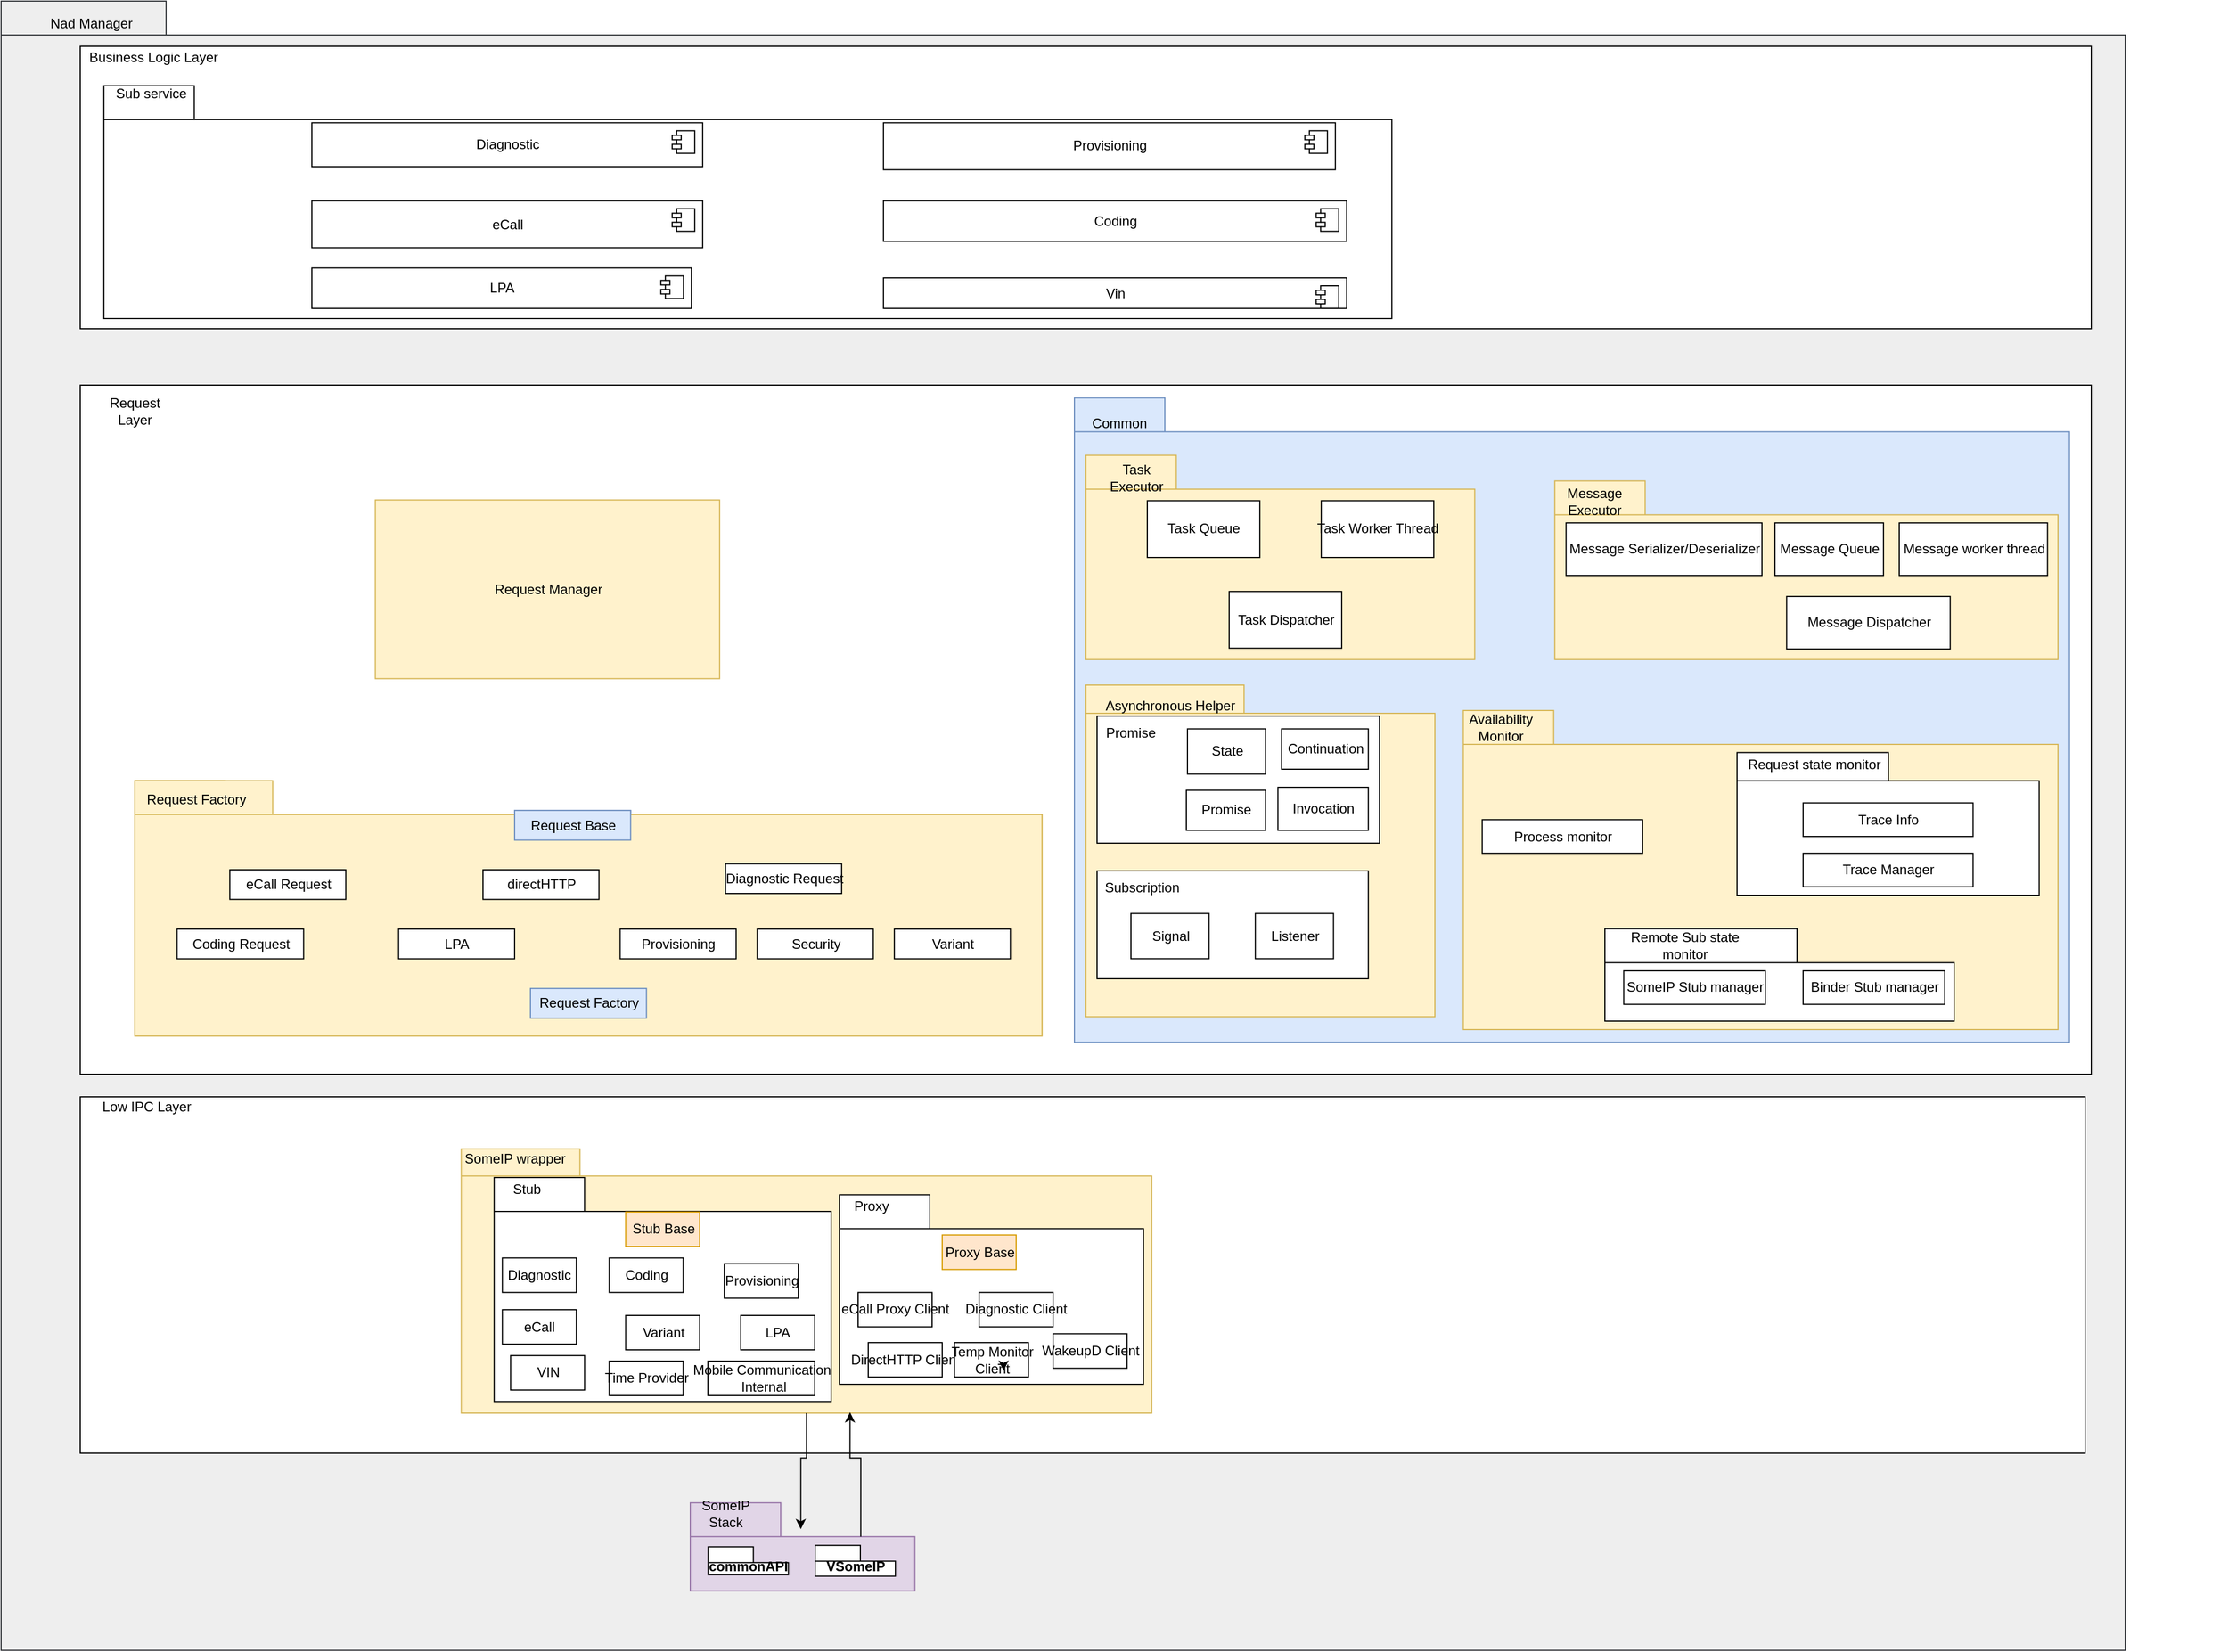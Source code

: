 <mxfile version="22.1.2" type="device" pages="6">
  <diagram name="static_HL" id="kW1XBEr20NJ0NjcDPHEI">
    <mxGraphModel dx="2924" dy="1129" grid="1" gridSize="10" guides="1" tooltips="1" connect="1" arrows="1" fold="1" page="1" pageScale="1" pageWidth="850" pageHeight="1100" math="0" shadow="0">
      <root>
        <mxCell id="qotU6viqQkt4nRAaQ7jl-0" />
        <mxCell id="qotU6viqQkt4nRAaQ7jl-1" parent="qotU6viqQkt4nRAaQ7jl-0" />
        <mxCell id="qotU6viqQkt4nRAaQ7jl-2" value="" style="shape=folder;fontStyle=1;tabWidth=80;tabHeight=30;tabPosition=left;html=1;boundedLbl=1;strokeColor=#36393d;fillColor=#eeeeee;" parent="qotU6viqQkt4nRAaQ7jl-1" vertex="1">
          <mxGeometry x="-20" y="440" width="1880" height="1460" as="geometry" />
        </mxCell>
        <mxCell id="qotU6viqQkt4nRAaQ7jl-3" value="Nad Manager" style="text;html=1;strokeColor=none;fillColor=none;align=center;verticalAlign=middle;whiteSpace=wrap;rounded=0;" parent="qotU6viqQkt4nRAaQ7jl-1" vertex="1">
          <mxGeometry x="20" y="450" width="80" height="20" as="geometry" />
        </mxCell>
        <mxCell id="2o6GESQ2wpf_LnaKLs66-0" value="" style="group" parent="qotU6viqQkt4nRAaQ7jl-1" vertex="1" connectable="0">
          <mxGeometry x="50" y="1410" width="1900" height="470" as="geometry" />
        </mxCell>
        <mxCell id="GQWLnMnnqXkNqsEWw9Q0-0" value="" style="rounded=0;whiteSpace=wrap;html=1;fillColor=#ffffff;" parent="2o6GESQ2wpf_LnaKLs66-0" vertex="1">
          <mxGeometry width="1774.531" height="315.551" as="geometry" />
        </mxCell>
        <mxCell id="GQWLnMnnqXkNqsEWw9Q0-1" value="" style="group" parent="2o6GESQ2wpf_LnaKLs66-0" vertex="1" connectable="0">
          <mxGeometry x="539.999" y="359.411" width="198.729" height="93.546" as="geometry" />
        </mxCell>
        <mxCell id="z8DELMX0mdGXNFG_pZAe-40" value="" style="shape=folder;fontStyle=1;tabWidth=80;tabHeight=30;tabPosition=left;html=1;boundedLbl=1;fillColor=#e1d5e7;strokeColor=#9673a6;" parent="GQWLnMnnqXkNqsEWw9Q0-1" vertex="1">
          <mxGeometry width="198.729" height="77.955" as="geometry" />
        </mxCell>
        <mxCell id="z8DELMX0mdGXNFG_pZAe-42" value="commonAPI" style="shape=folder;fontStyle=1;spacingTop=10;tabWidth=40;tabHeight=14;tabPosition=left;html=1;" parent="GQWLnMnnqXkNqsEWw9Q0-1" vertex="1">
          <mxGeometry x="15.787" y="38.98" width="71.039" height="24.694" as="geometry" />
        </mxCell>
        <mxCell id="z8DELMX0mdGXNFG_pZAe-43" value="VSomeIP" style="shape=folder;fontStyle=1;spacingTop=10;tabWidth=40;tabHeight=14;tabPosition=left;html=1;" parent="GQWLnMnnqXkNqsEWw9Q0-1" vertex="1">
          <mxGeometry x="110.508" y="37.749" width="71.039" height="27.163" as="geometry" />
        </mxCell>
        <mxCell id="z8DELMX0mdGXNFG_pZAe-44" value="SomeIP Stack" style="text;html=1;strokeColor=none;fillColor=none;align=center;verticalAlign=middle;whiteSpace=wrap;rounded=0;" parent="GQWLnMnnqXkNqsEWw9Q0-1" vertex="1">
          <mxGeometry y="4.936" width="63.146" height="9.878" as="geometry" />
        </mxCell>
        <mxCell id="GQWLnMnnqXkNqsEWw9Q0-5" value="" style="group" parent="2o6GESQ2wpf_LnaKLs66-0" vertex="1" connectable="0">
          <mxGeometry x="330.005" y="46.079" width="618.396" height="233.864" as="geometry" />
        </mxCell>
        <mxCell id="z8DELMX0mdGXNFG_pZAe-1" value="" style="shape=folder;fontStyle=1;tabWidth=105;tabHeight=24;tabPosition=left;html=1;boundedLbl=1;fillColor=#fff2cc;strokeColor=#d6b656;" parent="GQWLnMnnqXkNqsEWw9Q0-5" vertex="1">
          <mxGeometry x="7.275" width="611.121" height="233.864" as="geometry" />
        </mxCell>
        <mxCell id="z8DELMX0mdGXNFG_pZAe-2" value="SomeIP wrapper" style="text;html=1;strokeColor=none;fillColor=none;align=center;verticalAlign=middle;whiteSpace=wrap;rounded=0;" parent="GQWLnMnnqXkNqsEWw9Q0-5" vertex="1">
          <mxGeometry width="110" height="18.431" as="geometry" />
        </mxCell>
        <mxCell id="z8DELMX0mdGXNFG_pZAe-3" value="" style="shape=folder;fontStyle=1;tabWidth=80;tabHeight=30;tabPosition=left;html=1;boundedLbl=1;" parent="GQWLnMnnqXkNqsEWw9Q0-5" vertex="1">
          <mxGeometry x="36.376" y="25.42" width="298.285" height="198.276" as="geometry" />
        </mxCell>
        <mxCell id="z8DELMX0mdGXNFG_pZAe-4" value="Stub&lt;br&gt;" style="text;html=1;strokeColor=none;fillColor=none;align=center;verticalAlign=middle;whiteSpace=wrap;rounded=0;" parent="GQWLnMnnqXkNqsEWw9Q0-5" vertex="1">
          <mxGeometry x="50.927" y="30.504" width="29.101" height="10.168" as="geometry" />
        </mxCell>
        <mxCell id="z8DELMX0mdGXNFG_pZAe-5" value="" style="shape=folder;fontStyle=1;tabWidth=80;tabHeight=30;tabPosition=left;html=1;boundedLbl=1;" parent="GQWLnMnnqXkNqsEWw9Q0-5" vertex="1">
          <mxGeometry x="341.937" y="40.674" width="269.184" height="167.772" as="geometry" />
        </mxCell>
        <mxCell id="z8DELMX0mdGXNFG_pZAe-6" value="Proxy" style="text;html=1;strokeColor=none;fillColor=none;align=center;verticalAlign=middle;whiteSpace=wrap;rounded=0;" parent="GQWLnMnnqXkNqsEWw9Q0-5" vertex="1">
          <mxGeometry x="356.487" y="45.758" width="29.101" height="10.168" as="geometry" />
        </mxCell>
        <mxCell id="z8DELMX0mdGXNFG_pZAe-7" value="Stub Base" style="html=1;dropTarget=0;fillColor=#ffe6cc;strokeColor=#d79b00;" parent="GQWLnMnnqXkNqsEWw9Q0-5" vertex="1">
          <mxGeometry x="152.78" y="55.929" width="65.477" height="30.504" as="geometry" />
        </mxCell>
        <mxCell id="z8DELMX0mdGXNFG_pZAe-9" value="Diagnostic" style="html=1;dropTarget=0;" parent="GQWLnMnnqXkNqsEWw9Q0-5" vertex="1">
          <mxGeometry x="43.649" y="96.601" width="65.477" height="30.504" as="geometry" />
        </mxCell>
        <mxCell id="z8DELMX0mdGXNFG_pZAe-11" value="Coding" style="html=1;dropTarget=0;" parent="GQWLnMnnqXkNqsEWw9Q0-5" vertex="1">
          <mxGeometry x="138.23" y="96.601" width="65.477" height="30.504" as="geometry" />
        </mxCell>
        <mxCell id="z8DELMX0mdGXNFG_pZAe-13" value="Variant" style="html=1;dropTarget=0;" parent="GQWLnMnnqXkNqsEWw9Q0-5" vertex="1">
          <mxGeometry x="152.778" y="147.436" width="65.477" height="30.504" as="geometry" />
        </mxCell>
        <mxCell id="z8DELMX0mdGXNFG_pZAe-15" value="eCall" style="html=1;dropTarget=0;" parent="GQWLnMnnqXkNqsEWw9Q0-5" vertex="1">
          <mxGeometry x="43.651" y="142.352" width="65.477" height="30.504" as="geometry" />
        </mxCell>
        <mxCell id="z8DELMX0mdGXNFG_pZAe-17" value="LPA" style="html=1;dropTarget=0;" parent="GQWLnMnnqXkNqsEWw9Q0-5" vertex="1">
          <mxGeometry x="254.637" y="147.439" width="65.477" height="30.504" as="geometry" />
        </mxCell>
        <mxCell id="z8DELMX0mdGXNFG_pZAe-19" value="Provisioning" style="html=1;dropTarget=0;" parent="GQWLnMnnqXkNqsEWw9Q0-5" vertex="1">
          <mxGeometry x="240.081" y="101.683" width="65.477" height="30.504" as="geometry" />
        </mxCell>
        <mxCell id="z8DELMX0mdGXNFG_pZAe-21" value="VIN" style="html=1;dropTarget=0;" parent="GQWLnMnnqXkNqsEWw9Q0-5" vertex="1">
          <mxGeometry x="50.927" y="183.024" width="65.477" height="30.504" as="geometry" />
        </mxCell>
        <mxCell id="z8DELMX0mdGXNFG_pZAe-23" value="Time Provider" style="html=1;dropTarget=0;" parent="GQWLnMnnqXkNqsEWw9Q0-5" vertex="1">
          <mxGeometry x="138.226" y="187.874" width="65.477" height="30.504" as="geometry" />
        </mxCell>
        <mxCell id="z8DELMX0mdGXNFG_pZAe-25" value="Mobile Communication&lt;br&gt;&amp;nbsp;Internal" style="html=1;dropTarget=0;" parent="GQWLnMnnqXkNqsEWw9Q0-5" vertex="1">
          <mxGeometry x="225.533" y="187.878" width="94.578" height="30.504" as="geometry" />
        </mxCell>
        <mxCell id="z8DELMX0mdGXNFG_pZAe-27" value="Proxy Base" style="html=1;dropTarget=0;fillColor=#ffe6cc;strokeColor=#d79b00;" parent="GQWLnMnnqXkNqsEWw9Q0-5" vertex="1">
          <mxGeometry x="432.93" y="76.258" width="65.477" height="30.504" as="geometry" />
        </mxCell>
        <mxCell id="z8DELMX0mdGXNFG_pZAe-29" value="eCall Proxy Client" style="html=1;dropTarget=0;" parent="GQWLnMnnqXkNqsEWw9Q0-5" vertex="1">
          <mxGeometry x="358.495" y="127.104" width="65.477" height="30.504" as="geometry" />
        </mxCell>
        <mxCell id="z8DELMX0mdGXNFG_pZAe-31" value="Diagnostic Client" style="html=1;dropTarget=0;" parent="GQWLnMnnqXkNqsEWw9Q0-5" vertex="1">
          <mxGeometry x="465.613" y="127.096" width="65.477" height="30.504" as="geometry" />
        </mxCell>
        <mxCell id="z8DELMX0mdGXNFG_pZAe-33" value="DirectHTTP Client" style="html=1;dropTarget=0;" parent="GQWLnMnnqXkNqsEWw9Q0-5" vertex="1">
          <mxGeometry x="367.455" y="171.495" width="65.477" height="30.504" as="geometry" />
        </mxCell>
        <mxCell id="z8DELMX0mdGXNFG_pZAe-35" value="Temp Monitor &lt;br&gt;Client" style="html=1;dropTarget=0;" parent="GQWLnMnnqXkNqsEWw9Q0-5" vertex="1">
          <mxGeometry x="443.79" y="171.497" width="65.477" height="30.504" as="geometry" />
        </mxCell>
        <mxCell id="GQWLnMnnqXkNqsEWw9Q0-57" style="edgeStyle=orthogonalEdgeStyle;rounded=0;orthogonalLoop=1;jettySize=auto;html=1;exitX=0;exitY=0;exitDx=0;exitDy=14;exitPerimeter=0;entryX=0.25;entryY=1;entryDx=0;entryDy=0;" parent="z8DELMX0mdGXNFG_pZAe-35" edge="1">
          <mxGeometry relative="1" as="geometry">
            <mxPoint x="38.477" y="19.353" as="sourcePoint" />
            <mxPoint x="43.477" y="24.882" as="targetPoint" />
          </mxGeometry>
        </mxCell>
        <mxCell id="z8DELMX0mdGXNFG_pZAe-37" value="WakeupD Client" style="html=1;dropTarget=0;" parent="GQWLnMnnqXkNqsEWw9Q0-5" vertex="1">
          <mxGeometry x="531.093" y="163.707" width="65.477" height="30.504" as="geometry" />
        </mxCell>
        <mxCell id="GQWLnMnnqXkNqsEWw9Q0-58" style="edgeStyle=orthogonalEdgeStyle;rounded=0;orthogonalLoop=1;jettySize=auto;html=1;exitX=0.5;exitY=1;exitDx=0;exitDy=0;exitPerimeter=0;entryX=0.492;entryY=0.3;entryDx=0;entryDy=0;entryPerimeter=0;" parent="2o6GESQ2wpf_LnaKLs66-0" source="z8DELMX0mdGXNFG_pZAe-1" target="z8DELMX0mdGXNFG_pZAe-40" edge="1">
          <mxGeometry y="27.115" as="geometry" />
        </mxCell>
        <mxCell id="GQWLnMnnqXkNqsEWw9Q0-59" style="edgeStyle=orthogonalEdgeStyle;rounded=0;orthogonalLoop=1;jettySize=auto;html=1;exitX=0;exitY=0;exitDx=150.87;exitDy=30;exitPerimeter=0;entryX=0.563;entryY=0.997;entryDx=0;entryDy=0;entryPerimeter=0;" parent="2o6GESQ2wpf_LnaKLs66-0" source="z8DELMX0mdGXNFG_pZAe-40" target="z8DELMX0mdGXNFG_pZAe-1" edge="1">
          <mxGeometry y="27.115" as="geometry" />
        </mxCell>
        <mxCell id="GQWLnMnnqXkNqsEWw9Q0-66" value="Low IPC Layer" style="text;html=1;strokeColor=none;fillColor=none;align=center;verticalAlign=middle;whiteSpace=wrap;rounded=0;" parent="2o6GESQ2wpf_LnaKLs66-0" vertex="1">
          <mxGeometry x="9.794" width="97.938" height="18.077" as="geometry" />
        </mxCell>
        <mxCell id="Q7ShDQGM0BOKLqNpAqQj-0" value="" style="group;fillColor=#cce5ff;strokeColor=#36393d;" parent="qotU6viqQkt4nRAaQ7jl-1" vertex="1" connectable="0">
          <mxGeometry x="50" y="780" width="1780" height="610" as="geometry" />
        </mxCell>
        <mxCell id="2o6GESQ2wpf_LnaKLs66-1" value="" style="rounded=0;whiteSpace=wrap;html=1;fillColor=#ffffff;" parent="Q7ShDQGM0BOKLqNpAqQj-0" vertex="1">
          <mxGeometry width="1780" height="610" as="geometry" />
        </mxCell>
        <mxCell id="2o6GESQ2wpf_LnaKLs66-2" value="Request Manager" style="html=1;dropTarget=0;fillColor=#fff2cc;strokeColor=#d6b656;" parent="Q7ShDQGM0BOKLqNpAqQj-0" vertex="1">
          <mxGeometry x="261.196" y="101.667" width="304.728" height="158.148" as="geometry" />
        </mxCell>
        <mxCell id="2o6GESQ2wpf_LnaKLs66-4" value="" style="group" parent="Q7ShDQGM0BOKLqNpAqQj-0" vertex="1" connectable="0">
          <mxGeometry x="48.37" y="350.185" width="802.935" height="225.926" as="geometry" />
        </mxCell>
        <mxCell id="2o6GESQ2wpf_LnaKLs66-5" value="" style="shape=folder;fontStyle=1;tabWidth=80;tabHeight=30;tabPosition=left;html=1;boundedLbl=1;fillColor=#fff2cc;strokeColor=#d6b656;" parent="2o6GESQ2wpf_LnaKLs66-4" vertex="1">
          <mxGeometry width="802.935" height="225.926" as="geometry" />
        </mxCell>
        <mxCell id="2o6GESQ2wpf_LnaKLs66-7" value="Request Base" style="html=1;fillColor=#dae8fc;strokeColor=#6c8ebf;" parent="2o6GESQ2wpf_LnaKLs66-4" vertex="1">
          <mxGeometry x="336.112" y="26.27" width="102.701" height="26.27" as="geometry" />
        </mxCell>
        <mxCell id="2o6GESQ2wpf_LnaKLs66-8" value="eCall Request" style="html=1;" parent="2o6GESQ2wpf_LnaKLs66-4" vertex="1">
          <mxGeometry x="84.028" y="78.811" width="102.701" height="26.27" as="geometry" />
        </mxCell>
        <mxCell id="2o6GESQ2wpf_LnaKLs66-9" value="directHTTP" style="html=1;" parent="2o6GESQ2wpf_LnaKLs66-4" vertex="1">
          <mxGeometry x="308.103" y="78.811" width="102.701" height="26.27" as="geometry" />
        </mxCell>
        <mxCell id="2o6GESQ2wpf_LnaKLs66-10" value="Diagnostic Request" style="html=1;" parent="2o6GESQ2wpf_LnaKLs66-4" vertex="1">
          <mxGeometry x="522.841" y="73.557" width="102.701" height="26.27" as="geometry" />
        </mxCell>
        <mxCell id="2o6GESQ2wpf_LnaKLs66-11" value="Coding Request" style="html=1;" parent="2o6GESQ2wpf_LnaKLs66-4" vertex="1">
          <mxGeometry x="37.346" y="131.352" width="112.037" height="26.27" as="geometry" />
        </mxCell>
        <mxCell id="2o6GESQ2wpf_LnaKLs66-12" value="LPA" style="html=1;" parent="2o6GESQ2wpf_LnaKLs66-4" vertex="1">
          <mxGeometry x="233.411" y="131.352" width="102.701" height="26.27" as="geometry" />
        </mxCell>
        <mxCell id="2o6GESQ2wpf_LnaKLs66-13" value="Provisioning" style="html=1;" parent="2o6GESQ2wpf_LnaKLs66-4" vertex="1">
          <mxGeometry x="429.477" y="131.352" width="102.701" height="26.27" as="geometry" />
        </mxCell>
        <mxCell id="2o6GESQ2wpf_LnaKLs66-14" value="Security" style="html=1;" parent="2o6GESQ2wpf_LnaKLs66-4" vertex="1">
          <mxGeometry x="550.851" y="131.352" width="102.701" height="26.27" as="geometry" />
        </mxCell>
        <mxCell id="2o6GESQ2wpf_LnaKLs66-15" value="Variant" style="html=1;" parent="2o6GESQ2wpf_LnaKLs66-4" vertex="1">
          <mxGeometry x="672.224" y="131.352" width="102.701" height="26.27" as="geometry" />
        </mxCell>
        <mxCell id="2o6GESQ2wpf_LnaKLs66-16" value="Request Factory" style="html=1;fillColor=#dae8fc;strokeColor=#6c8ebf;" parent="2o6GESQ2wpf_LnaKLs66-4" vertex="1">
          <mxGeometry x="350.117" y="183.893" width="102.701" height="26.27" as="geometry" />
        </mxCell>
        <mxCell id="2o6GESQ2wpf_LnaKLs66-17" value="" style="group" parent="2o6GESQ2wpf_LnaKLs66-4" vertex="1" connectable="0">
          <mxGeometry width="802.935" height="225.926" as="geometry" />
        </mxCell>
        <mxCell id="2o6GESQ2wpf_LnaKLs66-18" value="" style="group" parent="2o6GESQ2wpf_LnaKLs66-17" vertex="1" connectable="0">
          <mxGeometry width="802.935" height="225.926" as="geometry" />
        </mxCell>
        <mxCell id="2o6GESQ2wpf_LnaKLs66-19" value="" style="shape=folder;fontStyle=1;tabWidth=122;tabHeight=30;tabPosition=left;html=1;boundedLbl=1;fillColor=#fff2cc;strokeColor=#d6b656;" parent="2o6GESQ2wpf_LnaKLs66-18" vertex="1">
          <mxGeometry width="802.935" height="225.926" as="geometry" />
        </mxCell>
        <mxCell id="2o6GESQ2wpf_LnaKLs66-20" value="Request Factory" style="text;html=1;strokeColor=none;fillColor=none;align=center;verticalAlign=middle;whiteSpace=wrap;rounded=0;" parent="2o6GESQ2wpf_LnaKLs66-18" vertex="1">
          <mxGeometry y="11.296" width="110" height="10.506" as="geometry" />
        </mxCell>
        <mxCell id="2o6GESQ2wpf_LnaKLs66-21" value="Request Base" style="html=1;fillColor=#dae8fc;strokeColor=#6c8ebf;" parent="2o6GESQ2wpf_LnaKLs66-18" vertex="1">
          <mxGeometry x="336.112" y="26.27" width="102.701" height="26.27" as="geometry" />
        </mxCell>
        <mxCell id="2o6GESQ2wpf_LnaKLs66-22" value="eCall Request" style="html=1;" parent="2o6GESQ2wpf_LnaKLs66-18" vertex="1">
          <mxGeometry x="84.028" y="78.811" width="102.701" height="26.27" as="geometry" />
        </mxCell>
        <mxCell id="2o6GESQ2wpf_LnaKLs66-23" value="directHTTP" style="html=1;" parent="2o6GESQ2wpf_LnaKLs66-18" vertex="1">
          <mxGeometry x="308.103" y="78.811" width="102.701" height="26.27" as="geometry" />
        </mxCell>
        <mxCell id="2o6GESQ2wpf_LnaKLs66-24" value="Diagnostic Request" style="html=1;" parent="2o6GESQ2wpf_LnaKLs66-18" vertex="1">
          <mxGeometry x="522.841" y="73.557" width="102.701" height="26.27" as="geometry" />
        </mxCell>
        <mxCell id="2o6GESQ2wpf_LnaKLs66-25" value="Coding Request" style="html=1;" parent="2o6GESQ2wpf_LnaKLs66-18" vertex="1">
          <mxGeometry x="37.346" y="131.352" width="112.037" height="26.27" as="geometry" />
        </mxCell>
        <mxCell id="2o6GESQ2wpf_LnaKLs66-26" value="LPA" style="html=1;" parent="2o6GESQ2wpf_LnaKLs66-18" vertex="1">
          <mxGeometry x="233.411" y="131.352" width="102.701" height="26.27" as="geometry" />
        </mxCell>
        <mxCell id="2o6GESQ2wpf_LnaKLs66-27" value="Provisioning" style="html=1;" parent="2o6GESQ2wpf_LnaKLs66-18" vertex="1">
          <mxGeometry x="429.477" y="131.352" width="102.701" height="26.27" as="geometry" />
        </mxCell>
        <mxCell id="2o6GESQ2wpf_LnaKLs66-28" value="Security" style="html=1;" parent="2o6GESQ2wpf_LnaKLs66-18" vertex="1">
          <mxGeometry x="550.851" y="131.352" width="102.701" height="26.27" as="geometry" />
        </mxCell>
        <mxCell id="2o6GESQ2wpf_LnaKLs66-29" value="Variant" style="html=1;" parent="2o6GESQ2wpf_LnaKLs66-18" vertex="1">
          <mxGeometry x="672.224" y="131.352" width="102.701" height="26.27" as="geometry" />
        </mxCell>
        <mxCell id="2o6GESQ2wpf_LnaKLs66-30" value="Request Factory" style="html=1;fillColor=#dae8fc;strokeColor=#6c8ebf;" parent="2o6GESQ2wpf_LnaKLs66-18" vertex="1">
          <mxGeometry x="350.117" y="183.893" width="102.701" height="26.27" as="geometry" />
        </mxCell>
        <mxCell id="2o6GESQ2wpf_LnaKLs66-31" value="" style="group" parent="Q7ShDQGM0BOKLqNpAqQj-0" vertex="1" connectable="0">
          <mxGeometry x="880" y="11.296" width="880.65" height="570.463" as="geometry" />
        </mxCell>
        <mxCell id="OQioquYHCavhhEm6FHEU-0" value="" style="shape=folder;fontStyle=1;tabWidth=80;tabHeight=30;tabPosition=left;html=1;boundedLbl=1;fillColor=#dae8fc;strokeColor=#6c8ebf;" parent="2o6GESQ2wpf_LnaKLs66-31" vertex="1">
          <mxGeometry width="880.65" height="570.463" as="geometry" />
        </mxCell>
        <mxCell id="OQioquYHCavhhEm6FHEU-1" value="Common" style="text;html=1;strokeColor=none;fillColor=none;align=center;verticalAlign=middle;whiteSpace=wrap;rounded=0;" parent="2o6GESQ2wpf_LnaKLs66-31" vertex="1">
          <mxGeometry x="20.245" y="11.296" width="40.49" height="22.593" as="geometry" />
        </mxCell>
        <mxCell id="OQioquYHCavhhEm6FHEU-2" value="" style="group" parent="2o6GESQ2wpf_LnaKLs66-31" vertex="1" connectable="0">
          <mxGeometry x="10.122" y="50.833" width="344.162" height="180.741" as="geometry" />
        </mxCell>
        <mxCell id="OQioquYHCavhhEm6FHEU-3" value="" style="shape=folder;fontStyle=1;tabWidth=80;tabHeight=30;tabPosition=left;html=1;boundedLbl=1;fillColor=#fff2cc;strokeColor=#d6b656;" parent="OQioquYHCavhhEm6FHEU-2" vertex="1">
          <mxGeometry width="344.162" height="180.741" as="geometry" />
        </mxCell>
        <mxCell id="OQioquYHCavhhEm6FHEU-4" value="Task Executor" style="text;html=1;strokeColor=none;fillColor=none;align=center;verticalAlign=middle;whiteSpace=wrap;rounded=0;" parent="OQioquYHCavhhEm6FHEU-2" vertex="1">
          <mxGeometry x="27.171" y="10.041" width="36.228" height="20.082" as="geometry" />
        </mxCell>
        <mxCell id="OQioquYHCavhhEm6FHEU-5" value="Task Queue" style="html=1;" parent="OQioquYHCavhhEm6FHEU-2" vertex="1">
          <mxGeometry x="54.341" y="40.165" width="99.626" height="50.206" as="geometry" />
        </mxCell>
        <mxCell id="OQioquYHCavhhEm6FHEU-6" value="Task Dispatcher" style="html=1;" parent="OQioquYHCavhhEm6FHEU-2" vertex="1">
          <mxGeometry x="126.797" y="120.494" width="99.626" height="50.206" as="geometry" />
        </mxCell>
        <mxCell id="OQioquYHCavhhEm6FHEU-7" value="Task Worker Thread" style="html=1;" parent="OQioquYHCavhhEm6FHEU-2" vertex="1">
          <mxGeometry x="208.309" y="40.165" width="99.626" height="50.206" as="geometry" />
        </mxCell>
        <mxCell id="OQioquYHCavhhEm6FHEU-11" value="" style="group" parent="2o6GESQ2wpf_LnaKLs66-31" vertex="1" connectable="0">
          <mxGeometry x="10.122" y="254.167" width="445.386" height="297.1" as="geometry" />
        </mxCell>
        <mxCell id="OQioquYHCavhhEm6FHEU-12" value="" style="shape=folder;fontStyle=1;tabWidth=140;tabHeight=25;tabPosition=left;html=1;boundedLbl=1;fillColor=#fff2cc;strokeColor=#d6b656;" parent="OQioquYHCavhhEm6FHEU-11" vertex="1">
          <mxGeometry width="308.9" height="293.704" as="geometry" />
        </mxCell>
        <mxCell id="Djp7zppej4koTRQBANGb-0" value="" style="edgeStyle=orthogonalEdgeStyle;rounded=0;orthogonalLoop=1;jettySize=auto;html=1;" parent="OQioquYHCavhhEm6FHEU-11" source="OQioquYHCavhhEm6FHEU-13" target="aut9vi65dBi-8bCMSJrN-4" edge="1">
          <mxGeometry relative="1" as="geometry" />
        </mxCell>
        <mxCell id="OQioquYHCavhhEm6FHEU-13" value="Asynchronous Helper" style="text;html=1;strokeColor=none;fillColor=none;align=center;verticalAlign=middle;whiteSpace=wrap;rounded=0;" parent="OQioquYHCavhhEm6FHEU-11" vertex="1">
          <mxGeometry y="9.15" width="150" height="18.289" as="geometry" />
        </mxCell>
        <mxCell id="aut9vi65dBi-8bCMSJrN-1" value="" style="rounded=0;whiteSpace=wrap;html=1;" parent="OQioquYHCavhhEm6FHEU-11" vertex="1">
          <mxGeometry x="9.88" y="27.44" width="250" height="112.56" as="geometry" />
        </mxCell>
        <mxCell id="aut9vi65dBi-8bCMSJrN-2" value="Promise" style="html=1;" parent="OQioquYHCavhhEm6FHEU-11" vertex="1">
          <mxGeometry x="88.9" y="93.19" width="70.12" height="35.47" as="geometry" />
        </mxCell>
        <mxCell id="aut9vi65dBi-8bCMSJrN-3" value="Promise" style="text;html=1;strokeColor=none;fillColor=none;align=center;verticalAlign=middle;whiteSpace=wrap;rounded=0;" parent="OQioquYHCavhhEm6FHEU-11" vertex="1">
          <mxGeometry x="9.878" y="27.437" width="60" height="30" as="geometry" />
        </mxCell>
        <mxCell id="aut9vi65dBi-8bCMSJrN-4" value="State" style="html=1;" parent="OQioquYHCavhhEm6FHEU-11" vertex="1">
          <mxGeometry x="89.88" y="38.81" width="69.14" height="40" as="geometry" />
        </mxCell>
        <mxCell id="aut9vi65dBi-8bCMSJrN-5" value="Continuation" style="html=1;" parent="OQioquYHCavhhEm6FHEU-11" vertex="1">
          <mxGeometry x="173.18" y="38.81" width="76.82" height="35.73" as="geometry" />
        </mxCell>
        <mxCell id="aut9vi65dBi-8bCMSJrN-6" value="Invocation" style="html=1;" parent="OQioquYHCavhhEm6FHEU-11" vertex="1">
          <mxGeometry x="170" y="90.51" width="80" height="38.15" as="geometry" />
        </mxCell>
        <mxCell id="aut9vi65dBi-8bCMSJrN-13" value="" style="rounded=0;whiteSpace=wrap;html=1;" parent="OQioquYHCavhhEm6FHEU-11" vertex="1">
          <mxGeometry x="9.88" y="164.54" width="240.12" height="95.46" as="geometry" />
        </mxCell>
        <mxCell id="aut9vi65dBi-8bCMSJrN-14" value="Subscription" style="text;html=1;strokeColor=none;fillColor=none;align=center;verticalAlign=middle;whiteSpace=wrap;rounded=0;" parent="OQioquYHCavhhEm6FHEU-11" vertex="1">
          <mxGeometry x="19.878" y="164.537" width="60" height="30" as="geometry" />
        </mxCell>
        <mxCell id="aut9vi65dBi-8bCMSJrN-15" value="Signal" style="html=1;" parent="OQioquYHCavhhEm6FHEU-11" vertex="1">
          <mxGeometry x="39.88" y="202.27" width="69.14" height="40" as="geometry" />
        </mxCell>
        <mxCell id="aut9vi65dBi-8bCMSJrN-18" value="Listener" style="html=1;" parent="OQioquYHCavhhEm6FHEU-11" vertex="1">
          <mxGeometry x="150.0" y="202.27" width="69.14" height="40" as="geometry" />
        </mxCell>
        <mxCell id="OQioquYHCavhhEm6FHEU-29" value="" style="group" parent="2o6GESQ2wpf_LnaKLs66-31" vertex="1" connectable="0">
          <mxGeometry x="425.141" y="73.426" width="450" height="158.148" as="geometry" />
        </mxCell>
        <mxCell id="OQioquYHCavhhEm6FHEU-30" value="" style="shape=folder;fontStyle=1;tabWidth=80;tabHeight=30;tabPosition=left;html=1;boundedLbl=1;fillColor=#fff2cc;strokeColor=#d6b656;" parent="OQioquYHCavhhEm6FHEU-29" vertex="1">
          <mxGeometry width="445.386" height="158.148" as="geometry" />
        </mxCell>
        <mxCell id="OQioquYHCavhhEm6FHEU-31" value="Message Executor" style="text;html=1;strokeColor=none;fillColor=none;align=center;verticalAlign=middle;whiteSpace=wrap;rounded=0;" parent="OQioquYHCavhhEm6FHEU-29" vertex="1">
          <mxGeometry x="17.466" y="9.303" width="34.932" height="18.606" as="geometry" />
        </mxCell>
        <mxCell id="OQioquYHCavhhEm6FHEU-32" value="Message Queue" style="html=1;" parent="OQioquYHCavhhEm6FHEU-29" vertex="1">
          <mxGeometry x="194.864" y="37.211" width="96.064" height="46.514" as="geometry" />
        </mxCell>
        <mxCell id="OQioquYHCavhhEm6FHEU-33" value="Message Dispatcher" style="html=1;" parent="OQioquYHCavhhEm6FHEU-29" vertex="1">
          <mxGeometry x="205.23" y="102.33" width="144.77" height="46.51" as="geometry" />
        </mxCell>
        <mxCell id="OQioquYHCavhhEm6FHEU-34" value="Message Serializer/Deserializer" style="html=1;" parent="OQioquYHCavhhEm6FHEU-29" vertex="1">
          <mxGeometry x="10" y="37.21" width="173.39" height="46.518" as="geometry" />
        </mxCell>
        <mxCell id="OQioquYHCavhhEm6FHEU-35" value="Message worker thread" style="html=1;" parent="OQioquYHCavhhEm6FHEU-29" vertex="1">
          <mxGeometry x="304.86" y="37.22" width="131.24" height="46.51" as="geometry" />
        </mxCell>
        <mxCell id="N9k2dsuFGB0qE2a_s3XX-0" value="" style="group" parent="2o6GESQ2wpf_LnaKLs66-31" vertex="1" connectable="0">
          <mxGeometry x="344.162" y="276.759" width="526.366" height="282.407" as="geometry" />
        </mxCell>
        <mxCell id="N9k2dsuFGB0qE2a_s3XX-1" value="" style="shape=folder;fontStyle=1;tabWidth=80;tabHeight=30;tabPosition=left;html=1;boundedLbl=1;fillColor=#fff2cc;strokeColor=#d6b656;" parent="N9k2dsuFGB0qE2a_s3XX-0" vertex="1">
          <mxGeometry width="526.366" height="282.407" as="geometry" />
        </mxCell>
        <mxCell id="N9k2dsuFGB0qE2a_s3XX-2" value="Availability Monitor" style="text;html=1;strokeColor=none;fillColor=none;align=center;verticalAlign=middle;whiteSpace=wrap;rounded=0;" parent="N9k2dsuFGB0qE2a_s3XX-0" vertex="1">
          <mxGeometry x="16.71" y="7.432" width="33.42" height="14.864" as="geometry" />
        </mxCell>
        <mxCell id="N9k2dsuFGB0qE2a_s3XX-3" value="Process monitor" style="html=1;" parent="N9k2dsuFGB0qE2a_s3XX-0" vertex="1">
          <mxGeometry x="16.71" y="96.613" width="142.035" height="29.727" as="geometry" />
        </mxCell>
        <mxCell id="N9k2dsuFGB0qE2a_s3XX-4" value="" style="shape=folder;fontStyle=1;tabWidth=134;tabHeight=25;tabPosition=left;html=1;boundedLbl=1;" parent="N9k2dsuFGB0qE2a_s3XX-0" vertex="1">
          <mxGeometry x="242.295" y="37.159" width="267.36" height="126.34" as="geometry" />
        </mxCell>
        <mxCell id="N9k2dsuFGB0qE2a_s3XX-5" value="Request state monitor" style="text;html=1;strokeColor=none;fillColor=none;align=center;verticalAlign=middle;whiteSpace=wrap;rounded=0;" parent="N9k2dsuFGB0qE2a_s3XX-0" vertex="1">
          <mxGeometry x="242.3" y="37.16" width="137.7" height="22.3" as="geometry" />
        </mxCell>
        <mxCell id="N9k2dsuFGB0qE2a_s3XX-6" value="Trace Manager" style="html=1;" parent="N9k2dsuFGB0qE2a_s3XX-0" vertex="1">
          <mxGeometry x="300.78" y="126.34" width="150.39" height="29.727" as="geometry" />
        </mxCell>
        <mxCell id="N9k2dsuFGB0qE2a_s3XX-7" value="Trace Info" style="html=1;" parent="N9k2dsuFGB0qE2a_s3XX-0" vertex="1">
          <mxGeometry x="300.78" y="81.75" width="150.39" height="29.727" as="geometry" />
        </mxCell>
        <mxCell id="N9k2dsuFGB0qE2a_s3XX-8" value="" style="shape=folder;fontStyle=1;tabWidth=170;tabHeight=30;tabPosition=left;html=1;boundedLbl=1;" parent="N9k2dsuFGB0qE2a_s3XX-0" vertex="1">
          <mxGeometry x="125.325" y="193.226" width="309.135" height="81.75" as="geometry" />
        </mxCell>
        <mxCell id="N9k2dsuFGB0qE2a_s3XX-9" value="Remote Sub state monitor" style="text;html=1;strokeColor=none;fillColor=none;align=center;verticalAlign=middle;whiteSpace=wrap;rounded=0;" parent="N9k2dsuFGB0qE2a_s3XX-0" vertex="1">
          <mxGeometry x="133.68" y="200.658" width="125.325" height="14.864" as="geometry" />
        </mxCell>
        <mxCell id="N9k2dsuFGB0qE2a_s3XX-10" value="SomeIP Stub manager" style="html=1;" parent="N9k2dsuFGB0qE2a_s3XX-0" vertex="1">
          <mxGeometry x="142.035" y="230.385" width="125.325" height="29.727" as="geometry" />
        </mxCell>
        <mxCell id="N9k2dsuFGB0qE2a_s3XX-11" value="Binder Stub manager" style="html=1;" parent="N9k2dsuFGB0qE2a_s3XX-0" vertex="1">
          <mxGeometry x="300.78" y="230.385" width="125.325" height="29.727" as="geometry" />
        </mxCell>
        <mxCell id="2o6GESQ2wpf_LnaKLs66-32" value="Request Layer" style="text;html=1;strokeColor=none;fillColor=none;align=center;verticalAlign=middle;whiteSpace=wrap;rounded=0;" parent="Q7ShDQGM0BOKLqNpAqQj-0" vertex="1">
          <mxGeometry x="9.674" y="11.296" width="77.391" height="22.593" as="geometry" />
        </mxCell>
        <mxCell id="Q7ShDQGM0BOKLqNpAqQj-1" value="" style="rounded=0;whiteSpace=wrap;html=1;fillColor=#ffffff;" parent="qotU6viqQkt4nRAaQ7jl-1" vertex="1">
          <mxGeometry x="50" y="480" width="1780" height="250" as="geometry" />
        </mxCell>
        <mxCell id="Q7ShDQGM0BOKLqNpAqQj-32" value="" style="shape=folder;fontStyle=1;tabWidth=80;tabHeight=30;tabPosition=left;html=1;boundedLbl=1;" parent="qotU6viqQkt4nRAaQ7jl-1" vertex="1">
          <mxGeometry x="70.914" y="514.828" width="1139.996" height="206.207" as="geometry" />
        </mxCell>
        <mxCell id="Q7ShDQGM0BOKLqNpAqQj-33" value="Sub service" style="text;html=1;strokeColor=none;fillColor=none;align=center;verticalAlign=middle;whiteSpace=wrap;rounded=0;" parent="qotU6viqQkt4nRAaQ7jl-1" vertex="1">
          <mxGeometry x="-10" y="514.828" width="245.516" height="14.793" as="geometry" />
        </mxCell>
        <mxCell id="Q7ShDQGM0BOKLqNpAqQj-34" value="Diagnostic" style="html=1;dropTarget=0;" parent="qotU6viqQkt4nRAaQ7jl-1" vertex="1">
          <mxGeometry x="255.053" y="547.704" width="345.859" height="38.848" as="geometry" />
        </mxCell>
        <mxCell id="Q7ShDQGM0BOKLqNpAqQj-35" value="" style="shape=module;jettyWidth=8;jettyHeight=4;" parent="Q7ShDQGM0BOKLqNpAqQj-34" vertex="1">
          <mxGeometry x="1" width="20" height="20" relative="1" as="geometry">
            <mxPoint x="-27" y="7" as="offset" />
          </mxGeometry>
        </mxCell>
        <mxCell id="Q7ShDQGM0BOKLqNpAqQj-36" value="Coding" style="html=1;dropTarget=0;" parent="qotU6viqQkt4nRAaQ7jl-1" vertex="1">
          <mxGeometry x="760.911" y="616.81" width="409.999" height="35.862" as="geometry" />
        </mxCell>
        <mxCell id="Q7ShDQGM0BOKLqNpAqQj-37" value="" style="shape=module;jettyWidth=8;jettyHeight=4;" parent="Q7ShDQGM0BOKLqNpAqQj-36" vertex="1">
          <mxGeometry x="1" width="20" height="20" relative="1" as="geometry">
            <mxPoint x="-27" y="7" as="offset" />
          </mxGeometry>
        </mxCell>
        <mxCell id="Q7ShDQGM0BOKLqNpAqQj-38" value="Provisioning" style="html=1;dropTarget=0;" parent="qotU6viqQkt4nRAaQ7jl-1" vertex="1">
          <mxGeometry x="760.911" y="547.704" width="399.999" height="41.537" as="geometry" />
        </mxCell>
        <mxCell id="Q7ShDQGM0BOKLqNpAqQj-39" value="" style="shape=module;jettyWidth=8;jettyHeight=4;" parent="Q7ShDQGM0BOKLqNpAqQj-38" vertex="1">
          <mxGeometry x="1" width="20" height="20" relative="1" as="geometry">
            <mxPoint x="-27" y="7" as="offset" />
          </mxGeometry>
        </mxCell>
        <mxCell id="Q7ShDQGM0BOKLqNpAqQj-40" value="LPA" style="html=1;dropTarget=0;" parent="qotU6viqQkt4nRAaQ7jl-1" vertex="1">
          <mxGeometry x="255.053" y="676.207" width="335.859" height="35.862" as="geometry" />
        </mxCell>
        <mxCell id="Q7ShDQGM0BOKLqNpAqQj-41" value="" style="shape=module;jettyWidth=8;jettyHeight=4;" parent="Q7ShDQGM0BOKLqNpAqQj-40" vertex="1">
          <mxGeometry x="1" width="20" height="20" relative="1" as="geometry">
            <mxPoint x="-27" y="7" as="offset" />
          </mxGeometry>
        </mxCell>
        <mxCell id="Q7ShDQGM0BOKLqNpAqQj-42" value="eCall" style="html=1;dropTarget=0;" parent="qotU6viqQkt4nRAaQ7jl-1" vertex="1">
          <mxGeometry x="255.053" y="616.81" width="345.859" height="41.466" as="geometry" />
        </mxCell>
        <mxCell id="Q7ShDQGM0BOKLqNpAqQj-43" value="" style="shape=module;jettyWidth=8;jettyHeight=4;" parent="Q7ShDQGM0BOKLqNpAqQj-42" vertex="1">
          <mxGeometry x="1" width="20" height="20" relative="1" as="geometry">
            <mxPoint x="-27" y="7" as="offset" />
          </mxGeometry>
        </mxCell>
        <mxCell id="Q7ShDQGM0BOKLqNpAqQj-44" value="Vin" style="html=1;dropTarget=0;" parent="qotU6viqQkt4nRAaQ7jl-1" vertex="1">
          <mxGeometry x="760.911" y="684.948" width="409.999" height="27.121" as="geometry" />
        </mxCell>
        <mxCell id="Q7ShDQGM0BOKLqNpAqQj-45" value="" style="shape=module;jettyWidth=8;jettyHeight=4;" parent="Q7ShDQGM0BOKLqNpAqQj-44" vertex="1">
          <mxGeometry x="1" width="20" height="20" relative="1" as="geometry">
            <mxPoint x="-27" y="7" as="offset" />
          </mxGeometry>
        </mxCell>
        <mxCell id="Q7ShDQGM0BOKLqNpAqQj-47" value="Business Logic Layer" style="text;html=1;strokeColor=none;fillColor=none;align=center;verticalAlign=middle;whiteSpace=wrap;rounded=0;" parent="qotU6viqQkt4nRAaQ7jl-1" vertex="1">
          <mxGeometry x="50" y="480" width="130" height="20" as="geometry" />
        </mxCell>
      </root>
    </mxGraphModel>
  </diagram>
  <diagram id="3WmalaxDdcL299lWThp2" name="static">
    <mxGraphModel dx="2074" dy="1129" grid="1" gridSize="10" guides="1" tooltips="1" connect="1" arrows="1" fold="1" page="1" pageScale="1" pageWidth="850" pageHeight="1100" math="0" shadow="0">
      <root>
        <mxCell id="0" />
        <mxCell id="1" parent="0" />
        <mxCell id="zAolCj1ES43xrOYAV-14-1" value="" style="shape=folder;fontStyle=1;tabWidth=100;tabHeight=30;tabPosition=left;html=1;boundedLbl=1;fontSize=15;" parent="1" vertex="1">
          <mxGeometry x="10" y="160" width="780" height="780" as="geometry" />
        </mxCell>
        <mxCell id="zAolCj1ES43xrOYAV-14-2" value="&lt;font style=&quot;font-size: 15px;&quot;&gt;NAD Manager&lt;/font&gt;" style="text;html=1;strokeColor=none;fillColor=none;align=center;verticalAlign=middle;whiteSpace=wrap;rounded=0;fontSize=15;" parent="1" vertex="1">
          <mxGeometry x="9.57" y="170" width="100" height="20" as="geometry" />
        </mxCell>
        <mxCell id="fkhPY8gq4dQedrN3GQ9H-16" value="" style="shape=folder;fontStyle=1;tabWidth=680;tabHeight=0;tabPosition=left;html=1;boundedLbl=1;fillColor=#dae8fc;strokeColor=#6c8ebf;fontSize=15;" parent="1" vertex="1">
          <mxGeometry x="50" y="240" width="680" height="210" as="geometry" />
        </mxCell>
        <mxCell id="fkhPY8gq4dQedrN3GQ9H-19" value="Coding" style="html=1;dropTarget=0;fillColor=#cdeb8b;strokeColor=#36393d;fontSize=15;" parent="1" vertex="1">
          <mxGeometry x="460" y="380" width="110" height="60" as="geometry" />
        </mxCell>
        <mxCell id="fkhPY8gq4dQedrN3GQ9H-21" value="Provisioning" style="html=1;dropTarget=0;fillColor=#cdeb8b;strokeColor=#36393d;fontSize=15;" parent="1" vertex="1">
          <mxGeometry x="415.96" y="290" width="110" height="60" as="geometry" />
        </mxCell>
        <mxCell id="fkhPY8gq4dQedrN3GQ9H-23" value="Diagnostic" style="html=1;dropTarget=0;fillColor=#cdeb8b;strokeColor=#36393d;fontSize=15;" parent="1" vertex="1">
          <mxGeometry x="100" y="290" width="110" height="60" as="geometry" />
        </mxCell>
        <mxCell id="fkhPY8gq4dQedrN3GQ9H-25" value="LPA" style="html=1;dropTarget=0;fillColor=#cdeb8b;strokeColor=#36393d;fontSize=15;" parent="1" vertex="1">
          <mxGeometry x="260" y="290" width="110" height="60" as="geometry" />
        </mxCell>
        <mxCell id="fkhPY8gq4dQedrN3GQ9H-27" value="eCall" style="html=1;dropTarget=0;fillColor=#cdeb8b;strokeColor=#36393d;fontSize=15;" parent="1" vertex="1">
          <mxGeometry x="590" y="290" width="110" height="60" as="geometry" />
        </mxCell>
        <mxCell id="fkhPY8gq4dQedrN3GQ9H-32" value="Vin" style="html=1;dropTarget=0;fillColor=#cdeb8b;strokeColor=#36393d;fontSize=15;" parent="1" vertex="1">
          <mxGeometry x="230" y="380" width="110" height="60" as="geometry" />
        </mxCell>
        <mxCell id="fkhPY8gq4dQedrN3GQ9H-34" value="&lt;b style=&quot;font-size: 15px;&quot;&gt;&lt;font style=&quot;font-size: 15px;&quot;&gt;Business Logic Layer&lt;/font&gt;&lt;/b&gt;" style="text;html=1;strokeColor=none;fillColor=none;align=center;verticalAlign=middle;whiteSpace=wrap;rounded=0;fontSize=15;" parent="1" vertex="1">
          <mxGeometry x="50" y="250" width="160" height="20" as="geometry" />
        </mxCell>
        <mxCell id="Uy2T8kzb8adFujIgeDXh-24" value="" style="group;fillColor=#dae8fc;strokeColor=#6c8ebf;fontSize=15;" parent="1" vertex="1" connectable="0">
          <mxGeometry x="50" y="800" width="720" height="120" as="geometry" />
        </mxCell>
        <mxCell id="fkhPY8gq4dQedrN3GQ9H-7" value="" style="rounded=0;whiteSpace=wrap;html=1;fillColor=#dae8fc;strokeColor=#6c8ebf;fontSize=15;" parent="Uy2T8kzb8adFujIgeDXh-24" vertex="1">
          <mxGeometry width="720" height="120" as="geometry" />
        </mxCell>
        <mxCell id="fkhPY8gq4dQedrN3GQ9H-11" value="&lt;b style=&quot;font-size: 15px;&quot;&gt;&lt;font style=&quot;font-size: 15px;&quot;&gt;I/O Layer&lt;/font&gt;&lt;/b&gt;" style="text;html=1;strokeColor=none;fillColor=none;align=center;verticalAlign=middle;whiteSpace=wrap;rounded=0;fontSize=15;" parent="Uy2T8kzb8adFujIgeDXh-24" vertex="1">
          <mxGeometry x="-10" width="98.63" height="20" as="geometry" />
        </mxCell>
        <mxCell id="nDYZi5GeR2t5gn0KzOTV-1" value="SOME/IP wrapper" style="rounded=0;whiteSpace=wrap;html=1;fillColor=#cdeb8b;strokeColor=#36393d;fontSize=15;" parent="Uy2T8kzb8adFujIgeDXh-24" vertex="1">
          <mxGeometry x="226.849" y="40" width="108.493" height="50" as="geometry" />
        </mxCell>
        <mxCell id="nDYZi5GeR2t5gn0KzOTV-2" value="MQTT wrapper" style="rounded=0;whiteSpace=wrap;html=1;fillColor=#cdeb8b;strokeColor=#36393d;fontSize=15;" parent="Uy2T8kzb8adFujIgeDXh-24" vertex="1">
          <mxGeometry x="443.836" y="40" width="108.493" height="50" as="geometry" />
        </mxCell>
        <mxCell id="DzhcntWt-kFztJCVM1bL-1" value="Task executor" style="rounded=0;whiteSpace=wrap;html=1;fontSize=15;" parent="1" vertex="1">
          <mxGeometry x="490" y="660" width="80" height="30" as="geometry" />
        </mxCell>
        <mxCell id="Uy2T8kzb8adFujIgeDXh-1" value="" style="rounded=0;whiteSpace=wrap;html=1;fillColor=#dae8fc;strokeColor=#6c8ebf;fontSize=15;" parent="1" vertex="1">
          <mxGeometry x="50" y="500" width="720" height="230" as="geometry" />
        </mxCell>
        <mxCell id="Uy2T8kzb8adFujIgeDXh-6" value="&lt;b style=&quot;font-size: 15px;&quot;&gt;&lt;font style=&quot;font-size: 15px;&quot;&gt;Request Layer&lt;/font&gt;&lt;/b&gt;" style="text;html=1;strokeColor=none;fillColor=none;align=center;verticalAlign=middle;whiteSpace=wrap;rounded=0;fontSize=15;" parent="1" vertex="1">
          <mxGeometry x="58.51" y="508.86" width="131.49" height="17.71" as="geometry" />
        </mxCell>
        <mxCell id="Uy2T8kzb8adFujIgeDXh-18" value="Request Manager" style="html=1;dropTarget=0;fillColor=#cdeb8b;strokeColor=#36393d;fontSize=15;" parent="1" vertex="1">
          <mxGeometry x="100" y="606.87" width="120" height="53.14" as="geometry" />
        </mxCell>
        <mxCell id="86R0t2bSh24dLiYq1Bau-1" value="Request Factory" style="html=1;dropTarget=0;fillColor=#cdeb8b;strokeColor=#36393d;fontSize=15;" parent="1" vertex="1">
          <mxGeometry x="250" y="606.87" width="120.43" height="53.14" as="geometry" />
        </mxCell>
        <mxCell id="Uy2T8kzb8adFujIgeDXh-5" value="" style="group;fontSize=15;" parent="1" vertex="1" connectable="0">
          <mxGeometry x="410" y="530.997" width="390" height="248.0" as="geometry" />
        </mxCell>
        <mxCell id="0jfvfCZB1g9kh5apFzZK-1" value="" style="shape=folder;fontStyle=1;tabWidth=160;tabHeight=29;tabPosition=left;html=1;boundedLbl=1;fontSize=15;" parent="Uy2T8kzb8adFujIgeDXh-5" vertex="1">
          <mxGeometry width="340" height="180" as="geometry" />
        </mxCell>
        <mxCell id="0jfvfCZB1g9kh5apFzZK-10" value="&lt;font style=&quot;font-size: 15px;&quot;&gt;Asynchronous Library&lt;/font&gt;" style="text;html=1;strokeColor=none;fillColor=none;align=center;verticalAlign=middle;whiteSpace=wrap;rounded=0;fontSize=15;" parent="Uy2T8kzb8adFujIgeDXh-5" vertex="1">
          <mxGeometry y="1" width="160" height="17.71" as="geometry" />
        </mxCell>
        <mxCell id="DzhcntWt-kFztJCVM1bL-2" value="&lt;font style=&quot;font-size: 15px;&quot;&gt;Health monitor&lt;/font&gt;" style="rounded=0;whiteSpace=wrap;html=1;fillColor=#cdeb8b;strokeColor=#36393d;fontSize=15;" parent="Uy2T8kzb8adFujIgeDXh-5" vertex="1">
          <mxGeometry x="19.5" y="49.71" width="110.5" height="50.29" as="geometry" />
        </mxCell>
        <mxCell id="DzhcntWt-kFztJCVM1bL-3" value="&lt;font style=&quot;font-size: 15px;&quot;&gt;Message executor&lt;/font&gt;" style="rounded=0;whiteSpace=wrap;html=1;fillColor=#cdeb8b;strokeColor=#36393d;fontSize=15;" parent="Uy2T8kzb8adFujIgeDXh-5" vertex="1">
          <mxGeometry x="190" y="40.003" width="120" height="60" as="geometry" />
        </mxCell>
        <mxCell id="DzhcntWt-kFztJCVM1bL-4" value="Async Helper" style="rounded=0;whiteSpace=wrap;html=1;fillColor=#cdeb8b;strokeColor=#36393d;fontSize=15;" parent="Uy2T8kzb8adFujIgeDXh-5" vertex="1">
          <mxGeometry x="19.5" y="109" width="110.5" height="51" as="geometry" />
        </mxCell>
        <mxCell id="DzhcntWt-kFztJCVM1bL-5" value="Dynamic Task Executor" style="rounded=0;whiteSpace=wrap;html=1;fillColor=#cdeb8b;strokeColor=#36393d;fontSize=15;" parent="Uy2T8kzb8adFujIgeDXh-5" vertex="1">
          <mxGeometry x="190" y="109.003" width="120" height="60" as="geometry" />
        </mxCell>
        <mxCell id="VhAXO-KoV58W1WwH0xwU-1" value="" style="rounded=0;whiteSpace=wrap;html=1;fontSize=16;" parent="1" vertex="1">
          <mxGeometry x="360" y="950" width="430" height="110" as="geometry" />
        </mxCell>
        <mxCell id="VhAXO-KoV58W1WwH0xwU-2" value="Legend" style="text;html=1;strokeColor=none;fillColor=none;align=center;verticalAlign=middle;whiteSpace=wrap;rounded=0;fontSize=15;" parent="1" vertex="1">
          <mxGeometry x="370" y="950" width="40" height="20" as="geometry" />
        </mxCell>
        <mxCell id="VhAXO-KoV58W1WwH0xwU-3" value="" style="html=1;dropTarget=0;fillColor=#cdeb8b;strokeColor=#36393d;fontSize=15;" parent="1" vertex="1">
          <mxGeometry x="610" y="985" width="55" height="25" as="geometry" />
        </mxCell>
        <mxCell id="VhAXO-KoV58W1WwH0xwU-4" value="Internal component" style="text;html=1;strokeColor=none;fillColor=none;align=center;verticalAlign=middle;whiteSpace=wrap;rounded=0;fontSize=15;" parent="1" vertex="1">
          <mxGeometry x="657.5" y="985" width="112.5" height="20" as="geometry" />
        </mxCell>
        <mxCell id="VhAXO-KoV58W1WwH0xwU-5" value="" style="html=1;dropTarget=0;fillColor=#dae8fc;strokeColor=#6c8ebf;fontSize=15;" parent="1" vertex="1">
          <mxGeometry x="610" y="1022.5" width="55" height="25" as="geometry" />
        </mxCell>
        <mxCell id="VhAXO-KoV58W1WwH0xwU-6" value="Layer" style="text;html=1;strokeColor=none;fillColor=none;align=center;verticalAlign=middle;whiteSpace=wrap;rounded=0;fontSize=15;" parent="1" vertex="1">
          <mxGeometry x="640" y="1022.5" width="112.5" height="20" as="geometry" />
        </mxCell>
        <mxCell id="VhAXO-KoV58W1WwH0xwU-15" value="" style="shape=folder;fontStyle=1;tabWidth=30;tabHeight=20;tabPosition=left;html=1;boundedLbl=1;fontSize=15;" parent="1" vertex="1">
          <mxGeometry x="375" y="977.5" width="70" height="40" as="geometry" />
        </mxCell>
        <mxCell id="VhAXO-KoV58W1WwH0xwU-21" value="Shared library designed by author of this SA project" style="text;html=1;strokeColor=none;fillColor=none;align=left;verticalAlign=middle;whiteSpace=wrap;rounded=0;fontSize=15;" parent="1" vertex="1">
          <mxGeometry x="457.5" y="990" width="112.5" height="20" as="geometry" />
        </mxCell>
      </root>
    </mxGraphModel>
  </diagram>
  <diagram name="dynamic_1st" id="ndrH2Pfxin4q1po2-Uf4">
    <mxGraphModel dx="1224" dy="29" grid="1" gridSize="10" guides="1" tooltips="1" connect="1" arrows="1" fold="1" page="1" pageScale="1" pageWidth="850" pageHeight="1100" math="0" shadow="0">
      <root>
        <mxCell id="cA3kE74-VL1us8NdK3cf-0" />
        <mxCell id="cA3kE74-VL1us8NdK3cf-1" parent="cA3kE74-VL1us8NdK3cf-0" />
        <mxCell id="cA3kE74-VL1us8NdK3cf-9" style="edgeStyle=orthogonalEdgeStyle;rounded=0;orthogonalLoop=1;jettySize=auto;html=1;exitX=1;exitY=0.5;exitDx=0;exitDy=0;entryX=0;entryY=0.5;entryDx=0;entryDy=0;" parent="cA3kE74-VL1us8NdK3cf-1" edge="1">
          <mxGeometry relative="1" as="geometry">
            <mxPoint x="1295" y="-45" as="sourcePoint" />
          </mxGeometry>
        </mxCell>
        <mxCell id="cA3kE74-VL1us8NdK3cf-10" style="edgeStyle=orthogonalEdgeStyle;rounded=0;orthogonalLoop=1;jettySize=auto;html=1;exitX=1;exitY=1;exitDx=0;exitDy=0;entryX=0;entryY=0.75;entryDx=0;entryDy=0;" parent="cA3kE74-VL1us8NdK3cf-1" edge="1">
          <mxGeometry relative="1" as="geometry">
            <mxPoint x="1290.607" y="-34.393" as="sourcePoint" />
          </mxGeometry>
        </mxCell>
        <mxCell id="cA3kE74-VL1us8NdK3cf-14" style="edgeStyle=orthogonalEdgeStyle;rounded=0;orthogonalLoop=1;jettySize=auto;html=1;exitX=0.5;exitY=0;exitDx=0;exitDy=0;startArrow=classicThin;startFill=1;fontSize=15;" parent="cA3kE74-VL1us8NdK3cf-1" source="cA3kE74-VL1us8NdK3cf-15" target="cA3kE74-VL1us8NdK3cf-28" edge="1">
          <mxGeometry relative="1" as="geometry" />
        </mxCell>
        <mxCell id="cA3kE74-VL1us8NdK3cf-15" value="MCP gateway" style="rounded=0;whiteSpace=wrap;html=1;fillColor=#60a917;strokeColor=#2D7600;fontColor=#ffffff;fontSize=15;" parent="cA3kE74-VL1us8NdK3cf-1" vertex="1">
          <mxGeometry x="1440" y="1552" width="140" height="90" as="geometry" />
        </mxCell>
        <mxCell id="cA3kE74-VL1us8NdK3cf-28" value="Backend" style="ellipse;shape=cloud;whiteSpace=wrap;html=1;strokeColor=#4D4D4D;fillColor=none;gradientColor=none;fontSize=15;" parent="cA3kE74-VL1us8NdK3cf-1" vertex="1">
          <mxGeometry x="1450" y="1392" width="120" height="80" as="geometry" />
        </mxCell>
        <mxCell id="cA3kE74-VL1us8NdK3cf-42" value="MQTT" style="text;html=1;strokeColor=none;fillColor=none;align=center;verticalAlign=middle;whiteSpace=wrap;rounded=0;fontSize=15;" parent="cA3kE74-VL1us8NdK3cf-1" vertex="1">
          <mxGeometry x="1460" y="1492" width="60" height="30" as="geometry" />
        </mxCell>
        <mxCell id="juen4e-ALgpaasYULBGL-3" value="" style="whiteSpace=wrap;html=1;aspect=fixed;fillColor=#bac8d3;strokeColor=#23445d;fontSize=15;" parent="cA3kE74-VL1us8NdK3cf-1" vertex="1">
          <mxGeometry x="1570" y="1582" width="20" height="20" as="geometry" />
        </mxCell>
        <mxCell id="30KyXcQO5sgbYOyzXNnR-0" value="" style="rounded=0;whiteSpace=wrap;html=1;fillColor=#ffff88;strokeColor=#36393d;fontSize=15;" parent="cA3kE74-VL1us8NdK3cf-1" vertex="1">
          <mxGeometry x="1620" y="1527" width="75" height="130" as="geometry" />
        </mxCell>
        <mxCell id="30KyXcQO5sgbYOyzXNnR-1" value="" style="shape=providedRequiredInterface;html=1;verticalLabelPosition=bottom;sketch=0;rotation=-180;fontSize=15;" parent="cA3kE74-VL1us8NdK3cf-1" vertex="1">
          <mxGeometry x="1647.5" y="1582" width="20" height="20" as="geometry" />
        </mxCell>
        <mxCell id="30KyXcQO5sgbYOyzXNnR-4" style="edgeStyle=orthogonalEdgeStyle;rounded=0;orthogonalLoop=1;jettySize=auto;html=1;exitX=1;exitY=0.5;exitDx=0;exitDy=0;entryX=0;entryY=0.5;entryDx=0;entryDy=0;entryPerimeter=0;startArrow=none;startFill=0;endArrow=none;endFill=0;fontSize=15;" parent="cA3kE74-VL1us8NdK3cf-1" edge="1">
          <mxGeometry relative="1" as="geometry">
            <mxPoint x="1590" y="1592" as="sourcePoint" />
            <mxPoint x="1647.5" y="1592" as="targetPoint" />
          </mxGeometry>
        </mxCell>
        <mxCell id="30KyXcQO5sgbYOyzXNnR-5" value="MCP lib" style="text;html=1;strokeColor=none;fillColor=none;align=center;verticalAlign=middle;whiteSpace=wrap;rounded=0;fontSize=15;" parent="cA3kE74-VL1us8NdK3cf-1" vertex="1">
          <mxGeometry x="1627.5" y="1532" width="62.5" height="20" as="geometry" />
        </mxCell>
        <mxCell id="30KyXcQO5sgbYOyzXNnR-25" value="" style="rounded=0;whiteSpace=wrap;html=1;fillColor=none;gradientColor=none;fontSize=15;" parent="cA3kE74-VL1us8NdK3cf-1" vertex="1">
          <mxGeometry x="2110.22" y="1730" width="329.78" height="120" as="geometry" />
        </mxCell>
        <mxCell id="30KyXcQO5sgbYOyzXNnR-26" value="Legend" style="text;html=1;strokeColor=none;fillColor=none;align=center;verticalAlign=middle;whiteSpace=wrap;rounded=0;fontSize=15;" parent="cA3kE74-VL1us8NdK3cf-1" vertex="1">
          <mxGeometry x="2117.3" y="1730" width="40" height="20" as="geometry" />
        </mxCell>
        <mxCell id="30KyXcQO5sgbYOyzXNnR-29" value="" style="rounded=0;whiteSpace=wrap;html=1;fillColor=#60a917;strokeColor=#2D7600;fontColor=#ffffff;fontSize=15;" parent="cA3kE74-VL1us8NdK3cf-1" vertex="1">
          <mxGeometry x="2118.52" y="1770" width="51.7" height="20" as="geometry" />
        </mxCell>
        <mxCell id="30KyXcQO5sgbYOyzXNnR-30" value="External entity" style="text;html=1;strokeColor=none;fillColor=none;align=center;verticalAlign=middle;whiteSpace=wrap;rounded=0;fontSize=15;" parent="cA3kE74-VL1us8NdK3cf-1" vertex="1">
          <mxGeometry x="2170.22" y="1770" width="85" height="20" as="geometry" />
        </mxCell>
        <mxCell id="30KyXcQO5sgbYOyzXNnR-31" value="" style="rounded=0;whiteSpace=wrap;html=1;strokeColor=#CC0000;fontColor=#ffffff;fillColor=none;strokeWidth=2;dashed=1;fontSize=15;" parent="cA3kE74-VL1us8NdK3cf-1" vertex="1">
          <mxGeometry x="2118.52" y="1810" width="70" height="30" as="geometry" />
        </mxCell>
        <mxCell id="30KyXcQO5sgbYOyzXNnR-32" value="System boundary" style="text;html=1;strokeColor=none;fillColor=none;align=center;verticalAlign=middle;whiteSpace=wrap;rounded=0;fontSize=15;" parent="cA3kE74-VL1us8NdK3cf-1" vertex="1">
          <mxGeometry x="2200.22" y="1815" width="85" height="20" as="geometry" />
        </mxCell>
        <mxCell id="30KyXcQO5sgbYOyzXNnR-33" value="" style="rounded=0;whiteSpace=wrap;html=1;strokeWidth=1;fillColor=#ffff88;strokeColor=#36393d;fontSize=15;" parent="cA3kE74-VL1us8NdK3cf-1" vertex="1">
          <mxGeometry x="2300.22" y="1770" width="40" height="20" as="geometry" />
        </mxCell>
        <mxCell id="30KyXcQO5sgbYOyzXNnR-34" value="IPC method" style="text;html=1;strokeColor=none;fillColor=none;align=center;verticalAlign=middle;whiteSpace=wrap;rounded=0;fontSize=15;" parent="cA3kE74-VL1us8NdK3cf-1" vertex="1">
          <mxGeometry x="2345.72" y="1770" width="85" height="20" as="geometry" />
        </mxCell>
        <mxCell id="cA3kE74-VL1us8NdK3cf-13" value="" style="rounded=0;whiteSpace=wrap;html=1;fillColor=none;strokeColor=#36393d;fontSize=15;" parent="cA3kE74-VL1us8NdK3cf-1" vertex="1">
          <mxGeometry x="1729.02" y="1150" width="689.24" height="551.25" as="geometry" />
        </mxCell>
        <mxCell id="cA3kE74-VL1us8NdK3cf-18" value="&lt;br&gt;&lt;br&gt;Request Manager" style="rounded=1;whiteSpace=wrap;html=1;fillColor=#dae8fc;strokeColor=#6c8ebf;fontSize=15;" parent="cA3kE74-VL1us8NdK3cf-1" vertex="1">
          <mxGeometry x="2161.98" y="1189.375" width="134.398" height="100.625" as="geometry" />
        </mxCell>
        <mxCell id="cA3kE74-VL1us8NdK3cf-27" value="&lt;b style=&quot;font-size: 15px;&quot;&gt;NAD Manager&lt;/b&gt;" style="text;html=1;strokeColor=none;fillColor=none;align=center;verticalAlign=middle;whiteSpace=wrap;rounded=0;fontSize=15;" parent="cA3kE74-VL1us8NdK3cf-1" vertex="1">
          <mxGeometry x="1733.53" y="1150" width="126.47" height="17.5" as="geometry" />
        </mxCell>
        <mxCell id="cA3kE74-VL1us8NdK3cf-31" value="" style="rounded=0;whiteSpace=wrap;html=1;fillColor=#dae8fc;strokeColor=#6c8ebf;fontSize=15;" parent="cA3kE74-VL1us8NdK3cf-1" vertex="1">
          <mxGeometry x="1839.701" y="1190" width="251.022" height="152.5" as="geometry" />
        </mxCell>
        <mxCell id="cA3kE74-VL1us8NdK3cf-32" value="Business Logic" style="text;html=1;strokeColor=none;fillColor=none;align=center;verticalAlign=middle;whiteSpace=wrap;rounded=0;fontSize=15;" parent="cA3kE74-VL1us8NdK3cf-1" vertex="1">
          <mxGeometry x="1842.354" y="1200.31" width="115.511" height="26.25" as="geometry" />
        </mxCell>
        <mxCell id="cA3kE74-VL1us8NdK3cf-44" value="" style="rounded=0;whiteSpace=wrap;html=1;fillColor=#dae8fc;strokeColor=#6c8ebf;fontSize=15;" parent="cA3kE74-VL1us8NdK3cf-1" vertex="1">
          <mxGeometry x="1791.258" y="1508.75" width="406.802" height="166.25" as="geometry" />
        </mxCell>
        <mxCell id="cA3kE74-VL1us8NdK3cf-49" value="IPC Layer" style="text;html=1;strokeColor=none;fillColor=none;align=center;verticalAlign=middle;whiteSpace=wrap;rounded=0;fontSize=15;" parent="cA3kE74-VL1us8NdK3cf-1" vertex="1">
          <mxGeometry x="1796.67" y="1517.5" width="84.788" height="30.625" as="geometry" />
        </mxCell>
        <mxCell id="cA3kE74-VL1us8NdK3cf-54" value="" style="whiteSpace=wrap;html=1;aspect=fixed;fillColor=#bac8d3;strokeColor=#23445d;fontSize=15;" parent="cA3kE74-VL1us8NdK3cf-1" vertex="1">
          <mxGeometry x="2189.624" y="1533.25" width="17.456" height="17.456" as="geometry" />
        </mxCell>
        <mxCell id="juen4e-ALgpaasYULBGL-4" value="" style="whiteSpace=wrap;html=1;aspect=fixed;fillColor=#bac8d3;strokeColor=#23445d;fontSize=15;" parent="cA3kE74-VL1us8NdK3cf-1" vertex="1">
          <mxGeometry x="1779.214" y="1583.25" width="17.456" height="17.456" as="geometry" />
        </mxCell>
        <mxCell id="juen4e-ALgpaasYULBGL-9" value="" style="whiteSpace=wrap;html=1;aspect=fixed;fillColor=#bac8d3;strokeColor=#23445d;fontSize=15;" parent="cA3kE74-VL1us8NdK3cf-1" vertex="1">
          <mxGeometry x="1891.38" y="1500" width="17.456" height="17.456" as="geometry" />
        </mxCell>
        <mxCell id="juen4e-ALgpaasYULBGL-10" value="" style="whiteSpace=wrap;html=1;aspect=fixed;fillColor=#bac8d3;strokeColor=#23445d;fontSize=15;" parent="cA3kE74-VL1us8NdK3cf-1" vertex="1">
          <mxGeometry x="1891.38" y="1333.75" width="17.456" height="17.456" as="geometry" />
        </mxCell>
        <mxCell id="juen4e-ALgpaasYULBGL-13" value="" style="whiteSpace=wrap;html=1;aspect=fixed;fillColor=#bac8d3;strokeColor=#23445d;fontSize=15;" parent="cA3kE74-VL1us8NdK3cf-1" vertex="1">
          <mxGeometry x="2062.76" y="1333.75" width="17.456" height="17.456" as="geometry" />
        </mxCell>
        <mxCell id="juen4e-ALgpaasYULBGL-14" value="" style="whiteSpace=wrap;html=1;aspect=fixed;fillColor=#bac8d3;strokeColor=#23445d;fontSize=15;" parent="cA3kE74-VL1us8NdK3cf-1" vertex="1">
          <mxGeometry x="2062.76" y="1500" width="17.456" height="17.456" as="geometry" />
        </mxCell>
        <mxCell id="juen4e-ALgpaasYULBGL-19" style="edgeStyle=orthogonalEdgeStyle;rounded=0;orthogonalLoop=1;jettySize=auto;html=1;exitX=1;exitY=0.5;exitDx=0;exitDy=0;entryX=1;entryY=0.5;entryDx=0;entryDy=0;entryPerimeter=0;fontSize=15;" parent="cA3kE74-VL1us8NdK3cf-1" source="pkcdv3dU22-9KdKTP9qv-6" target="pkcdv3dU22-9KdKTP9qv-6" edge="1">
          <mxGeometry relative="1" as="geometry" />
        </mxCell>
        <mxCell id="juen4e-ALgpaasYULBGL-16" value="" style="whiteSpace=wrap;html=1;aspect=fixed;fillColor=#bac8d3;strokeColor=#23445d;fontSize=15;" parent="cA3kE74-VL1us8NdK3cf-1" vertex="1">
          <mxGeometry x="2080.8" y="1226.562" width="17.456" height="17.456" as="geometry" />
        </mxCell>
        <mxCell id="juen4e-ALgpaasYULBGL-18" value="" style="whiteSpace=wrap;html=1;aspect=fixed;fillColor=#bac8d3;strokeColor=#23445d;fontSize=15;" parent="cA3kE74-VL1us8NdK3cf-1" vertex="1">
          <mxGeometry x="2156.568" y="1226.562" width="17.456" height="17.456" as="geometry" />
        </mxCell>
        <mxCell id="E2nEw7PrGPl1BRQRoSnk-2" value="" style="whiteSpace=wrap;html=1;aspect=fixed;fillColor=#bac8d3;strokeColor=#23445d;fontSize=15;" parent="cA3kE74-VL1us8NdK3cf-1" vertex="1">
          <mxGeometry x="2157.47" y="1500" width="17.456" height="17.456" as="geometry" />
        </mxCell>
        <mxCell id="E2nEw7PrGPl1BRQRoSnk-3" value="" style="whiteSpace=wrap;html=1;aspect=fixed;fillColor=#bac8d3;strokeColor=#23445d;fontSize=15;" parent="cA3kE74-VL1us8NdK3cf-1" vertex="1">
          <mxGeometry x="2207.08" y="1281.25" width="17.456" height="17.456" as="geometry" />
        </mxCell>
        <mxCell id="E2nEw7PrGPl1BRQRoSnk-6" value="send Request" style="text;html=1;strokeColor=none;fillColor=none;align=center;verticalAlign=middle;whiteSpace=wrap;rounded=0;fontSize=15;" parent="cA3kE74-VL1us8NdK3cf-1" vertex="1">
          <mxGeometry x="2227.375" y="1368.75" width="72.16" height="17.5" as="geometry" />
        </mxCell>
        <mxCell id="E2nEw7PrGPl1BRQRoSnk-7" value="Receive Request" style="text;html=1;strokeColor=none;fillColor=none;align=center;verticalAlign=middle;whiteSpace=wrap;rounded=0;fontSize=15;" parent="cA3kE74-VL1us8NdK3cf-1" vertex="1">
          <mxGeometry x="2008.64" y="1438.75" width="72.16" height="17.5" as="geometry" />
        </mxCell>
        <mxCell id="E2nEw7PrGPl1BRQRoSnk-8" value="Receive Request" style="text;html=1;strokeColor=none;fillColor=none;align=center;verticalAlign=middle;whiteSpace=wrap;rounded=0;fontSize=15;" parent="cA3kE74-VL1us8NdK3cf-1" vertex="1">
          <mxGeometry x="1891.38" y="1438.75" width="72.16" height="17.5" as="geometry" />
        </mxCell>
        <mxCell id="pkcdv3dU22-9KdKTP9qv-2" value="" style="shape=providedRequiredInterface;html=1;verticalLabelPosition=bottom;sketch=0;rotation=90;fontSize=15;" parent="cA3kE74-VL1us8NdK3cf-1" vertex="1">
          <mxGeometry x="1891.38" y="1403.75" width="18.04" height="17.5" as="geometry" />
        </mxCell>
        <mxCell id="juen4e-ALgpaasYULBGL-11" style="edgeStyle=orthogonalEdgeStyle;rounded=0;orthogonalLoop=1;jettySize=auto;html=1;exitX=0;exitY=0.5;exitDx=0;exitDy=0;entryX=0.5;entryY=1;entryDx=0;entryDy=0;exitPerimeter=0;endArrow=none;endFill=0;fontSize=15;" parent="cA3kE74-VL1us8NdK3cf-1" source="pkcdv3dU22-9KdKTP9qv-2" target="juen4e-ALgpaasYULBGL-10" edge="1">
          <mxGeometry relative="1" as="geometry" />
        </mxCell>
        <mxCell id="pkcdv3dU22-9KdKTP9qv-3" style="edgeStyle=orthogonalEdgeStyle;rounded=0;orthogonalLoop=1;jettySize=auto;html=1;exitX=0.5;exitY=0;exitDx=0;exitDy=0;entryX=1;entryY=0.5;entryDx=0;entryDy=0;entryPerimeter=0;endArrow=none;endFill=0;fontSize=15;" parent="cA3kE74-VL1us8NdK3cf-1" source="juen4e-ALgpaasYULBGL-9" target="pkcdv3dU22-9KdKTP9qv-2" edge="1">
          <mxGeometry relative="1" as="geometry">
            <mxPoint x="1900.4" y="1561.25" as="sourcePoint" />
            <mxPoint x="1900.4" y="1351.25" as="targetPoint" />
          </mxGeometry>
        </mxCell>
        <mxCell id="pkcdv3dU22-9KdKTP9qv-4" value="" style="shape=providedRequiredInterface;html=1;verticalLabelPosition=bottom;sketch=0;rotation=90;fontSize=15;" parent="cA3kE74-VL1us8NdK3cf-1" vertex="1">
          <mxGeometry x="2062.76" y="1412.5" width="18.04" height="17.5" as="geometry" />
        </mxCell>
        <mxCell id="juen4e-ALgpaasYULBGL-15" style="edgeStyle=orthogonalEdgeStyle;rounded=0;orthogonalLoop=1;jettySize=auto;html=1;exitX=1;exitY=0.5;exitDx=0;exitDy=0;entryX=0.5;entryY=0;entryDx=0;entryDy=0;startArrow=none;startFill=0;endArrow=none;endFill=0;exitPerimeter=0;fontSize=15;" parent="cA3kE74-VL1us8NdK3cf-1" source="pkcdv3dU22-9KdKTP9qv-4" target="juen4e-ALgpaasYULBGL-14" edge="1">
          <mxGeometry relative="1" as="geometry" />
        </mxCell>
        <mxCell id="pkcdv3dU22-9KdKTP9qv-5" style="edgeStyle=orthogonalEdgeStyle;rounded=0;orthogonalLoop=1;jettySize=auto;html=1;exitX=0.5;exitY=1;exitDx=0;exitDy=0;entryX=0;entryY=0.5;entryDx=0;entryDy=0;startArrow=none;startFill=0;endArrow=none;endFill=0;entryPerimeter=0;fontSize=15;" parent="cA3kE74-VL1us8NdK3cf-1" source="juen4e-ALgpaasYULBGL-13" target="pkcdv3dU22-9KdKTP9qv-4" edge="1">
          <mxGeometry relative="1" as="geometry">
            <mxPoint x="2071.78" y="1351.25" as="sourcePoint" />
            <mxPoint x="2071.78" y="1561.25" as="targetPoint" />
          </mxGeometry>
        </mxCell>
        <mxCell id="pkcdv3dU22-9KdKTP9qv-9" style="edgeStyle=orthogonalEdgeStyle;rounded=0;orthogonalLoop=1;jettySize=auto;html=1;exitX=0;exitY=0.5;exitDx=0;exitDy=0;exitPerimeter=0;entryX=0;entryY=0.5;entryDx=0;entryDy=0;endArrow=none;endFill=0;fontSize=15;" parent="cA3kE74-VL1us8NdK3cf-1" source="pkcdv3dU22-9KdKTP9qv-6" target="juen4e-ALgpaasYULBGL-18" edge="1">
          <mxGeometry relative="1" as="geometry" />
        </mxCell>
        <mxCell id="pkcdv3dU22-9KdKTP9qv-6" value="" style="shape=providedRequiredInterface;html=1;verticalLabelPosition=bottom;sketch=0;rotation=-180;fontSize=15;" parent="cA3kE74-VL1us8NdK3cf-1" vertex="1">
          <mxGeometry x="2116.88" y="1226.562" width="18.04" height="17.5" as="geometry" />
        </mxCell>
        <mxCell id="pkcdv3dU22-9KdKTP9qv-8" style="edgeStyle=orthogonalEdgeStyle;rounded=0;orthogonalLoop=1;jettySize=auto;html=1;exitX=1;exitY=0.5;exitDx=0;exitDy=0;entryX=1;entryY=0.5;entryDx=0;entryDy=0;entryPerimeter=0;endArrow=none;endFill=0;fontSize=15;" parent="cA3kE74-VL1us8NdK3cf-1" source="juen4e-ALgpaasYULBGL-16" target="pkcdv3dU22-9KdKTP9qv-6" edge="1">
          <mxGeometry relative="1" as="geometry" />
        </mxCell>
        <mxCell id="30KyXcQO5sgbYOyzXNnR-21" style="edgeStyle=orthogonalEdgeStyle;rounded=0;orthogonalLoop=1;jettySize=auto;html=1;exitX=0;exitY=0.5;exitDx=0;exitDy=0;exitPerimeter=0;entryX=0.5;entryY=0;entryDx=0;entryDy=0;startArrow=none;startFill=0;endArrow=none;endFill=0;fontSize=15;" parent="cA3kE74-VL1us8NdK3cf-1" source="pkcdv3dU22-9KdKTP9qv-22" target="E2nEw7PrGPl1BRQRoSnk-2" edge="1">
          <mxGeometry relative="1" as="geometry" />
        </mxCell>
        <mxCell id="pkcdv3dU22-9KdKTP9qv-22" value="" style="shape=providedRequiredInterface;html=1;verticalLabelPosition=bottom;sketch=0;rotation=-90;fontSize=15;" parent="cA3kE74-VL1us8NdK3cf-1" vertex="1">
          <mxGeometry x="2207.08" y="1360" width="18.04" height="17.5" as="geometry" />
        </mxCell>
        <mxCell id="30KyXcQO5sgbYOyzXNnR-3" style="edgeStyle=orthogonalEdgeStyle;rounded=0;orthogonalLoop=1;jettySize=auto;html=1;exitX=0;exitY=0.5;exitDx=0;exitDy=0;exitPerimeter=0;entryX=0;entryY=0.5;entryDx=0;entryDy=0;startArrow=none;startFill=0;endArrow=none;endFill=0;fontSize=15;" parent="cA3kE74-VL1us8NdK3cf-1" source="30KyXcQO5sgbYOyzXNnR-1" target="juen4e-ALgpaasYULBGL-4" edge="1">
          <mxGeometry relative="1" as="geometry" />
        </mxCell>
        <mxCell id="30KyXcQO5sgbYOyzXNnR-20" value="" style="whiteSpace=wrap;html=1;aspect=fixed;fillColor=#bac8d3;strokeColor=#23445d;fontSize=15;" parent="cA3kE74-VL1us8NdK3cf-1" vertex="1">
          <mxGeometry x="2189.62" y="1641.005" width="17.456" height="17.456" as="geometry" />
        </mxCell>
        <mxCell id="30KyXcQO5sgbYOyzXNnR-35" value="" style="rounded=0;whiteSpace=wrap;html=1;dashed=1;strokeColor=#FF0000;strokeWidth=2;fillColor=none;fontSize=15;" parent="cA3kE74-VL1us8NdK3cf-1" vertex="1">
          <mxGeometry x="1720" y="1140" width="710" height="580" as="geometry" />
        </mxCell>
        <mxCell id="pkcdv3dU22-9KdKTP9qv-24" style="edgeStyle=orthogonalEdgeStyle;rounded=0;orthogonalLoop=1;jettySize=auto;html=1;exitX=0.5;exitY=1;exitDx=0;exitDy=0;entryX=1;entryY=0.5;entryDx=0;entryDy=0;entryPerimeter=0;startArrow=none;startFill=0;endArrow=none;endFill=0;fontSize=15;" parent="cA3kE74-VL1us8NdK3cf-1" source="E2nEw7PrGPl1BRQRoSnk-3" target="pkcdv3dU22-9KdKTP9qv-22" edge="1">
          <mxGeometry relative="1" as="geometry" />
        </mxCell>
        <mxCell id="cA3kE74-VL1us8NdK3cf-23" value="" style="rounded=0;whiteSpace=wrap;html=1;fillColor=#60a917;strokeColor=#2D7600;fontColor=#ffffff;fontSize=15;" parent="cA3kE74-VL1us8NdK3cf-1" vertex="1">
          <mxGeometry x="2569.377" y="1519.5" width="78.304" height="52.5" as="geometry" />
        </mxCell>
        <mxCell id="cA3kE74-VL1us8NdK3cf-39" value="External Service" style="rounded=0;whiteSpace=wrap;html=1;fillColor=#60a917;strokeColor=#2D7600;fontColor=#ffffff;fontSize=15;" parent="cA3kE74-VL1us8NdK3cf-1" vertex="1">
          <mxGeometry x="2540.449" y="1512" width="77.307" height="50" as="geometry" />
        </mxCell>
        <mxCell id="cA3kE74-VL1us8NdK3cf-55" value="NAD Relay" style="rounded=0;whiteSpace=wrap;html=1;fillColor=none;strokeColor=#36393d;fontSize=15;" parent="cA3kE74-VL1us8NdK3cf-1" vertex="1">
          <mxGeometry x="2547.93" y="1617" width="157.107" height="66" as="geometry" />
        </mxCell>
        <mxCell id="cA3kE74-VL1us8NdK3cf-56" value="" style="whiteSpace=wrap;html=1;aspect=fixed;fillColor=#bac8d3;strokeColor=#23445d;fontSize=15;" parent="cA3kE74-VL1us8NdK3cf-1" vertex="1">
          <mxGeometry x="2527.98" y="1637" width="19.95" height="19.95" as="geometry" />
        </mxCell>
        <mxCell id="pkcdv3dU22-9KdKTP9qv-0" value="" style="whiteSpace=wrap;html=1;aspect=fixed;fillColor=#bac8d3;strokeColor=#23445d;fontSize=15;" parent="cA3kE74-VL1us8NdK3cf-1" vertex="1">
          <mxGeometry x="2520.499" y="1532" width="19.95" height="19.95" as="geometry" />
        </mxCell>
        <mxCell id="30KyXcQO5sgbYOyzXNnR-8" value="" style="rounded=0;whiteSpace=wrap;html=1;fillColor=#ffff88;strokeColor=#36393d;fontSize=15;" parent="cA3kE74-VL1us8NdK3cf-1" vertex="1">
          <mxGeometry x="2438.204" y="1470" width="74.813" height="240" as="geometry" />
        </mxCell>
        <mxCell id="30KyXcQO5sgbYOyzXNnR-9" value="SomeIP" style="text;html=1;strokeColor=none;fillColor=none;align=center;verticalAlign=middle;whiteSpace=wrap;rounded=0;fontSize=15;" parent="cA3kE74-VL1us8NdK3cf-1" vertex="1">
          <mxGeometry x="2449.426" y="1470" width="52.369" height="20" as="geometry" />
        </mxCell>
        <mxCell id="30KyXcQO5sgbYOyzXNnR-16" style="edgeStyle=orthogonalEdgeStyle;rounded=0;orthogonalLoop=1;jettySize=auto;html=1;exitX=0;exitY=0.5;exitDx=0;exitDy=0;exitPerimeter=0;startArrow=none;startFill=0;endArrow=none;endFill=0;fontSize=15;" parent="cA3kE74-VL1us8NdK3cf-1" source="30KyXcQO5sgbYOyzXNnR-10" edge="1">
          <mxGeometry relative="1" as="geometry">
            <mxPoint x="2518.005" y="1542" as="targetPoint" />
          </mxGeometry>
        </mxCell>
        <mxCell id="30KyXcQO5sgbYOyzXNnR-10" value="" style="shape=providedRequiredInterface;html=1;verticalLabelPosition=bottom;sketch=0;rotation=-180;fontSize=15;" parent="cA3kE74-VL1us8NdK3cf-1" vertex="1">
          <mxGeometry x="2465.636" y="1532" width="19.95" height="20" as="geometry" />
        </mxCell>
        <mxCell id="30KyXcQO5sgbYOyzXNnR-19" style="edgeStyle=orthogonalEdgeStyle;rounded=0;orthogonalLoop=1;jettySize=auto;html=1;exitX=0;exitY=0.5;exitDx=0;exitDy=0;exitPerimeter=0;entryX=0;entryY=0.5;entryDx=0;entryDy=0;startArrow=none;startFill=0;endArrow=none;endFill=0;fontSize=15;" parent="cA3kE74-VL1us8NdK3cf-1" source="30KyXcQO5sgbYOyzXNnR-17" target="cA3kE74-VL1us8NdK3cf-56" edge="1">
          <mxGeometry relative="1" as="geometry" />
        </mxCell>
        <mxCell id="30KyXcQO5sgbYOyzXNnR-17" value="" style="shape=providedRequiredInterface;html=1;verticalLabelPosition=bottom;sketch=0;rotation=-180;fontSize=15;" parent="cA3kE74-VL1us8NdK3cf-1" vertex="1">
          <mxGeometry x="2465.636" y="1640" width="19.95" height="20" as="geometry" />
        </mxCell>
        <mxCell id="30KyXcQO5sgbYOyzXNnR-36" value="" style="rounded=0;whiteSpace=wrap;html=1;dashed=1;strokeColor=#FF0000;strokeWidth=2;fillColor=none;fontSize=15;" parent="cA3kE74-VL1us8NdK3cf-1" vertex="1">
          <mxGeometry x="2540.45" y="1610" width="177.06" height="80" as="geometry" />
        </mxCell>
        <mxCell id="30KyXcQO5sgbYOyzXNnR-18" style="edgeStyle=orthogonalEdgeStyle;rounded=0;orthogonalLoop=1;jettySize=auto;html=1;exitX=1;exitY=0.5;exitDx=0;exitDy=0;exitPerimeter=0;startArrow=none;startFill=0;endArrow=none;endFill=0;entryX=1;entryY=0.5;entryDx=0;entryDy=0;fontSize=15;" parent="cA3kE74-VL1us8NdK3cf-1" source="30KyXcQO5sgbYOyzXNnR-17" target="30KyXcQO5sgbYOyzXNnR-20" edge="1">
          <mxGeometry relative="1" as="geometry">
            <mxPoint x="2178.853" y="1650" as="targetPoint" />
          </mxGeometry>
        </mxCell>
        <mxCell id="cplHyrTXhJn7QpMPnVdM-3" value="" style="rounded=0;whiteSpace=wrap;html=1;fillColor=#dae8fc;strokeColor=#6c8ebf;fontSize=15;" parent="cA3kE74-VL1us8NdK3cf-1" vertex="1">
          <mxGeometry x="2300.22" y="1815" width="51.7" height="20" as="geometry" />
        </mxCell>
        <mxCell id="cplHyrTXhJn7QpMPnVdM-4" value="Internal Component" style="text;html=1;strokeColor=none;fillColor=none;align=center;verticalAlign=middle;whiteSpace=wrap;rounded=0;fontSize=15;" parent="cA3kE74-VL1us8NdK3cf-1" vertex="1">
          <mxGeometry x="2353.2" y="1815" width="85" height="20" as="geometry" />
        </mxCell>
        <mxCell id="1dE7sArAy74F8iNsXVGM-0" style="edgeStyle=orthogonalEdgeStyle;rounded=0;orthogonalLoop=1;jettySize=auto;html=1;exitX=1;exitY=0.5;exitDx=0;exitDy=0;startArrow=none;startFill=0;endArrow=none;endFill=0;entryX=1;entryY=0.5;entryDx=0;entryDy=0;entryPerimeter=0;fontSize=15;" parent="cA3kE74-VL1us8NdK3cf-1" source="cA3kE74-VL1us8NdK3cf-54" target="30KyXcQO5sgbYOyzXNnR-10" edge="1">
          <mxGeometry relative="1" as="geometry">
            <mxPoint x="2218.301" y="1553.728" as="sourcePoint" />
            <mxPoint x="2475.636" y="1552" as="targetPoint" />
          </mxGeometry>
        </mxCell>
      </root>
    </mxGraphModel>
  </diagram>
  <diagram name="dynamic_1st_1" id="s8W2JG4-y0_ebg0_B9DD">
    <mxGraphModel dx="1224" dy="29" grid="1" gridSize="10" guides="1" tooltips="1" connect="1" arrows="1" fold="1" page="1" pageScale="1" pageWidth="850" pageHeight="1100" math="0" shadow="0">
      <root>
        <mxCell id="qpV2haNs1e6qVoXQMVH9-0" />
        <mxCell id="qpV2haNs1e6qVoXQMVH9-1" parent="qpV2haNs1e6qVoXQMVH9-0" />
        <mxCell id="qpV2haNs1e6qVoXQMVH9-2" style="edgeStyle=orthogonalEdgeStyle;rounded=0;orthogonalLoop=1;jettySize=auto;html=1;exitX=1;exitY=0.5;exitDx=0;exitDy=0;entryX=0;entryY=0.5;entryDx=0;entryDy=0;" parent="qpV2haNs1e6qVoXQMVH9-1" edge="1">
          <mxGeometry relative="1" as="geometry">
            <mxPoint x="1295" y="-45" as="sourcePoint" />
          </mxGeometry>
        </mxCell>
        <mxCell id="qpV2haNs1e6qVoXQMVH9-3" style="edgeStyle=orthogonalEdgeStyle;rounded=0;orthogonalLoop=1;jettySize=auto;html=1;exitX=1;exitY=1;exitDx=0;exitDy=0;entryX=0;entryY=0.75;entryDx=0;entryDy=0;" parent="qpV2haNs1e6qVoXQMVH9-1" edge="1">
          <mxGeometry relative="1" as="geometry">
            <mxPoint x="1290.607" y="-34.393" as="sourcePoint" />
          </mxGeometry>
        </mxCell>
        <mxCell id="qpV2haNs1e6qVoXQMVH9-4" style="edgeStyle=orthogonalEdgeStyle;rounded=0;orthogonalLoop=1;jettySize=auto;html=1;exitX=0.5;exitY=0;exitDx=0;exitDy=0;startArrow=classicThin;startFill=1;" parent="qpV2haNs1e6qVoXQMVH9-1" source="qpV2haNs1e6qVoXQMVH9-5" target="qpV2haNs1e6qVoXQMVH9-6" edge="1">
          <mxGeometry relative="1" as="geometry" />
        </mxCell>
        <mxCell id="qpV2haNs1e6qVoXQMVH9-5" value="MCP gateway" style="rounded=0;whiteSpace=wrap;html=1;fillColor=#60a917;strokeColor=#2D7600;fontColor=#ffffff;" parent="qpV2haNs1e6qVoXQMVH9-1" vertex="1">
          <mxGeometry x="1440" y="1552" width="140" height="90" as="geometry" />
        </mxCell>
        <mxCell id="qpV2haNs1e6qVoXQMVH9-6" value="Backend" style="ellipse;shape=cloud;whiteSpace=wrap;html=1;strokeColor=#4D4D4D;fillColor=none;gradientColor=none;" parent="qpV2haNs1e6qVoXQMVH9-1" vertex="1">
          <mxGeometry x="1450" y="1392" width="120" height="80" as="geometry" />
        </mxCell>
        <mxCell id="qpV2haNs1e6qVoXQMVH9-7" value="MQTT" style="text;html=1;strokeColor=none;fillColor=none;align=center;verticalAlign=middle;whiteSpace=wrap;rounded=0;" parent="qpV2haNs1e6qVoXQMVH9-1" vertex="1">
          <mxGeometry x="1460" y="1492" width="60" height="30" as="geometry" />
        </mxCell>
        <mxCell id="qpV2haNs1e6qVoXQMVH9-8" value="" style="whiteSpace=wrap;html=1;aspect=fixed;fillColor=#bac8d3;strokeColor=#23445d;" parent="qpV2haNs1e6qVoXQMVH9-1" vertex="1">
          <mxGeometry x="1570" y="1582" width="20" height="20" as="geometry" />
        </mxCell>
        <mxCell id="qpV2haNs1e6qVoXQMVH9-9" value="" style="rounded=0;whiteSpace=wrap;html=1;fillColor=#ffff88;strokeColor=#36393d;" parent="qpV2haNs1e6qVoXQMVH9-1" vertex="1">
          <mxGeometry x="1620" y="1527" width="75" height="130" as="geometry" />
        </mxCell>
        <mxCell id="qpV2haNs1e6qVoXQMVH9-10" value="" style="shape=providedRequiredInterface;html=1;verticalLabelPosition=bottom;sketch=0;rotation=-180;" parent="qpV2haNs1e6qVoXQMVH9-1" vertex="1">
          <mxGeometry x="1647.5" y="1582" width="20" height="20" as="geometry" />
        </mxCell>
        <mxCell id="qpV2haNs1e6qVoXQMVH9-11" style="edgeStyle=orthogonalEdgeStyle;rounded=0;orthogonalLoop=1;jettySize=auto;html=1;exitX=1;exitY=0.5;exitDx=0;exitDy=0;entryX=0;entryY=0.5;entryDx=0;entryDy=0;entryPerimeter=0;startArrow=none;startFill=0;endArrow=none;endFill=0;" parent="qpV2haNs1e6qVoXQMVH9-1" edge="1">
          <mxGeometry relative="1" as="geometry">
            <mxPoint x="1590" y="1592" as="sourcePoint" />
            <mxPoint x="1647.5" y="1592" as="targetPoint" />
          </mxGeometry>
        </mxCell>
        <mxCell id="qpV2haNs1e6qVoXQMVH9-12" value="MCP library&lt;br&gt;(MQTT)" style="text;html=1;strokeColor=none;fillColor=none;align=center;verticalAlign=middle;whiteSpace=wrap;rounded=0;" parent="qpV2haNs1e6qVoXQMVH9-1" vertex="1">
          <mxGeometry x="1620" y="1530.73" width="72.5" height="20" as="geometry" />
        </mxCell>
        <mxCell id="qpV2haNs1e6qVoXQMVH9-14" value="" style="rounded=0;whiteSpace=wrap;html=1;fillColor=none;gradientColor=none;" parent="qpV2haNs1e6qVoXQMVH9-1" vertex="1">
          <mxGeometry x="2110.22" y="1730" width="320" height="120" as="geometry" />
        </mxCell>
        <mxCell id="qpV2haNs1e6qVoXQMVH9-15" value="Legend" style="text;html=1;strokeColor=none;fillColor=none;align=center;verticalAlign=middle;whiteSpace=wrap;rounded=0;" parent="qpV2haNs1e6qVoXQMVH9-1" vertex="1">
          <mxGeometry x="2117.3" y="1730" width="40" height="20" as="geometry" />
        </mxCell>
        <mxCell id="qpV2haNs1e6qVoXQMVH9-16" value="" style="rounded=0;whiteSpace=wrap;html=1;fillColor=#60a917;strokeColor=#2D7600;fontColor=#ffffff;" parent="qpV2haNs1e6qVoXQMVH9-1" vertex="1">
          <mxGeometry x="2118.52" y="1770" width="51.7" height="20" as="geometry" />
        </mxCell>
        <mxCell id="qpV2haNs1e6qVoXQMVH9-17" value="External entity" style="text;html=1;strokeColor=none;fillColor=none;align=center;verticalAlign=middle;whiteSpace=wrap;rounded=0;" parent="qpV2haNs1e6qVoXQMVH9-1" vertex="1">
          <mxGeometry x="2170.22" y="1770" width="85" height="20" as="geometry" />
        </mxCell>
        <mxCell id="qpV2haNs1e6qVoXQMVH9-18" value="" style="rounded=0;whiteSpace=wrap;html=1;strokeColor=#CC0000;fontColor=#ffffff;fillColor=none;strokeWidth=2;dashed=1;" parent="qpV2haNs1e6qVoXQMVH9-1" vertex="1">
          <mxGeometry x="2118.52" y="1810" width="70" height="30" as="geometry" />
        </mxCell>
        <mxCell id="qpV2haNs1e6qVoXQMVH9-19" value="System boundary" style="text;html=1;strokeColor=none;fillColor=none;align=center;verticalAlign=middle;whiteSpace=wrap;rounded=0;" parent="qpV2haNs1e6qVoXQMVH9-1" vertex="1">
          <mxGeometry x="2200.22" y="1815" width="85" height="20" as="geometry" />
        </mxCell>
        <mxCell id="qpV2haNs1e6qVoXQMVH9-20" value="" style="rounded=0;whiteSpace=wrap;html=1;strokeWidth=1;fillColor=#ffff88;strokeColor=#36393d;" parent="qpV2haNs1e6qVoXQMVH9-1" vertex="1">
          <mxGeometry x="2300.22" y="1770" width="40" height="20" as="geometry" />
        </mxCell>
        <mxCell id="qpV2haNs1e6qVoXQMVH9-21" value="IPC library" style="text;html=1;strokeColor=none;fillColor=none;align=center;verticalAlign=middle;whiteSpace=wrap;rounded=0;" parent="qpV2haNs1e6qVoXQMVH9-1" vertex="1">
          <mxGeometry x="2345.72" y="1770" width="85" height="20" as="geometry" />
        </mxCell>
        <mxCell id="qpV2haNs1e6qVoXQMVH9-22" value="" style="rounded=0;whiteSpace=wrap;html=1;fillColor=none;strokeColor=#36393d;" parent="qpV2haNs1e6qVoXQMVH9-1" vertex="1">
          <mxGeometry x="1729.02" y="1180" width="689.24" height="521.25" as="geometry" />
        </mxCell>
        <mxCell id="qpV2haNs1e6qVoXQMVH9-23" value="Request Manager" style="rounded=1;whiteSpace=wrap;html=1;fillColor=#dae8fc;strokeColor=#6c8ebf;" parent="qpV2haNs1e6qVoXQMVH9-1" vertex="1">
          <mxGeometry x="2161.98" y="1189.375" width="134.398" height="100.625" as="geometry" />
        </mxCell>
        <mxCell id="qpV2haNs1e6qVoXQMVH9-24" value="&lt;b&gt;NAD Manager&lt;/b&gt;" style="text;html=1;strokeColor=none;fillColor=none;align=center;verticalAlign=middle;whiteSpace=wrap;rounded=0;" parent="qpV2haNs1e6qVoXQMVH9-1" vertex="1">
          <mxGeometry x="1733.53" y="1182.81" width="81.18" height="17.5" as="geometry" />
        </mxCell>
        <mxCell id="qpV2haNs1e6qVoXQMVH9-25" value="" style="rounded=0;whiteSpace=wrap;html=1;fillColor=#dae8fc;strokeColor=#6c8ebf;" parent="qpV2haNs1e6qVoXQMVH9-1" vertex="1">
          <mxGeometry x="1839.701" y="1190" width="251.022" height="152.5" as="geometry" />
        </mxCell>
        <mxCell id="qpV2haNs1e6qVoXQMVH9-26" value="&lt;b&gt;Business Logic Layer&lt;/b&gt;" style="text;html=1;strokeColor=none;fillColor=none;align=center;verticalAlign=middle;whiteSpace=wrap;rounded=0;" parent="qpV2haNs1e6qVoXQMVH9-1" vertex="1">
          <mxGeometry x="1880" y="1244.02" width="139.52" height="26.25" as="geometry" />
        </mxCell>
        <mxCell id="qpV2haNs1e6qVoXQMVH9-27" value="" style="rounded=0;whiteSpace=wrap;html=1;fillColor=#dae8fc;strokeColor=#6c8ebf;" parent="qpV2haNs1e6qVoXQMVH9-1" vertex="1">
          <mxGeometry x="1791.26" y="1508.75" width="208.74" height="166.25" as="geometry" />
        </mxCell>
        <mxCell id="qpV2haNs1e6qVoXQMVH9-28" value="&lt;b&gt;I/O layer&lt;/b&gt;" style="text;html=1;strokeColor=none;fillColor=none;align=center;verticalAlign=middle;whiteSpace=wrap;rounded=0;" parent="qpV2haNs1e6qVoXQMVH9-1" vertex="1">
          <mxGeometry x="1779.21" y="1504.69" width="84.788" height="30.625" as="geometry" />
        </mxCell>
        <mxCell id="qpV2haNs1e6qVoXQMVH9-30" value="" style="whiteSpace=wrap;html=1;aspect=fixed;fillColor=#bac8d3;strokeColor=#23445d;" parent="qpV2haNs1e6qVoXQMVH9-1" vertex="1">
          <mxGeometry x="1779.214" y="1583.25" width="17.456" height="17.456" as="geometry" />
        </mxCell>
        <mxCell id="qpV2haNs1e6qVoXQMVH9-31" value="" style="whiteSpace=wrap;html=1;aspect=fixed;fillColor=#bac8d3;strokeColor=#23445d;" parent="qpV2haNs1e6qVoXQMVH9-1" vertex="1">
          <mxGeometry x="1891.38" y="1500" width="17.456" height="17.456" as="geometry" />
        </mxCell>
        <mxCell id="qpV2haNs1e6qVoXQMVH9-32" value="" style="whiteSpace=wrap;html=1;aspect=fixed;fillColor=#bac8d3;strokeColor=#23445d;" parent="qpV2haNs1e6qVoXQMVH9-1" vertex="1">
          <mxGeometry x="1891.38" y="1333.75" width="17.456" height="17.456" as="geometry" />
        </mxCell>
        <mxCell id="qpV2haNs1e6qVoXQMVH9-35" style="edgeStyle=orthogonalEdgeStyle;rounded=0;orthogonalLoop=1;jettySize=auto;html=1;exitX=1;exitY=0.5;exitDx=0;exitDy=0;entryX=1;entryY=0.5;entryDx=0;entryDy=0;entryPerimeter=0;" parent="qpV2haNs1e6qVoXQMVH9-1" source="qpV2haNs1e6qVoXQMVH9-50" target="qpV2haNs1e6qVoXQMVH9-50" edge="1">
          <mxGeometry relative="1" as="geometry" />
        </mxCell>
        <mxCell id="qpV2haNs1e6qVoXQMVH9-36" value="" style="whiteSpace=wrap;html=1;aspect=fixed;fillColor=#bac8d3;strokeColor=#23445d;" parent="qpV2haNs1e6qVoXQMVH9-1" vertex="1">
          <mxGeometry x="2080.8" y="1226.562" width="17.456" height="17.456" as="geometry" />
        </mxCell>
        <mxCell id="qpV2haNs1e6qVoXQMVH9-37" value="" style="whiteSpace=wrap;html=1;aspect=fixed;fillColor=#bac8d3;strokeColor=#23445d;" parent="qpV2haNs1e6qVoXQMVH9-1" vertex="1">
          <mxGeometry x="2156.568" y="1226.562" width="17.456" height="17.456" as="geometry" />
        </mxCell>
        <mxCell id="qpV2haNs1e6qVoXQMVH9-39" value="" style="whiteSpace=wrap;html=1;aspect=fixed;fillColor=#bac8d3;strokeColor=#23445d;" parent="qpV2haNs1e6qVoXQMVH9-1" vertex="1">
          <mxGeometry x="2220.45" y="1281.25" width="17.456" height="17.456" as="geometry" />
        </mxCell>
        <mxCell id="qpV2haNs1e6qVoXQMVH9-40" value="send Request" style="text;html=1;strokeColor=none;fillColor=none;align=center;verticalAlign=middle;whiteSpace=wrap;rounded=0;" parent="qpV2haNs1e6qVoXQMVH9-1" vertex="1">
          <mxGeometry x="2237.84" y="1360" width="102.16" height="17.5" as="geometry" />
        </mxCell>
        <mxCell id="qpV2haNs1e6qVoXQMVH9-42" value="Receive Request" style="text;html=1;strokeColor=none;fillColor=none;align=center;verticalAlign=middle;whiteSpace=wrap;rounded=0;" parent="qpV2haNs1e6qVoXQMVH9-1" vertex="1">
          <mxGeometry x="1910.9" y="1400" width="108.62" height="17.5" as="geometry" />
        </mxCell>
        <mxCell id="qpV2haNs1e6qVoXQMVH9-43" value="" style="shape=providedRequiredInterface;html=1;verticalLabelPosition=bottom;sketch=0;rotation=90;" parent="qpV2haNs1e6qVoXQMVH9-1" vertex="1">
          <mxGeometry x="1891.38" y="1403.75" width="18.04" height="17.5" as="geometry" />
        </mxCell>
        <mxCell id="qpV2haNs1e6qVoXQMVH9-44" style="edgeStyle=orthogonalEdgeStyle;rounded=0;orthogonalLoop=1;jettySize=auto;html=1;exitX=0;exitY=0.5;exitDx=0;exitDy=0;entryX=0.5;entryY=1;entryDx=0;entryDy=0;exitPerimeter=0;endArrow=none;endFill=0;" parent="qpV2haNs1e6qVoXQMVH9-1" source="qpV2haNs1e6qVoXQMVH9-43" target="qpV2haNs1e6qVoXQMVH9-32" edge="1">
          <mxGeometry relative="1" as="geometry" />
        </mxCell>
        <mxCell id="qpV2haNs1e6qVoXQMVH9-45" style="edgeStyle=orthogonalEdgeStyle;rounded=0;orthogonalLoop=1;jettySize=auto;html=1;exitX=0.5;exitY=0;exitDx=0;exitDy=0;entryX=1;entryY=0.5;entryDx=0;entryDy=0;entryPerimeter=0;endArrow=none;endFill=0;" parent="qpV2haNs1e6qVoXQMVH9-1" source="qpV2haNs1e6qVoXQMVH9-31" target="qpV2haNs1e6qVoXQMVH9-43" edge="1">
          <mxGeometry relative="1" as="geometry">
            <mxPoint x="1900.4" y="1561.25" as="sourcePoint" />
            <mxPoint x="1900.4" y="1351.25" as="targetPoint" />
          </mxGeometry>
        </mxCell>
        <mxCell id="qpV2haNs1e6qVoXQMVH9-49" style="edgeStyle=orthogonalEdgeStyle;rounded=0;orthogonalLoop=1;jettySize=auto;html=1;exitX=0;exitY=0.5;exitDx=0;exitDy=0;exitPerimeter=0;entryX=0;entryY=0.5;entryDx=0;entryDy=0;endArrow=none;endFill=0;" parent="qpV2haNs1e6qVoXQMVH9-1" source="qpV2haNs1e6qVoXQMVH9-50" target="qpV2haNs1e6qVoXQMVH9-37" edge="1">
          <mxGeometry relative="1" as="geometry" />
        </mxCell>
        <mxCell id="qpV2haNs1e6qVoXQMVH9-50" value="" style="shape=providedRequiredInterface;html=1;verticalLabelPosition=bottom;sketch=0;rotation=-180;" parent="qpV2haNs1e6qVoXQMVH9-1" vertex="1">
          <mxGeometry x="2116.88" y="1226.562" width="18.04" height="17.5" as="geometry" />
        </mxCell>
        <mxCell id="qpV2haNs1e6qVoXQMVH9-51" style="edgeStyle=orthogonalEdgeStyle;rounded=0;orthogonalLoop=1;jettySize=auto;html=1;exitX=1;exitY=0.5;exitDx=0;exitDy=0;entryX=1;entryY=0.5;entryDx=0;entryDy=0;entryPerimeter=0;endArrow=none;endFill=0;" parent="qpV2haNs1e6qVoXQMVH9-1" source="qpV2haNs1e6qVoXQMVH9-36" target="qpV2haNs1e6qVoXQMVH9-50" edge="1">
          <mxGeometry relative="1" as="geometry" />
        </mxCell>
        <mxCell id="qpV2haNs1e6qVoXQMVH9-52" style="edgeStyle=orthogonalEdgeStyle;rounded=0;orthogonalLoop=1;jettySize=auto;html=1;exitX=0;exitY=0.5;exitDx=0;exitDy=0;exitPerimeter=0;startArrow=none;startFill=0;endArrow=none;endFill=0;entryX=0.25;entryY=0;entryDx=0;entryDy=0;" parent="qpV2haNs1e6qVoXQMVH9-1" source="qpV2haNs1e6qVoXQMVH9-53" target="qpV2haNs1e6qVoXQMVH9-74" edge="1">
          <mxGeometry relative="1" as="geometry">
            <mxPoint x="2216" y="1480" as="targetPoint" />
            <Array as="points">
              <mxPoint x="2230" y="1500" />
            </Array>
          </mxGeometry>
        </mxCell>
        <mxCell id="qpV2haNs1e6qVoXQMVH9-53" value="" style="shape=providedRequiredInterface;html=1;verticalLabelPosition=bottom;sketch=0;rotation=-90;" parent="qpV2haNs1e6qVoXQMVH9-1" vertex="1">
          <mxGeometry x="2220.45" y="1360" width="18.04" height="17.5" as="geometry" />
        </mxCell>
        <mxCell id="qpV2haNs1e6qVoXQMVH9-54" style="edgeStyle=orthogonalEdgeStyle;rounded=0;orthogonalLoop=1;jettySize=auto;html=1;exitX=0;exitY=0.5;exitDx=0;exitDy=0;exitPerimeter=0;entryX=0;entryY=0.5;entryDx=0;entryDy=0;startArrow=none;startFill=0;endArrow=none;endFill=0;" parent="qpV2haNs1e6qVoXQMVH9-1" source="qpV2haNs1e6qVoXQMVH9-10" target="qpV2haNs1e6qVoXQMVH9-30" edge="1">
          <mxGeometry relative="1" as="geometry" />
        </mxCell>
        <mxCell id="qpV2haNs1e6qVoXQMVH9-56" value="" style="rounded=0;whiteSpace=wrap;html=1;dashed=1;strokeColor=#FF0000;strokeWidth=2;fillColor=none;" parent="qpV2haNs1e6qVoXQMVH9-1" vertex="1">
          <mxGeometry x="1720" y="1170" width="710" height="540" as="geometry" />
        </mxCell>
        <mxCell id="qpV2haNs1e6qVoXQMVH9-57" style="edgeStyle=orthogonalEdgeStyle;rounded=0;orthogonalLoop=1;jettySize=auto;html=1;exitX=0.5;exitY=1;exitDx=0;exitDy=0;entryX=1;entryY=0.5;entryDx=0;entryDy=0;entryPerimeter=0;startArrow=none;startFill=0;endArrow=none;endFill=0;" parent="qpV2haNs1e6qVoXQMVH9-1" source="qpV2haNs1e6qVoXQMVH9-39" target="qpV2haNs1e6qVoXQMVH9-53" edge="1">
          <mxGeometry relative="1" as="geometry" />
        </mxCell>
        <mxCell id="qpV2haNs1e6qVoXQMVH9-58" value="" style="rounded=0;whiteSpace=wrap;html=1;fillColor=#60a917;strokeColor=#2D7600;fontColor=#ffffff;" parent="qpV2haNs1e6qVoXQMVH9-1" vertex="1">
          <mxGeometry x="2569.377" y="1519.5" width="78.304" height="52.5" as="geometry" />
        </mxCell>
        <mxCell id="qpV2haNs1e6qVoXQMVH9-59" value="External Service" style="rounded=0;whiteSpace=wrap;html=1;fillColor=#60a917;strokeColor=#2D7600;fontColor=#ffffff;" parent="qpV2haNs1e6qVoXQMVH9-1" vertex="1">
          <mxGeometry x="2540.449" y="1512" width="77.307" height="50" as="geometry" />
        </mxCell>
        <mxCell id="qpV2haNs1e6qVoXQMVH9-60" value="NAD Relay" style="rounded=0;whiteSpace=wrap;html=1;fillColor=none;strokeColor=#36393d;" parent="qpV2haNs1e6qVoXQMVH9-1" vertex="1">
          <mxGeometry x="2547.93" y="1617" width="157.107" height="66" as="geometry" />
        </mxCell>
        <mxCell id="qpV2haNs1e6qVoXQMVH9-61" value="" style="whiteSpace=wrap;html=1;aspect=fixed;fillColor=#bac8d3;strokeColor=#23445d;" parent="qpV2haNs1e6qVoXQMVH9-1" vertex="1">
          <mxGeometry x="2527.98" y="1637" width="19.95" height="19.95" as="geometry" />
        </mxCell>
        <mxCell id="qpV2haNs1e6qVoXQMVH9-62" value="" style="whiteSpace=wrap;html=1;aspect=fixed;fillColor=#bac8d3;strokeColor=#23445d;" parent="qpV2haNs1e6qVoXQMVH9-1" vertex="1">
          <mxGeometry x="2520.499" y="1532" width="19.95" height="19.95" as="geometry" />
        </mxCell>
        <mxCell id="qpV2haNs1e6qVoXQMVH9-63" value="" style="rounded=0;whiteSpace=wrap;html=1;fillColor=#ffff88;strokeColor=#36393d;" parent="qpV2haNs1e6qVoXQMVH9-1" vertex="1">
          <mxGeometry x="2438.204" y="1470" width="74.813" height="240" as="geometry" />
        </mxCell>
        <mxCell id="qpV2haNs1e6qVoXQMVH9-64" value="Some/IP library" style="text;html=1;strokeColor=none;fillColor=none;align=center;verticalAlign=middle;whiteSpace=wrap;rounded=0;" parent="qpV2haNs1e6qVoXQMVH9-1" vertex="1">
          <mxGeometry x="2449.426" y="1480" width="52.369" height="20" as="geometry" />
        </mxCell>
        <mxCell id="qpV2haNs1e6qVoXQMVH9-65" style="edgeStyle=orthogonalEdgeStyle;rounded=0;orthogonalLoop=1;jettySize=auto;html=1;startArrow=none;startFill=0;endArrow=none;endFill=0;exitX=0;exitY=0.5;exitDx=0;exitDy=0;exitPerimeter=0;" parent="qpV2haNs1e6qVoXQMVH9-1" source="qpV2haNs1e6qVoXQMVH9-66" edge="1">
          <mxGeometry relative="1" as="geometry">
            <mxPoint x="2520" y="1542" as="targetPoint" />
            <mxPoint x="2490" y="1542" as="sourcePoint" />
          </mxGeometry>
        </mxCell>
        <mxCell id="qpV2haNs1e6qVoXQMVH9-66" value="" style="shape=providedRequiredInterface;html=1;verticalLabelPosition=bottom;sketch=0;rotation=-180;" parent="qpV2haNs1e6qVoXQMVH9-1" vertex="1">
          <mxGeometry x="2465.636" y="1532" width="19.95" height="20" as="geometry" />
        </mxCell>
        <mxCell id="qpV2haNs1e6qVoXQMVH9-67" style="edgeStyle=orthogonalEdgeStyle;rounded=0;orthogonalLoop=1;jettySize=auto;html=1;exitX=0;exitY=0.5;exitDx=0;exitDy=0;exitPerimeter=0;entryX=0;entryY=0.5;entryDx=0;entryDy=0;startArrow=none;startFill=0;endArrow=none;endFill=0;" parent="qpV2haNs1e6qVoXQMVH9-1" source="qpV2haNs1e6qVoXQMVH9-68" target="qpV2haNs1e6qVoXQMVH9-61" edge="1">
          <mxGeometry relative="1" as="geometry" />
        </mxCell>
        <mxCell id="qpV2haNs1e6qVoXQMVH9-68" value="" style="shape=providedRequiredInterface;html=1;verticalLabelPosition=bottom;sketch=0;rotation=-180;" parent="qpV2haNs1e6qVoXQMVH9-1" vertex="1">
          <mxGeometry x="2465.636" y="1640" width="19.95" height="20" as="geometry" />
        </mxCell>
        <mxCell id="qpV2haNs1e6qVoXQMVH9-69" value="" style="rounded=0;whiteSpace=wrap;html=1;dashed=1;strokeColor=#FF0000;strokeWidth=2;fillColor=none;" parent="qpV2haNs1e6qVoXQMVH9-1" vertex="1">
          <mxGeometry x="2540.45" y="1610" width="177.06" height="80" as="geometry" />
        </mxCell>
        <mxCell id="qpV2haNs1e6qVoXQMVH9-70" style="edgeStyle=orthogonalEdgeStyle;rounded=0;orthogonalLoop=1;jettySize=auto;html=1;exitX=1;exitY=0.5;exitDx=0;exitDy=0;exitPerimeter=0;startArrow=none;startFill=0;endArrow=none;endFill=0;entryX=1;entryY=0.5;entryDx=0;entryDy=0;" parent="qpV2haNs1e6qVoXQMVH9-1" source="qpV2haNs1e6qVoXQMVH9-68" edge="1">
          <mxGeometry relative="1" as="geometry">
            <mxPoint x="2206.497" y="1654.853" as="targetPoint" />
          </mxGeometry>
        </mxCell>
        <mxCell id="qpV2haNs1e6qVoXQMVH9-71" value="" style="rounded=0;whiteSpace=wrap;html=1;fillColor=#dae8fc;strokeColor=#6c8ebf;" parent="qpV2haNs1e6qVoXQMVH9-1" vertex="1">
          <mxGeometry x="2300.22" y="1815" width="51.7" height="20" as="geometry" />
        </mxCell>
        <mxCell id="qpV2haNs1e6qVoXQMVH9-72" value="Internal Component" style="text;html=1;strokeColor=none;fillColor=none;align=center;verticalAlign=middle;whiteSpace=wrap;rounded=0;" parent="qpV2haNs1e6qVoXQMVH9-1" vertex="1">
          <mxGeometry x="2353.2" y="1815" width="85" height="20" as="geometry" />
        </mxCell>
        <mxCell id="LlOwI8UU384gWzByQty8-5" style="edgeStyle=orthogonalEdgeStyle;rounded=0;orthogonalLoop=1;jettySize=auto;html=1;exitX=1;exitY=0.25;exitDx=0;exitDy=0;endArrow=none;endFill=0;entryX=1;entryY=0.5;entryDx=0;entryDy=0;entryPerimeter=0;" parent="qpV2haNs1e6qVoXQMVH9-1" source="LlOwI8UU384gWzByQty8-8" target="qpV2haNs1e6qVoXQMVH9-66" edge="1">
          <mxGeometry relative="1" as="geometry">
            <mxPoint x="2460" y="1542" as="targetPoint" />
            <Array as="points">
              <mxPoint x="2340" y="1536" />
              <mxPoint x="2340" y="1542" />
            </Array>
          </mxGeometry>
        </mxCell>
        <mxCell id="qpV2haNs1e6qVoXQMVH9-73" value="" style="rounded=0;whiteSpace=wrap;html=1;fillColor=#dae8fc;strokeColor=#6c8ebf;" parent="qpV2haNs1e6qVoXQMVH9-1" vertex="1">
          <mxGeometry x="2161.98" y="1511.25" width="178.02" height="163.75" as="geometry" />
        </mxCell>
        <mxCell id="qpV2haNs1e6qVoXQMVH9-74" value="" style="whiteSpace=wrap;html=1;aspect=fixed;fillColor=#bac8d3;strokeColor=#23445d;" parent="qpV2haNs1e6qVoXQMVH9-1" vertex="1">
          <mxGeometry x="2220.45" y="1500" width="17.456" height="17.456" as="geometry" />
        </mxCell>
        <mxCell id="LlOwI8UU384gWzByQty8-1" value="&lt;b&gt;I/O layer&lt;/b&gt;" style="text;html=1;strokeColor=none;fillColor=none;align=center;verticalAlign=middle;whiteSpace=wrap;rounded=0;" parent="qpV2haNs1e6qVoXQMVH9-1" vertex="1">
          <mxGeometry x="2150.0" y="1504.69" width="84.788" height="30.625" as="geometry" />
        </mxCell>
        <mxCell id="LlOwI8UU384gWzByQty8-2" value="MQTT wrapper" style="text;html=1;strokeColor=none;fillColor=none;align=center;verticalAlign=middle;whiteSpace=wrap;rounded=0;" parent="qpV2haNs1e6qVoXQMVH9-1" vertex="1">
          <mxGeometry x="1850" y="1580.71" width="111.16" height="20" as="geometry" />
        </mxCell>
        <mxCell id="LlOwI8UU384gWzByQty8-3" value="SOME/IP wrapper" style="text;html=1;strokeColor=none;fillColor=none;align=center;verticalAlign=middle;whiteSpace=wrap;rounded=0;" parent="qpV2haNs1e6qVoXQMVH9-1" vertex="1">
          <mxGeometry x="2195.41" y="1580" width="111.16" height="20" as="geometry" />
        </mxCell>
        <mxCell id="LlOwI8UU384gWzByQty8-6" value="" style="whiteSpace=wrap;html=1;aspect=fixed;fillColor=#bac8d3;strokeColor=#23445d;" parent="qpV2haNs1e6qVoXQMVH9-1" vertex="1">
          <mxGeometry x="2328.26" y="1638.25" width="17.456" height="17.456" as="geometry" />
        </mxCell>
        <mxCell id="LlOwI8UU384gWzByQty8-8" value="" style="whiteSpace=wrap;html=1;aspect=fixed;fillColor=#bac8d3;strokeColor=#23445d;" parent="qpV2haNs1e6qVoXQMVH9-1" vertex="1">
          <mxGeometry x="2328.26" y="1532" width="17.456" height="17.456" as="geometry" />
        </mxCell>
        <mxCell id="gRKWE9l3vadzV9nsXids-0" value="&lt;b&gt;Request Layer&lt;/b&gt;" style="text;html=1;strokeColor=none;fillColor=none;align=center;verticalAlign=middle;whiteSpace=wrap;rounded=0;" parent="qpV2haNs1e6qVoXQMVH9-1" vertex="1">
          <mxGeometry x="2170.22" y="1182.81" width="84.788" height="30.625" as="geometry" />
        </mxCell>
      </root>
    </mxGraphModel>
  </diagram>
  <diagram name="dynamic_2nd" id="NeWQPruRHyWcdxatiCsT">
    <mxGraphModel dx="1224" dy="1129" grid="1" gridSize="10" guides="1" tooltips="1" connect="1" arrows="1" fold="1" page="1" pageScale="1" pageWidth="850" pageHeight="1100" math="0" shadow="0">
      <root>
        <mxCell id="ElVI9n6m0bhKr3Hu3Cyk-0" />
        <mxCell id="ElVI9n6m0bhKr3Hu3Cyk-1" parent="ElVI9n6m0bhKr3Hu3Cyk-0" />
        <mxCell id="ElVI9n6m0bhKr3Hu3Cyk-2" style="edgeStyle=orthogonalEdgeStyle;rounded=0;orthogonalLoop=1;jettySize=auto;html=1;exitX=1;exitY=0.5;exitDx=0;exitDy=0;entryX=0;entryY=0.5;entryDx=0;entryDy=0;" parent="ElVI9n6m0bhKr3Hu3Cyk-1" edge="1">
          <mxGeometry relative="1" as="geometry">
            <mxPoint x="1295" y="-45" as="sourcePoint" />
          </mxGeometry>
        </mxCell>
        <mxCell id="ElVI9n6m0bhKr3Hu3Cyk-3" style="edgeStyle=orthogonalEdgeStyle;rounded=0;orthogonalLoop=1;jettySize=auto;html=1;exitX=1;exitY=1;exitDx=0;exitDy=0;entryX=0;entryY=0.75;entryDx=0;entryDy=0;" parent="ElVI9n6m0bhKr3Hu3Cyk-1" edge="1">
          <mxGeometry relative="1" as="geometry">
            <mxPoint x="1290.607" y="-34.393" as="sourcePoint" />
          </mxGeometry>
        </mxCell>
        <mxCell id="ElVI9n6m0bhKr3Hu3Cyk-4" value="" style="rounded=0;whiteSpace=wrap;html=1;fontSize=15;" parent="ElVI9n6m0bhKr3Hu3Cyk-1" vertex="1">
          <mxGeometry x="1640" y="900" width="920" height="800" as="geometry" />
        </mxCell>
        <mxCell id="ElVI9n6m0bhKr3Hu3Cyk-5" style="edgeStyle=orthogonalEdgeStyle;rounded=0;orthogonalLoop=1;jettySize=auto;html=1;exitX=0.5;exitY=0;exitDx=0;exitDy=0;startArrow=classicThin;startFill=1;fontSize=15;" parent="ElVI9n6m0bhKr3Hu3Cyk-1" source="ElVI9n6m0bhKr3Hu3Cyk-6" target="ElVI9n6m0bhKr3Hu3Cyk-17" edge="1">
          <mxGeometry relative="1" as="geometry" />
        </mxCell>
        <mxCell id="ElVI9n6m0bhKr3Hu3Cyk-6" value="MCP gateway" style="rounded=0;whiteSpace=wrap;html=1;fillColor=#60a917;strokeColor=#2D7600;fontColor=#ffffff;fontSize=15;" parent="ElVI9n6m0bhKr3Hu3Cyk-1" vertex="1">
          <mxGeometry x="1370" y="1550" width="140" height="90" as="geometry" />
        </mxCell>
        <mxCell id="ElVI9n6m0bhKr3Hu3Cyk-7" style="edgeStyle=orthogonalEdgeStyle;rounded=0;orthogonalLoop=1;jettySize=auto;html=1;exitX=0.993;exitY=0.122;exitDx=0;exitDy=0;entryX=0.5;entryY=1;entryDx=0;entryDy=0;startArrow=none;startFill=0;endArrow=classic;endFill=1;exitPerimeter=0;fontSize=15;" parent="ElVI9n6m0bhKr3Hu3Cyk-1" source="ElVI9n6m0bhKr3Hu3Cyk-8" target="ElVI9n6m0bhKr3Hu3Cyk-96" edge="1">
          <mxGeometry relative="1" as="geometry">
            <Array as="points">
              <mxPoint x="2340" y="1129" />
              <mxPoint x="2340" y="1070" />
              <mxPoint x="2364" y="1070" />
            </Array>
          </mxGeometry>
        </mxCell>
        <mxCell id="ElVI9n6m0bhKr3Hu3Cyk-8" value="Request Manager" style="rounded=1;whiteSpace=wrap;html=1;fillColor=#dae8fc;strokeColor=#6c8ebf;fontSize=15;" parent="ElVI9n6m0bhKr3Hu3Cyk-1" vertex="1">
          <mxGeometry x="2120" y="1115" width="149" height="115" as="geometry" />
        </mxCell>
        <mxCell id="ElVI9n6m0bhKr3Hu3Cyk-9" value="Request Factory" style="rounded=0;whiteSpace=wrap;html=1;fillColor=#dae8fc;strokeColor=#6c8ebf;fontSize=15;" parent="ElVI9n6m0bhKr3Hu3Cyk-1" vertex="1">
          <mxGeometry x="2419.5" y="1110" width="120" height="100" as="geometry" />
        </mxCell>
        <mxCell id="ElVI9n6m0bhKr3Hu3Cyk-10" value="" style="rounded=1;whiteSpace=wrap;html=1;fillColor=#dae8fc;strokeColor=#6c8ebf;fontSize=15;" parent="ElVI9n6m0bhKr3Hu3Cyk-1" vertex="1">
          <mxGeometry x="2419.5" y="930" width="110.5" height="100" as="geometry" />
        </mxCell>
        <mxCell id="ElVI9n6m0bhKr3Hu3Cyk-11" value="Asynchronous Helper" style="rounded=1;whiteSpace=wrap;html=1;fillColor=#dae8fc;strokeColor=#6c8ebf;fontSize=15;" parent="ElVI9n6m0bhKr3Hu3Cyk-1" vertex="1">
          <mxGeometry x="2152.5" y="920" width="160" height="110" as="geometry" />
        </mxCell>
        <mxCell id="ElVI9n6m0bhKr3Hu3Cyk-12" value="create Promise&amp;nbsp;" style="text;html=1;strokeColor=none;fillColor=none;align=center;verticalAlign=middle;whiteSpace=wrap;rounded=0;fontSize=15;" parent="ElVI9n6m0bhKr3Hu3Cyk-1" vertex="1">
          <mxGeometry x="2242.5" y="1070" width="90" height="20" as="geometry" />
        </mxCell>
        <mxCell id="ElVI9n6m0bhKr3Hu3Cyk-13" value="" style="rounded=0;whiteSpace=wrap;html=1;fillColor=#60a917;strokeColor=#2D7600;fontColor=#ffffff;fontSize=15;" parent="ElVI9n6m0bhKr3Hu3Cyk-1" vertex="1">
          <mxGeometry x="2711.5" y="1527.5" width="98.5" height="52.5" as="geometry" />
        </mxCell>
        <mxCell id="ElVI9n6m0bhKr3Hu3Cyk-14" value="Task Executor" style="text;html=1;strokeColor=none;fillColor=none;align=center;verticalAlign=middle;whiteSpace=wrap;rounded=0;fontSize=15;" parent="ElVI9n6m0bhKr3Hu3Cyk-1" vertex="1">
          <mxGeometry x="2437.5" y="980" width="82.5" height="20" as="geometry" />
        </mxCell>
        <mxCell id="ElVI9n6m0bhKr3Hu3Cyk-15" value="create request" style="text;html=1;strokeColor=none;fillColor=none;align=center;verticalAlign=middle;whiteSpace=wrap;rounded=0;fontSize=15;" parent="ElVI9n6m0bhKr3Hu3Cyk-1" vertex="1">
          <mxGeometry x="2295" y="1190" width="80" height="20" as="geometry" />
        </mxCell>
        <mxCell id="ElVI9n6m0bhKr3Hu3Cyk-16" value="&lt;b&gt;NAD Manager&lt;/b&gt;" style="text;html=1;strokeColor=none;fillColor=none;align=center;verticalAlign=middle;whiteSpace=wrap;rounded=0;fontSize=15;" parent="ElVI9n6m0bhKr3Hu3Cyk-1" vertex="1">
          <mxGeometry x="1645" y="910" width="105" height="20" as="geometry" />
        </mxCell>
        <mxCell id="ElVI9n6m0bhKr3Hu3Cyk-17" value="Backend" style="ellipse;shape=cloud;whiteSpace=wrap;html=1;strokeColor=#4D4D4D;fillColor=none;gradientColor=none;fontSize=15;" parent="ElVI9n6m0bhKr3Hu3Cyk-1" vertex="1">
          <mxGeometry x="1380" y="1390" width="120" height="80" as="geometry" />
        </mxCell>
        <mxCell id="ElVI9n6m0bhKr3Hu3Cyk-18" value="" style="rounded=0;whiteSpace=wrap;html=1;fillColor=#dae8fc;strokeColor=#6c8ebf;fontSize=15;" parent="ElVI9n6m0bhKr3Hu3Cyk-1" vertex="1">
          <mxGeometry x="1701" y="1010" width="340" height="280" as="geometry" />
        </mxCell>
        <mxCell id="ElVI9n6m0bhKr3Hu3Cyk-19" value="&lt;b style=&quot;font-size: 15px;&quot;&gt;Business Logic Layer&lt;/b&gt;" style="text;html=1;strokeColor=none;fillColor=none;align=center;verticalAlign=middle;whiteSpace=wrap;rounded=0;fontSize=15;" parent="ElVI9n6m0bhKr3Hu3Cyk-1" vertex="1">
          <mxGeometry x="1680" y="1010" width="167.5" height="30" as="geometry" />
        </mxCell>
        <mxCell id="ElVI9n6m0bhKr3Hu3Cyk-20" value="Coding" style="rounded=0;whiteSpace=wrap;html=1;fontSize=15;" parent="ElVI9n6m0bhKr3Hu3Cyk-1" vertex="1">
          <mxGeometry x="1741" y="1130" width="99" height="50" as="geometry" />
        </mxCell>
        <mxCell id="ElVI9n6m0bhKr3Hu3Cyk-21" value="Provisioning" style="rounded=0;whiteSpace=wrap;html=1;fontSize=15;" parent="ElVI9n6m0bhKr3Hu3Cyk-1" vertex="1">
          <mxGeometry x="1881" y="1130" width="109" height="50" as="geometry" />
        </mxCell>
        <mxCell id="ElVI9n6m0bhKr3Hu3Cyk-22" value="eCall" style="rounded=0;whiteSpace=wrap;html=1;fontSize=15;" parent="ElVI9n6m0bhKr3Hu3Cyk-1" vertex="1">
          <mxGeometry x="1740" y="1045" width="100" height="45" as="geometry" />
        </mxCell>
        <mxCell id="ElVI9n6m0bhKr3Hu3Cyk-23" value="LPA" style="rounded=0;whiteSpace=wrap;html=1;fontSize=15;" parent="ElVI9n6m0bhKr3Hu3Cyk-1" vertex="1">
          <mxGeometry x="1899.5" y="1200" width="60.5" height="40" as="geometry" />
        </mxCell>
        <mxCell id="ElVI9n6m0bhKr3Hu3Cyk-24" value="Diagnostic" style="rounded=0;whiteSpace=wrap;html=1;fontSize=15;" parent="ElVI9n6m0bhKr3Hu3Cyk-1" vertex="1">
          <mxGeometry x="1741" y="1200" width="99" height="50" as="geometry" />
        </mxCell>
        <mxCell id="ElVI9n6m0bhKr3Hu3Cyk-25" value="VIN" style="rounded=0;whiteSpace=wrap;html=1;fontSize=15;" parent="ElVI9n6m0bhKr3Hu3Cyk-1" vertex="1">
          <mxGeometry x="1876" y="1045" width="104" height="45" as="geometry" />
        </mxCell>
        <mxCell id="ElVI9n6m0bhKr3Hu3Cyk-26" value="BAM services" style="rounded=0;whiteSpace=wrap;html=1;fillColor=#60a917;strokeColor=#2D7600;fontColor=#ffffff;fontSize=15;" parent="ElVI9n6m0bhKr3Hu3Cyk-1" vertex="1">
          <mxGeometry x="2682.5" y="1510" width="107.5" height="60" as="geometry" />
        </mxCell>
        <mxCell id="ElVI9n6m0bhKr3Hu3Cyk-27" value="MQTT" style="text;html=1;strokeColor=none;fillColor=none;align=center;verticalAlign=middle;whiteSpace=wrap;rounded=0;fontSize=15;" parent="ElVI9n6m0bhKr3Hu3Cyk-1" vertex="1">
          <mxGeometry x="1390" y="1490" width="60" height="30" as="geometry" />
        </mxCell>
        <mxCell id="ElVI9n6m0bhKr3Hu3Cyk-28" style="edgeStyle=orthogonalEdgeStyle;rounded=0;orthogonalLoop=1;jettySize=auto;html=1;exitX=0.5;exitY=1;exitDx=0;exitDy=0;fontSize=15;" parent="ElVI9n6m0bhKr3Hu3Cyk-1" source="ElVI9n6m0bhKr3Hu3Cyk-16" target="ElVI9n6m0bhKr3Hu3Cyk-16" edge="1">
          <mxGeometry relative="1" as="geometry" />
        </mxCell>
        <mxCell id="ElVI9n6m0bhKr3Hu3Cyk-30" value="" style="rounded=0;whiteSpace=wrap;html=1;fillColor=#dae8fc;strokeColor=#6c8ebf;fontSize=15;" parent="ElVI9n6m0bhKr3Hu3Cyk-1" vertex="1">
          <mxGeometry x="1725" y="1550" width="155" height="90" as="geometry" />
        </mxCell>
        <mxCell id="ElVI9n6m0bhKr3Hu3Cyk-31" value="MQTT wrapper" style="text;html=1;strokeColor=none;fillColor=none;align=center;verticalAlign=middle;whiteSpace=wrap;rounded=0;fontSize=15;" parent="ElVI9n6m0bhKr3Hu3Cyk-1" vertex="1">
          <mxGeometry x="1757.5" y="1585" width="90" height="20" as="geometry" />
        </mxCell>
        <mxCell id="ElVI9n6m0bhKr3Hu3Cyk-32" value="" style="rounded=0;whiteSpace=wrap;html=1;fillColor=#dae8fc;strokeColor=#6c8ebf;fontSize=15;" parent="ElVI9n6m0bhKr3Hu3Cyk-1" vertex="1">
          <mxGeometry x="2094" y="1530" width="160" height="140" as="geometry" />
        </mxCell>
        <mxCell id="ElVI9n6m0bhKr3Hu3Cyk-33" value="SOME/IP wrapper" style="text;html=1;strokeColor=none;fillColor=none;align=center;verticalAlign=middle;whiteSpace=wrap;rounded=0;fontSize=15;" parent="ElVI9n6m0bhKr3Hu3Cyk-1" vertex="1">
          <mxGeometry x="2125" y="1575" width="101" height="20" as="geometry" />
        </mxCell>
        <mxCell id="ElVI9n6m0bhKr3Hu3Cyk-34" value="&lt;b style=&quot;font-size: 15px;&quot;&gt;I/O Layer&lt;/b&gt;" style="text;html=1;strokeColor=none;fillColor=none;align=center;verticalAlign=middle;whiteSpace=wrap;rounded=0;fontSize=15;" parent="ElVI9n6m0bhKr3Hu3Cyk-1" vertex="1">
          <mxGeometry x="1715" y="1545" width="94" height="35" as="geometry" />
        </mxCell>
        <mxCell id="ElVI9n6m0bhKr3Hu3Cyk-35" value="" style="whiteSpace=wrap;html=1;aspect=fixed;fillColor=#bac8d3;strokeColor=#23445d;fontSize=15;" parent="ElVI9n6m0bhKr3Hu3Cyk-1" vertex="1">
          <mxGeometry x="2242.5" y="1540" width="20" height="20" as="geometry" />
        </mxCell>
        <mxCell id="ElVI9n6m0bhKr3Hu3Cyk-36" value="NAD Relay" style="rounded=0;whiteSpace=wrap;html=1;fontSize=15;" parent="ElVI9n6m0bhKr3Hu3Cyk-1" vertex="1">
          <mxGeometry x="2690" y="1617" width="157.5" height="66" as="geometry" />
        </mxCell>
        <mxCell id="ElVI9n6m0bhKr3Hu3Cyk-37" value="" style="whiteSpace=wrap;html=1;aspect=fixed;fillColor=#bac8d3;strokeColor=#23445d;fontSize=15;" parent="ElVI9n6m0bhKr3Hu3Cyk-1" vertex="1">
          <mxGeometry x="2670" y="1637" width="20" height="20" as="geometry" />
        </mxCell>
        <mxCell id="ElVI9n6m0bhKr3Hu3Cyk-38" value="" style="whiteSpace=wrap;html=1;aspect=fixed;fillColor=#bac8d3;strokeColor=#23445d;fontSize=15;" parent="ElVI9n6m0bhKr3Hu3Cyk-1" vertex="1">
          <mxGeometry x="1500" y="1580" width="20" height="20" as="geometry" />
        </mxCell>
        <mxCell id="ElVI9n6m0bhKr3Hu3Cyk-39" value="" style="whiteSpace=wrap;html=1;aspect=fixed;fillColor=#bac8d3;strokeColor=#23445d;fontSize=15;" parent="ElVI9n6m0bhKr3Hu3Cyk-1" vertex="1">
          <mxGeometry x="1715" y="1580" width="20" height="20" as="geometry" />
        </mxCell>
        <mxCell id="ElVI9n6m0bhKr3Hu3Cyk-40" style="edgeStyle=orthogonalEdgeStyle;rounded=0;orthogonalLoop=1;jettySize=auto;html=1;exitX=0;exitY=0.5;exitDx=0;exitDy=0;entryX=0.5;entryY=1;entryDx=0;entryDy=0;exitPerimeter=0;endArrow=none;endFill=0;fontSize=15;" parent="ElVI9n6m0bhKr3Hu3Cyk-1" source="ElVI9n6m0bhKr3Hu3Cyk-68" target="ElVI9n6m0bhKr3Hu3Cyk-42" edge="1">
          <mxGeometry relative="1" as="geometry" />
        </mxCell>
        <mxCell id="ElVI9n6m0bhKr3Hu3Cyk-41" value="" style="whiteSpace=wrap;html=1;aspect=fixed;fillColor=#bac8d3;strokeColor=#23445d;fontSize=15;" parent="ElVI9n6m0bhKr3Hu3Cyk-1" vertex="1">
          <mxGeometry x="1820" y="1540" width="20" height="20" as="geometry" />
        </mxCell>
        <mxCell id="ElVI9n6m0bhKr3Hu3Cyk-42" value="" style="whiteSpace=wrap;html=1;aspect=fixed;fillColor=#bac8d3;strokeColor=#23445d;fontSize=15;" parent="ElVI9n6m0bhKr3Hu3Cyk-1" vertex="1">
          <mxGeometry x="1820" y="1280" width="20" height="20" as="geometry" />
        </mxCell>
        <mxCell id="ElVI9n6m0bhKr3Hu3Cyk-46" style="edgeStyle=orthogonalEdgeStyle;rounded=0;orthogonalLoop=1;jettySize=auto;html=1;exitX=1;exitY=0.5;exitDx=0;exitDy=0;entryX=1;entryY=0.5;entryDx=0;entryDy=0;entryPerimeter=0;fontSize=15;" parent="ElVI9n6m0bhKr3Hu3Cyk-1" source="ElVI9n6m0bhKr3Hu3Cyk-73" target="ElVI9n6m0bhKr3Hu3Cyk-73" edge="1">
          <mxGeometry relative="1" as="geometry" />
        </mxCell>
        <mxCell id="ElVI9n6m0bhKr3Hu3Cyk-47" style="edgeStyle=orthogonalEdgeStyle;rounded=0;orthogonalLoop=1;jettySize=auto;html=1;exitX=1;exitY=0.5;exitDx=0;exitDy=0;entryX=1;entryY=0.5;entryDx=0;entryDy=0;entryPerimeter=0;endArrow=none;endFill=0;fontSize=15;" parent="ElVI9n6m0bhKr3Hu3Cyk-1" source="ElVI9n6m0bhKr3Hu3Cyk-48" target="ElVI9n6m0bhKr3Hu3Cyk-73" edge="1">
          <mxGeometry relative="1" as="geometry" />
        </mxCell>
        <mxCell id="ElVI9n6m0bhKr3Hu3Cyk-48" value="" style="whiteSpace=wrap;html=1;aspect=fixed;fillColor=#bac8d3;strokeColor=#23445d;fontSize=15;" parent="ElVI9n6m0bhKr3Hu3Cyk-1" vertex="1">
          <mxGeometry x="2030" y="1157.5" width="20" height="20" as="geometry" />
        </mxCell>
        <mxCell id="ElVI9n6m0bhKr3Hu3Cyk-49" value="" style="whiteSpace=wrap;html=1;aspect=fixed;fillColor=#bac8d3;strokeColor=#23445d;fontSize=15;" parent="ElVI9n6m0bhKr3Hu3Cyk-1" vertex="1">
          <mxGeometry x="2114" y="1157.5" width="20" height="20" as="geometry" />
        </mxCell>
        <mxCell id="ElVI9n6m0bhKr3Hu3Cyk-50" style="edgeStyle=orthogonalEdgeStyle;rounded=0;orthogonalLoop=1;jettySize=auto;html=1;exitX=1;exitY=0.5;exitDx=0;exitDy=0;entryX=1;entryY=0.5;entryDx=0;entryDy=0;entryPerimeter=0;startArrow=none;startFill=0;endArrow=none;endFill=0;fontSize=15;" parent="ElVI9n6m0bhKr3Hu3Cyk-1" source="ElVI9n6m0bhKr3Hu3Cyk-51" target="ElVI9n6m0bhKr3Hu3Cyk-75" edge="1">
          <mxGeometry relative="1" as="geometry" />
        </mxCell>
        <mxCell id="ElVI9n6m0bhKr3Hu3Cyk-51" value="" style="whiteSpace=wrap;html=1;aspect=fixed;fillColor=#bac8d3;strokeColor=#23445d;fontSize=15;" parent="ElVI9n6m0bhKr3Hu3Cyk-1" vertex="1">
          <mxGeometry x="2260" y="1162.5" width="20" height="20" as="geometry" />
        </mxCell>
        <mxCell id="ElVI9n6m0bhKr3Hu3Cyk-52" value="" style="whiteSpace=wrap;html=1;aspect=fixed;fillColor=#bac8d3;strokeColor=#23445d;fontSize=15;" parent="ElVI9n6m0bhKr3Hu3Cyk-1" vertex="1">
          <mxGeometry x="2399.5" y="1162.5" width="20" height="20" as="geometry" />
        </mxCell>
        <mxCell id="ElVI9n6m0bhKr3Hu3Cyk-53" value="" style="whiteSpace=wrap;html=1;aspect=fixed;fillColor=#bac8d3;strokeColor=#23445d;fontSize=15;" parent="ElVI9n6m0bhKr3Hu3Cyk-1" vertex="1">
          <mxGeometry x="2222.5" y="1030" width="20" height="20" as="geometry" />
        </mxCell>
        <mxCell id="ElVI9n6m0bhKr3Hu3Cyk-54" style="edgeStyle=orthogonalEdgeStyle;rounded=0;orthogonalLoop=1;jettySize=auto;html=1;exitX=0.25;exitY=0;exitDx=0;exitDy=0;entryX=1;entryY=0.5;entryDx=0;entryDy=0;entryPerimeter=0;startArrow=none;startFill=0;endArrow=none;endFill=0;fontSize=15;" parent="ElVI9n6m0bhKr3Hu3Cyk-1" source="ElVI9n6m0bhKr3Hu3Cyk-55" target="ElVI9n6m0bhKr3Hu3Cyk-77" edge="1">
          <mxGeometry relative="1" as="geometry" />
        </mxCell>
        <mxCell id="ElVI9n6m0bhKr3Hu3Cyk-55" value="" style="whiteSpace=wrap;html=1;aspect=fixed;fillColor=#bac8d3;strokeColor=#23445d;fontSize=15;" parent="ElVI9n6m0bhKr3Hu3Cyk-1" vertex="1">
          <mxGeometry x="2222.5" y="1105" width="20" height="20" as="geometry" />
        </mxCell>
        <mxCell id="ElVI9n6m0bhKr3Hu3Cyk-56" value="" style="whiteSpace=wrap;html=1;aspect=fixed;fillColor=#bac8d3;strokeColor=#23445d;fontSize=15;" parent="ElVI9n6m0bhKr3Hu3Cyk-1" vertex="1">
          <mxGeometry x="2170" y="1520" width="20" height="20" as="geometry" />
        </mxCell>
        <mxCell id="ElVI9n6m0bhKr3Hu3Cyk-57" style="edgeStyle=orthogonalEdgeStyle;rounded=0;orthogonalLoop=1;jettySize=auto;html=1;exitX=0.5;exitY=1;exitDx=0;exitDy=0;entryX=1;entryY=0.5;entryDx=0;entryDy=0;entryPerimeter=0;startArrow=none;startFill=0;endArrow=none;endFill=0;fontSize=15;" parent="ElVI9n6m0bhKr3Hu3Cyk-1" source="ElVI9n6m0bhKr3Hu3Cyk-58" target="ElVI9n6m0bhKr3Hu3Cyk-81" edge="1">
          <mxGeometry relative="1" as="geometry" />
        </mxCell>
        <mxCell id="ElVI9n6m0bhKr3Hu3Cyk-58" value="" style="whiteSpace=wrap;html=1;aspect=fixed;fillColor=#bac8d3;strokeColor=#23445d;fontSize=15;" parent="ElVI9n6m0bhKr3Hu3Cyk-1" vertex="1">
          <mxGeometry x="2170" y="1220" width="20" height="20" as="geometry" />
        </mxCell>
        <mxCell id="ElVI9n6m0bhKr3Hu3Cyk-59" value="send Request" style="text;html=1;strokeColor=none;fillColor=none;align=center;verticalAlign=middle;whiteSpace=wrap;rounded=0;fontSize=15;" parent="ElVI9n6m0bhKr3Hu3Cyk-1" vertex="1">
          <mxGeometry x="2192.5" y="1310" width="80" height="20" as="geometry" />
        </mxCell>
        <mxCell id="ElVI9n6m0bhKr3Hu3Cyk-61" value="Receive Request" style="text;html=1;strokeColor=none;fillColor=none;align=center;verticalAlign=middle;whiteSpace=wrap;rounded=0;fontSize=15;" parent="ElVI9n6m0bhKr3Hu3Cyk-1" vertex="1">
          <mxGeometry x="1820" y="1400" width="120" height="20" as="geometry" />
        </mxCell>
        <mxCell id="ElVI9n6m0bhKr3Hu3Cyk-62" style="edgeStyle=orthogonalEdgeStyle;rounded=0;orthogonalLoop=1;jettySize=auto;html=1;exitX=1;exitY=0.5;exitDx=0;exitDy=0;entryX=1;entryY=0.5;entryDx=0;entryDy=0;entryPerimeter=0;startArrow=none;startFill=0;endArrow=classic;endFill=1;fontSize=15;" parent="ElVI9n6m0bhKr3Hu3Cyk-1" source="ElVI9n6m0bhKr3Hu3Cyk-63" edge="1">
          <mxGeometry relative="1" as="geometry">
            <mxPoint x="2354" y="990" as="targetPoint" />
          </mxGeometry>
        </mxCell>
        <mxCell id="ElVI9n6m0bhKr3Hu3Cyk-63" value="" style="whiteSpace=wrap;html=1;aspect=fixed;fillColor=#bac8d3;strokeColor=#23445d;fontSize=15;" parent="ElVI9n6m0bhKr3Hu3Cyk-1" vertex="1">
          <mxGeometry x="2304" y="980" width="20" height="20" as="geometry" />
        </mxCell>
        <mxCell id="ElVI9n6m0bhKr3Hu3Cyk-64" value="" style="whiteSpace=wrap;html=1;aspect=fixed;fillColor=#bac8d3;strokeColor=#23445d;fontSize=15;" parent="ElVI9n6m0bhKr3Hu3Cyk-1" vertex="1">
          <mxGeometry x="2399.5" y="980" width="20" height="20" as="geometry" />
        </mxCell>
        <mxCell id="ElVI9n6m0bhKr3Hu3Cyk-65" value="deliver task" style="text;html=1;strokeColor=none;fillColor=none;align=center;verticalAlign=middle;whiteSpace=wrap;rounded=0;fontSize=15;" parent="ElVI9n6m0bhKr3Hu3Cyk-1" vertex="1">
          <mxGeometry x="2324" y="960" width="90" height="20" as="geometry" />
        </mxCell>
        <mxCell id="ElVI9n6m0bhKr3Hu3Cyk-66" value="" style="whiteSpace=wrap;html=1;aspect=fixed;fillColor=#bac8d3;strokeColor=#23445d;fontSize=15;" parent="ElVI9n6m0bhKr3Hu3Cyk-1" vertex="1">
          <mxGeometry x="2662.5" y="1540" width="20" height="20" as="geometry" />
        </mxCell>
        <mxCell id="ElVI9n6m0bhKr3Hu3Cyk-68" value="" style="shape=providedRequiredInterface;html=1;verticalLabelPosition=bottom;sketch=0;rotation=90;fontSize=15;" parent="ElVI9n6m0bhKr3Hu3Cyk-1" vertex="1">
          <mxGeometry x="1820" y="1360" width="20" height="20" as="geometry" />
        </mxCell>
        <mxCell id="ElVI9n6m0bhKr3Hu3Cyk-69" style="edgeStyle=orthogonalEdgeStyle;rounded=0;orthogonalLoop=1;jettySize=auto;html=1;exitX=0.5;exitY=0;exitDx=0;exitDy=0;entryX=1;entryY=0.5;entryDx=0;entryDy=0;entryPerimeter=0;endArrow=none;endFill=0;fontSize=15;" parent="ElVI9n6m0bhKr3Hu3Cyk-1" source="ElVI9n6m0bhKr3Hu3Cyk-41" target="ElVI9n6m0bhKr3Hu3Cyk-68" edge="1">
          <mxGeometry relative="1" as="geometry">
            <mxPoint x="1830" y="1540" as="sourcePoint" />
            <mxPoint x="1830" y="1300" as="targetPoint" />
          </mxGeometry>
        </mxCell>
        <mxCell id="ElVI9n6m0bhKr3Hu3Cyk-72" style="edgeStyle=orthogonalEdgeStyle;rounded=0;orthogonalLoop=1;jettySize=auto;html=1;exitX=0;exitY=0.5;exitDx=0;exitDy=0;exitPerimeter=0;entryX=0;entryY=0.5;entryDx=0;entryDy=0;endArrow=none;endFill=0;fontSize=15;" parent="ElVI9n6m0bhKr3Hu3Cyk-1" source="ElVI9n6m0bhKr3Hu3Cyk-73" target="ElVI9n6m0bhKr3Hu3Cyk-49" edge="1">
          <mxGeometry relative="1" as="geometry" />
        </mxCell>
        <mxCell id="ElVI9n6m0bhKr3Hu3Cyk-73" value="" style="shape=providedRequiredInterface;html=1;verticalLabelPosition=bottom;sketch=0;rotation=-180;fontSize=15;" parent="ElVI9n6m0bhKr3Hu3Cyk-1" vertex="1">
          <mxGeometry x="2070" y="1157.5" width="20" height="20" as="geometry" />
        </mxCell>
        <mxCell id="ElVI9n6m0bhKr3Hu3Cyk-74" style="edgeStyle=orthogonalEdgeStyle;rounded=0;orthogonalLoop=1;jettySize=auto;html=1;exitX=0;exitY=0.5;exitDx=0;exitDy=0;exitPerimeter=0;entryX=0;entryY=0.5;entryDx=0;entryDy=0;startArrow=none;startFill=0;endArrow=none;endFill=0;fontSize=15;" parent="ElVI9n6m0bhKr3Hu3Cyk-1" source="ElVI9n6m0bhKr3Hu3Cyk-75" target="ElVI9n6m0bhKr3Hu3Cyk-52" edge="1">
          <mxGeometry relative="1" as="geometry" />
        </mxCell>
        <mxCell id="ElVI9n6m0bhKr3Hu3Cyk-75" value="" style="shape=providedRequiredInterface;html=1;verticalLabelPosition=bottom;sketch=0;rotation=-180;fontSize=15;" parent="ElVI9n6m0bhKr3Hu3Cyk-1" vertex="1">
          <mxGeometry x="2323" y="1162.5" width="20" height="20" as="geometry" />
        </mxCell>
        <mxCell id="ElVI9n6m0bhKr3Hu3Cyk-76" style="edgeStyle=orthogonalEdgeStyle;rounded=0;orthogonalLoop=1;jettySize=auto;html=1;exitX=0;exitY=0.5;exitDx=0;exitDy=0;exitPerimeter=0;entryX=0.5;entryY=1;entryDx=0;entryDy=0;startArrow=none;startFill=0;endArrow=none;endFill=0;fontSize=15;" parent="ElVI9n6m0bhKr3Hu3Cyk-1" source="ElVI9n6m0bhKr3Hu3Cyk-77" target="ElVI9n6m0bhKr3Hu3Cyk-53" edge="1">
          <mxGeometry relative="1" as="geometry" />
        </mxCell>
        <mxCell id="ElVI9n6m0bhKr3Hu3Cyk-77" value="" style="shape=providedRequiredInterface;html=1;verticalLabelPosition=bottom;sketch=0;rotation=90;fontSize=15;" parent="ElVI9n6m0bhKr3Hu3Cyk-1" vertex="1">
          <mxGeometry x="2222.5" y="1070" width="20" height="20" as="geometry" />
        </mxCell>
        <mxCell id="ElVI9n6m0bhKr3Hu3Cyk-78" style="edgeStyle=orthogonalEdgeStyle;rounded=0;orthogonalLoop=1;jettySize=auto;html=1;exitX=0.5;exitY=1;exitDx=0;exitDy=0;startArrow=none;startFill=0;endArrow=none;endFill=0;fontSize=15;" parent="ElVI9n6m0bhKr3Hu3Cyk-1" source="ElVI9n6m0bhKr3Hu3Cyk-16" target="ElVI9n6m0bhKr3Hu3Cyk-16" edge="1">
          <mxGeometry relative="1" as="geometry" />
        </mxCell>
        <mxCell id="ElVI9n6m0bhKr3Hu3Cyk-79" style="edgeStyle=orthogonalEdgeStyle;rounded=0;orthogonalLoop=1;jettySize=auto;html=1;exitX=0;exitY=0.5;exitDx=0;exitDy=0;exitPerimeter=0;entryX=0;entryY=0.5;entryDx=0;entryDy=0;startArrow=none;startFill=0;endArrow=none;endFill=0;fontSize=15;" parent="ElVI9n6m0bhKr3Hu3Cyk-1" target="ElVI9n6m0bhKr3Hu3Cyk-64" edge="1">
          <mxGeometry relative="1" as="geometry">
            <mxPoint x="2374" y="990" as="sourcePoint" />
          </mxGeometry>
        </mxCell>
        <mxCell id="ElVI9n6m0bhKr3Hu3Cyk-80" style="edgeStyle=orthogonalEdgeStyle;rounded=0;orthogonalLoop=1;jettySize=auto;html=1;exitX=0;exitY=0.5;exitDx=0;exitDy=0;exitPerimeter=0;entryX=0.5;entryY=0;entryDx=0;entryDy=0;startArrow=none;startFill=0;endArrow=none;endFill=0;fontSize=15;" parent="ElVI9n6m0bhKr3Hu3Cyk-1" source="ElVI9n6m0bhKr3Hu3Cyk-81" target="ElVI9n6m0bhKr3Hu3Cyk-56" edge="1">
          <mxGeometry relative="1" as="geometry" />
        </mxCell>
        <mxCell id="ElVI9n6m0bhKr3Hu3Cyk-81" value="" style="shape=providedRequiredInterface;html=1;verticalLabelPosition=bottom;sketch=0;rotation=-90;fontSize=15;" parent="ElVI9n6m0bhKr3Hu3Cyk-1" vertex="1">
          <mxGeometry x="2170" y="1310" width="20" height="20" as="geometry" />
        </mxCell>
        <mxCell id="ElVI9n6m0bhKr3Hu3Cyk-82" value="" style="rounded=0;whiteSpace=wrap;html=1;fillColor=#ffff88;strokeColor=#36393d;fontSize=15;" parent="ElVI9n6m0bhKr3Hu3Cyk-1" vertex="1">
          <mxGeometry x="1550" y="1525" width="75" height="130" as="geometry" />
        </mxCell>
        <mxCell id="ElVI9n6m0bhKr3Hu3Cyk-83" style="edgeStyle=orthogonalEdgeStyle;rounded=0;orthogonalLoop=1;jettySize=auto;html=1;exitX=0;exitY=0.5;exitDx=0;exitDy=0;exitPerimeter=0;entryX=0;entryY=0.5;entryDx=0;entryDy=0;startArrow=none;startFill=0;endArrow=none;endFill=0;fontSize=15;" parent="ElVI9n6m0bhKr3Hu3Cyk-1" source="ElVI9n6m0bhKr3Hu3Cyk-84" target="ElVI9n6m0bhKr3Hu3Cyk-39" edge="1">
          <mxGeometry relative="1" as="geometry" />
        </mxCell>
        <mxCell id="ElVI9n6m0bhKr3Hu3Cyk-84" value="" style="shape=providedRequiredInterface;html=1;verticalLabelPosition=bottom;sketch=0;rotation=-180;fontSize=15;" parent="ElVI9n6m0bhKr3Hu3Cyk-1" vertex="1">
          <mxGeometry x="1577.5" y="1580" width="20" height="20" as="geometry" />
        </mxCell>
        <mxCell id="ElVI9n6m0bhKr3Hu3Cyk-85" style="edgeStyle=orthogonalEdgeStyle;rounded=0;orthogonalLoop=1;jettySize=auto;html=1;exitX=1;exitY=0.5;exitDx=0;exitDy=0;entryX=0;entryY=0.5;entryDx=0;entryDy=0;entryPerimeter=0;startArrow=none;startFill=0;endArrow=none;endFill=0;fontSize=15;" parent="ElVI9n6m0bhKr3Hu3Cyk-1" edge="1">
          <mxGeometry relative="1" as="geometry">
            <mxPoint x="1520" y="1590" as="sourcePoint" />
            <mxPoint x="1577.5" y="1590" as="targetPoint" />
          </mxGeometry>
        </mxCell>
        <mxCell id="ElVI9n6m0bhKr3Hu3Cyk-86" value="MCP lib" style="text;html=1;strokeColor=none;fillColor=none;align=center;verticalAlign=middle;whiteSpace=wrap;rounded=0;fontSize=15;" parent="ElVI9n6m0bhKr3Hu3Cyk-1" vertex="1">
          <mxGeometry x="1550" y="1535" width="72.5" height="20" as="geometry" />
        </mxCell>
        <mxCell id="ElVI9n6m0bhKr3Hu3Cyk-87" value="" style="rounded=0;whiteSpace=wrap;html=1;fillColor=#ffff88;strokeColor=#36393d;fontSize=15;" parent="ElVI9n6m0bhKr3Hu3Cyk-1" vertex="1">
          <mxGeometry x="2580" y="1470" width="75" height="240" as="geometry" />
        </mxCell>
        <mxCell id="ElVI9n6m0bhKr3Hu3Cyk-88" value="SomeIP" style="text;html=1;strokeColor=none;fillColor=none;align=center;verticalAlign=middle;whiteSpace=wrap;rounded=0;fontSize=15;" parent="ElVI9n6m0bhKr3Hu3Cyk-1" vertex="1">
          <mxGeometry x="2591.25" y="1470" width="52.5" height="20" as="geometry" />
        </mxCell>
        <mxCell id="ElVI9n6m0bhKr3Hu3Cyk-89" style="edgeStyle=orthogonalEdgeStyle;rounded=0;orthogonalLoop=1;jettySize=auto;html=1;exitX=0;exitY=0.5;exitDx=0;exitDy=0;exitPerimeter=0;startArrow=none;startFill=0;endArrow=none;endFill=0;fontSize=15;" parent="ElVI9n6m0bhKr3Hu3Cyk-1" source="ElVI9n6m0bhKr3Hu3Cyk-90" edge="1">
          <mxGeometry relative="1" as="geometry">
            <mxPoint x="2663" y="1550" as="targetPoint" />
          </mxGeometry>
        </mxCell>
        <mxCell id="ElVI9n6m0bhKr3Hu3Cyk-90" value="" style="shape=providedRequiredInterface;html=1;verticalLabelPosition=bottom;sketch=0;rotation=-180;fontSize=15;" parent="ElVI9n6m0bhKr3Hu3Cyk-1" vertex="1">
          <mxGeometry x="2607.5" y="1540" width="20" height="20" as="geometry" />
        </mxCell>
        <mxCell id="ElVI9n6m0bhKr3Hu3Cyk-92" style="edgeStyle=orthogonalEdgeStyle;rounded=0;orthogonalLoop=1;jettySize=auto;html=1;exitX=1;exitY=0.5;exitDx=0;exitDy=0;exitPerimeter=0;startArrow=none;startFill=0;endArrow=none;endFill=0;entryX=1;entryY=0.5;entryDx=0;entryDy=0;fontSize=15;" parent="ElVI9n6m0bhKr3Hu3Cyk-1" source="ElVI9n6m0bhKr3Hu3Cyk-94" target="ElVI9n6m0bhKr3Hu3Cyk-95" edge="1">
          <mxGeometry relative="1" as="geometry">
            <mxPoint x="2180" y="1650" as="targetPoint" />
          </mxGeometry>
        </mxCell>
        <mxCell id="ElVI9n6m0bhKr3Hu3Cyk-93" style="edgeStyle=orthogonalEdgeStyle;rounded=0;orthogonalLoop=1;jettySize=auto;html=1;exitX=0;exitY=0.5;exitDx=0;exitDy=0;exitPerimeter=0;entryX=0;entryY=0.5;entryDx=0;entryDy=0;startArrow=none;startFill=0;endArrow=none;endFill=0;fontSize=15;" parent="ElVI9n6m0bhKr3Hu3Cyk-1" source="ElVI9n6m0bhKr3Hu3Cyk-94" target="ElVI9n6m0bhKr3Hu3Cyk-37" edge="1">
          <mxGeometry relative="1" as="geometry" />
        </mxCell>
        <mxCell id="ElVI9n6m0bhKr3Hu3Cyk-94" value="" style="shape=providedRequiredInterface;html=1;verticalLabelPosition=bottom;sketch=0;rotation=-180;fontSize=15;" parent="ElVI9n6m0bhKr3Hu3Cyk-1" vertex="1">
          <mxGeometry x="2607.5" y="1640" width="20" height="20" as="geometry" />
        </mxCell>
        <mxCell id="ElVI9n6m0bhKr3Hu3Cyk-95" value="" style="whiteSpace=wrap;html=1;aspect=fixed;fillColor=#bac8d3;strokeColor=#23445d;fontSize=15;" parent="ElVI9n6m0bhKr3Hu3Cyk-1" vertex="1">
          <mxGeometry x="2242.5" y="1640" width="20" height="20" as="geometry" />
        </mxCell>
        <mxCell id="ElVI9n6m0bhKr3Hu3Cyk-96" value="" style="ellipse;whiteSpace=wrap;html=1;aspect=fixed;fontSize=15;" parent="ElVI9n6m0bhKr3Hu3Cyk-1" vertex="1">
          <mxGeometry x="2354" y="980" width="20" height="20" as="geometry" />
        </mxCell>
        <mxCell id="ElVI9n6m0bhKr3Hu3Cyk-107" value="" style="rounded=0;whiteSpace=wrap;html=1;dashed=1;strokeColor=#FF0000;strokeWidth=2;fillColor=none;fontSize=15;" parent="ElVI9n6m0bhKr3Hu3Cyk-1" vertex="1">
          <mxGeometry x="1630" y="890" width="940" height="830" as="geometry" />
        </mxCell>
        <mxCell id="ElVI9n6m0bhKr3Hu3Cyk-108" value="" style="rounded=0;whiteSpace=wrap;html=1;dashed=1;strokeColor=#FF0000;strokeWidth=2;fillColor=none;fontSize=15;" parent="ElVI9n6m0bhKr3Hu3Cyk-1" vertex="1">
          <mxGeometry x="2682.5" y="1610" width="177.5" height="80" as="geometry" />
        </mxCell>
        <mxCell id="48PEybk26jBhyR_k6fXS-0" value="" style="rounded=0;whiteSpace=wrap;html=1;fillColor=none;gradientColor=none;fontSize=15;" parent="ElVI9n6m0bhKr3Hu3Cyk-1" vertex="1">
          <mxGeometry x="2252.02" y="1730" width="327.98" height="120" as="geometry" />
        </mxCell>
        <mxCell id="48PEybk26jBhyR_k6fXS-1" value="Legend" style="text;html=1;strokeColor=none;fillColor=none;align=center;verticalAlign=middle;whiteSpace=wrap;rounded=0;fontSize=15;" parent="ElVI9n6m0bhKr3Hu3Cyk-1" vertex="1">
          <mxGeometry x="2259.1" y="1730" width="40" height="20" as="geometry" />
        </mxCell>
        <mxCell id="48PEybk26jBhyR_k6fXS-2" value="" style="rounded=0;whiteSpace=wrap;html=1;fillColor=#60a917;strokeColor=#2D7600;fontColor=#ffffff;fontSize=15;" parent="ElVI9n6m0bhKr3Hu3Cyk-1" vertex="1">
          <mxGeometry x="2260.32" y="1770" width="51.7" height="20" as="geometry" />
        </mxCell>
        <mxCell id="48PEybk26jBhyR_k6fXS-3" value="External entity" style="text;html=1;strokeColor=none;fillColor=none;align=center;verticalAlign=middle;whiteSpace=wrap;rounded=0;fontSize=15;" parent="ElVI9n6m0bhKr3Hu3Cyk-1" vertex="1">
          <mxGeometry x="2312.02" y="1770" width="85" height="20" as="geometry" />
        </mxCell>
        <mxCell id="48PEybk26jBhyR_k6fXS-4" value="" style="rounded=0;whiteSpace=wrap;html=1;strokeColor=#CC0000;fontColor=#ffffff;fillColor=none;strokeWidth=2;dashed=1;fontSize=15;" parent="ElVI9n6m0bhKr3Hu3Cyk-1" vertex="1">
          <mxGeometry x="2260.32" y="1810" width="70" height="30" as="geometry" />
        </mxCell>
        <mxCell id="48PEybk26jBhyR_k6fXS-5" value="System boundary" style="text;html=1;strokeColor=none;fillColor=none;align=center;verticalAlign=middle;whiteSpace=wrap;rounded=0;fontSize=15;" parent="ElVI9n6m0bhKr3Hu3Cyk-1" vertex="1">
          <mxGeometry x="2342.02" y="1815" width="85" height="20" as="geometry" />
        </mxCell>
        <mxCell id="48PEybk26jBhyR_k6fXS-6" value="" style="rounded=0;whiteSpace=wrap;html=1;strokeWidth=1;fillColor=#ffff88;strokeColor=#36393d;fontSize=15;" parent="ElVI9n6m0bhKr3Hu3Cyk-1" vertex="1">
          <mxGeometry x="2442.02" y="1770" width="40" height="20" as="geometry" />
        </mxCell>
        <mxCell id="48PEybk26jBhyR_k6fXS-7" value="IPC method" style="text;html=1;strokeColor=none;fillColor=none;align=center;verticalAlign=middle;whiteSpace=wrap;rounded=0;fontSize=15;" parent="ElVI9n6m0bhKr3Hu3Cyk-1" vertex="1">
          <mxGeometry x="2487.52" y="1770" width="85" height="20" as="geometry" />
        </mxCell>
        <mxCell id="48PEybk26jBhyR_k6fXS-8" value="" style="rounded=0;whiteSpace=wrap;html=1;fillColor=#dae8fc;strokeColor=#6c8ebf;fontSize=15;" parent="ElVI9n6m0bhKr3Hu3Cyk-1" vertex="1">
          <mxGeometry x="2442.02" y="1815" width="51.7" height="20" as="geometry" />
        </mxCell>
        <mxCell id="48PEybk26jBhyR_k6fXS-9" value="Internal Component" style="text;html=1;strokeColor=none;fillColor=none;align=center;verticalAlign=middle;whiteSpace=wrap;rounded=0;fontSize=15;" parent="ElVI9n6m0bhKr3Hu3Cyk-1" vertex="1">
          <mxGeometry x="2495" y="1815" width="85" height="20" as="geometry" />
        </mxCell>
        <mxCell id="iXrZa51Hzl_Wsf9tLXLT-0" value="" style="rounded=0;whiteSpace=wrap;html=1;fillColor=none;dashed=1;strokeWidth=2;strokeColor=#0000FF;fontSize=15;" parent="ElVI9n6m0bhKr3Hu3Cyk-1" vertex="1">
          <mxGeometry x="2130" y="910" width="410" height="135" as="geometry" />
        </mxCell>
        <mxCell id="iXrZa51Hzl_Wsf9tLXLT-1" value="Asynchronous library" style="text;html=1;strokeColor=none;fillColor=none;align=center;verticalAlign=middle;whiteSpace=wrap;rounded=0;dashed=1;fontSize=15;" parent="ElVI9n6m0bhKr3Hu3Cyk-1" vertex="1">
          <mxGeometry x="2015" y="920" width="130" height="20" as="geometry" />
        </mxCell>
        <mxCell id="SLBNhC9lw3p7Vg8kF7BT-0" value="&lt;b style=&quot;font-size: 15px;&quot;&gt;I/O Layer&lt;/b&gt;" style="text;html=1;strokeColor=none;fillColor=none;align=center;verticalAlign=middle;whiteSpace=wrap;rounded=0;fontSize=15;" parent="ElVI9n6m0bhKr3Hu3Cyk-1" vertex="1">
          <mxGeometry x="2090" y="1527.5" width="94" height="35" as="geometry" />
        </mxCell>
        <mxCell id="SLBNhC9lw3p7Vg8kF7BT-2" style="edgeStyle=orthogonalEdgeStyle;rounded=0;orthogonalLoop=1;jettySize=auto;html=1;exitX=1;exitY=0.5;exitDx=0;exitDy=0;entryX=1;entryY=0.5;entryDx=0;entryDy=0;entryPerimeter=0;endArrow=none;endFill=0;fontSize=15;" parent="ElVI9n6m0bhKr3Hu3Cyk-1" edge="1">
          <mxGeometry relative="1" as="geometry">
            <mxPoint x="2262.5" y="1550" as="sourcePoint" />
            <mxPoint x="2607.5" y="1550" as="targetPoint" />
          </mxGeometry>
        </mxCell>
        <mxCell id="EPuh_6aJrwIH5JnSRoA_-0" value="&lt;b style=&quot;font-size: 15px;&quot;&gt;Request Layer&lt;/b&gt;" style="text;html=1;strokeColor=none;fillColor=none;align=center;verticalAlign=middle;whiteSpace=wrap;rounded=0;fontSize=15;" parent="ElVI9n6m0bhKr3Hu3Cyk-1" vertex="1">
          <mxGeometry x="2161" y="915" width="119" height="30" as="geometry" />
        </mxCell>
        <mxCell id="EPuh_6aJrwIH5JnSRoA_-1" value="&lt;b style=&quot;font-size: 15px;&quot;&gt;Request Layer&lt;/b&gt;" style="text;html=1;strokeColor=none;fillColor=none;align=center;verticalAlign=middle;whiteSpace=wrap;rounded=0;fontSize=15;" parent="ElVI9n6m0bhKr3Hu3Cyk-1" vertex="1">
          <mxGeometry x="2114" y="1110" width="119" height="30" as="geometry" />
        </mxCell>
        <mxCell id="EPuh_6aJrwIH5JnSRoA_-2" value="&lt;b style=&quot;font-size: 15px;&quot;&gt;Request Layer&lt;/b&gt;" style="text;html=1;strokeColor=none;fillColor=none;align=center;verticalAlign=middle;whiteSpace=wrap;rounded=0;fontSize=15;" parent="ElVI9n6m0bhKr3Hu3Cyk-1" vertex="1">
          <mxGeometry x="2414" y="930" width="119" height="30" as="geometry" />
        </mxCell>
        <mxCell id="EPuh_6aJrwIH5JnSRoA_-3" value="&lt;b style=&quot;font-size: 15px;&quot;&gt;Request Layer&lt;/b&gt;" style="text;html=1;strokeColor=none;fillColor=none;align=center;verticalAlign=middle;whiteSpace=wrap;rounded=0;fontSize=15;" parent="ElVI9n6m0bhKr3Hu3Cyk-1" vertex="1">
          <mxGeometry x="2402.52" y="1105" width="119" height="30" as="geometry" />
        </mxCell>
      </root>
    </mxGraphModel>
  </diagram>
  <diagram name="dynamic_3rd" id="zdWJvXy9zs9AFIaQY1XF">
    <mxGraphModel dx="572" dy="1922" grid="1" gridSize="10" guides="1" tooltips="1" connect="1" arrows="1" fold="1" page="1" pageScale="1" pageWidth="850" pageHeight="1100" math="0" shadow="0">
      <root>
        <mxCell id="u7DnehlTPjtOf6njC9do-0" />
        <mxCell id="u7DnehlTPjtOf6njC9do-1" parent="u7DnehlTPjtOf6njC9do-0" />
        <mxCell id="oTIC_lHXOKQSenUGJ3io-78" value="" style="rounded=0;whiteSpace=wrap;html=1;fillColor=none;gradientColor=none;" parent="u7DnehlTPjtOf6njC9do-1" vertex="1">
          <mxGeometry x="2047.5" y="550" width="330" height="100" as="geometry" />
        </mxCell>
        <mxCell id="oTIC_lHXOKQSenUGJ3io-79" value="Legend" style="text;html=1;strokeColor=none;fillColor=none;align=center;verticalAlign=middle;whiteSpace=wrap;rounded=0;" parent="u7DnehlTPjtOf6njC9do-1" vertex="1">
          <mxGeometry x="2057.5" y="550" width="40" height="20" as="geometry" />
        </mxCell>
        <mxCell id="oTIC_lHXOKQSenUGJ3io-81" value="" style="endArrow=classic;html=1;rounded=0;" parent="u7DnehlTPjtOf6njC9do-1" edge="1">
          <mxGeometry width="50" height="50" relative="1" as="geometry">
            <mxPoint x="2237.5" y="599.5" as="sourcePoint" />
            <mxPoint x="2297.5" y="599.5" as="targetPoint" />
          </mxGeometry>
        </mxCell>
        <mxCell id="oTIC_lHXOKQSenUGJ3io-82" value="Fucntion call" style="text;html=1;strokeColor=none;fillColor=none;align=center;verticalAlign=middle;whiteSpace=wrap;rounded=0;" parent="u7DnehlTPjtOf6njC9do-1" vertex="1">
          <mxGeometry x="2297.5" y="590" width="85" height="20" as="geometry" />
        </mxCell>
        <mxCell id="oTIC_lHXOKQSenUGJ3io-90" value="" style="rounded=0;whiteSpace=wrap;html=1;fillColor=#60a917;strokeColor=#2D7600;fontColor=#ffffff;" parent="u7DnehlTPjtOf6njC9do-1" vertex="1">
          <mxGeometry x="2052.5" y="590" width="55" height="20" as="geometry" />
        </mxCell>
        <mxCell id="oTIC_lHXOKQSenUGJ3io-91" value="External entity" style="text;html=1;strokeColor=none;fillColor=none;align=center;verticalAlign=middle;whiteSpace=wrap;rounded=0;" parent="u7DnehlTPjtOf6njC9do-1" vertex="1">
          <mxGeometry x="2112.5" y="590" width="85" height="20" as="geometry" />
        </mxCell>
        <mxCell id="X4DQsevnEu6CgcScX-a5-41" value="" style="rounded=0;whiteSpace=wrap;html=1;fillColor=none;" parent="u7DnehlTPjtOf6njC9do-1" vertex="1">
          <mxGeometry x="1070" y="-530" width="1300" height="1050" as="geometry" />
        </mxCell>
        <mxCell id="X4DQsevnEu6CgcScX-a5-42" style="edgeStyle=orthogonalEdgeStyle;rounded=1;orthogonalLoop=1;jettySize=auto;html=1;exitX=1;exitY=0.5;exitDx=0;exitDy=0;entryX=0;entryY=0.5;entryDx=0;entryDy=0;dashed=1;startArrow=classic;startFill=1;" parent="u7DnehlTPjtOf6njC9do-1" source="4jhLSgbdWLwU9kbYGhn7-4" target="X4DQsevnEu6CgcScX-a5-87" edge="1">
          <mxGeometry relative="1" as="geometry" />
        </mxCell>
        <mxCell id="X4DQsevnEu6CgcScX-a5-43" value="MCP gateway" style="rounded=0;whiteSpace=wrap;html=1;fillColor=#60a917;strokeColor=#2D7600;fontColor=#ffffff;" parent="u7DnehlTPjtOf6njC9do-1" vertex="1">
          <mxGeometry x="940" y="-360" width="120" height="60" as="geometry" />
        </mxCell>
        <mxCell id="4jhLSgbdWLwU9kbYGhn7-95" style="edgeStyle=orthogonalEdgeStyle;rounded=0;orthogonalLoop=1;jettySize=auto;html=1;exitX=0;exitY=0.25;exitDx=0;exitDy=0;entryX=1;entryY=0.5;entryDx=0;entryDy=0;" parent="u7DnehlTPjtOf6njC9do-1" source="X4DQsevnEu6CgcScX-a5-44" target="4jhLSgbdWLwU9kbYGhn7-92" edge="1">
          <mxGeometry relative="1" as="geometry" />
        </mxCell>
        <mxCell id="X4DQsevnEu6CgcScX-a5-44" value="LSMF" style="rounded=0;whiteSpace=wrap;html=1;fillColor=#60a917;strokeColor=#2D7600;fontColor=#ffffff;" parent="u7DnehlTPjtOf6njC9do-1" vertex="1">
          <mxGeometry x="2395" y="-180" width="130" height="60" as="geometry" />
        </mxCell>
        <mxCell id="X4DQsevnEu6CgcScX-a5-46" style="edgeStyle=orthogonalEdgeStyle;rounded=0;orthogonalLoop=1;jettySize=auto;html=1;exitX=0;exitY=0.5;exitDx=0;exitDy=0;entryX=1;entryY=0.5;entryDx=0;entryDy=0;" parent="u7DnehlTPjtOf6njC9do-1" source="4jhLSgbdWLwU9kbYGhn7-0" target="X4DQsevnEu6CgcScX-a5-59" edge="1">
          <mxGeometry relative="1" as="geometry" />
        </mxCell>
        <mxCell id="dBFnMLO3fJE6kiqqfga9-1" style="edgeStyle=orthogonalEdgeStyle;rounded=0;orthogonalLoop=1;jettySize=auto;html=1;exitX=1;exitY=0.5;exitDx=0;exitDy=0;entryX=0.057;entryY=0.611;entryDx=0;entryDy=0;entryPerimeter=0;" parent="u7DnehlTPjtOf6njC9do-1" source="4jhLSgbdWLwU9kbYGhn7-30" target="X4DQsevnEu6CgcScX-a5-55" edge="1">
          <mxGeometry relative="1" as="geometry" />
        </mxCell>
        <mxCell id="X4DQsevnEu6CgcScX-a5-48" value="request Manager" style="rounded=1;whiteSpace=wrap;html=1;fillColor=#dae8fc;strokeColor=#6c8ebf;" parent="u7DnehlTPjtOf6njC9do-1" vertex="1">
          <mxGeometry x="1470" y="180" width="220" height="130" as="geometry" />
        </mxCell>
        <mxCell id="dBFnMLO3fJE6kiqqfga9-2" style="edgeStyle=orthogonalEdgeStyle;rounded=1;orthogonalLoop=1;jettySize=auto;html=1;exitX=1;exitY=0.25;exitDx=0;exitDy=0;entryX=0;entryY=0.5;entryDx=0;entryDy=0;" parent="u7DnehlTPjtOf6njC9do-1" source="X4DQsevnEu6CgcScX-a5-55" target="X4DQsevnEu6CgcScX-a5-91" edge="1">
          <mxGeometry relative="1" as="geometry" />
        </mxCell>
        <mxCell id="dBFnMLO3fJE6kiqqfga9-3" style="edgeStyle=orthogonalEdgeStyle;rounded=1;orthogonalLoop=1;jettySize=auto;html=1;exitX=1;exitY=0.5;exitDx=0;exitDy=0;entryX=0;entryY=0.5;entryDx=0;entryDy=0;" parent="u7DnehlTPjtOf6njC9do-1" source="X4DQsevnEu6CgcScX-a5-55" target="X4DQsevnEu6CgcScX-a5-86" edge="1">
          <mxGeometry relative="1" as="geometry" />
        </mxCell>
        <mxCell id="dBFnMLO3fJE6kiqqfga9-4" style="edgeStyle=orthogonalEdgeStyle;rounded=1;orthogonalLoop=1;jettySize=auto;html=1;exitX=1;exitY=0.75;exitDx=0;exitDy=0;entryX=0;entryY=0.5;entryDx=0;entryDy=0;" parent="u7DnehlTPjtOf6njC9do-1" source="X4DQsevnEu6CgcScX-a5-55" target="X4DQsevnEu6CgcScX-a5-92" edge="1">
          <mxGeometry relative="1" as="geometry" />
        </mxCell>
        <mxCell id="dBFnMLO3fJE6kiqqfga9-62" style="edgeStyle=orthogonalEdgeStyle;rounded=1;orthogonalLoop=1;jettySize=auto;html=1;exitX=1;exitY=0.75;exitDx=0;exitDy=0;entryX=0;entryY=0.75;entryDx=0;entryDy=0;startArrow=none;startFill=0;endArrow=classic;endFill=1;" parent="u7DnehlTPjtOf6njC9do-1" source="X4DQsevnEu6CgcScX-a5-55" target="X4DQsevnEu6CgcScX-a5-85" edge="1">
          <mxGeometry relative="1" as="geometry" />
        </mxCell>
        <mxCell id="X4DQsevnEu6CgcScX-a5-55" value="Request Factory" style="rounded=0;whiteSpace=wrap;html=1;fillColor=#dae8fc;strokeColor=#6c8ebf;" parent="u7DnehlTPjtOf6njC9do-1" vertex="1">
          <mxGeometry x="2010" y="190" width="140" height="90" as="geometry" />
        </mxCell>
        <mxCell id="X4DQsevnEu6CgcScX-a5-56" value="" style="rounded=1;whiteSpace=wrap;html=1;fillColor=#dae8fc;strokeColor=#6c8ebf;" parent="u7DnehlTPjtOf6njC9do-1" vertex="1">
          <mxGeometry x="1100" y="-165" width="270" height="230" as="geometry" />
        </mxCell>
        <mxCell id="X4DQsevnEu6CgcScX-a5-57" value="&amp;nbsp; &amp;nbsp;Provisioning Daemon" style="rounded=0;whiteSpace=wrap;html=1;fillColor=#60a917;strokeColor=#2D7600;fontColor=#ffffff;" parent="u7DnehlTPjtOf6njC9do-1" vertex="1">
          <mxGeometry x="2402.5" y="-290" width="120" height="60" as="geometry" />
        </mxCell>
        <mxCell id="X4DQsevnEu6CgcScX-a5-59" value="Asynchronous Manager" style="rounded=1;whiteSpace=wrap;html=1;fillColor=#dae8fc;strokeColor=#6c8ebf;" parent="u7DnehlTPjtOf6njC9do-1" vertex="1">
          <mxGeometry x="1110" y="190" width="160" height="110" as="geometry" />
        </mxCell>
        <mxCell id="X4DQsevnEu6CgcScX-a5-60" value="create Promise&amp;nbsp;" style="text;html=1;strokeColor=none;fillColor=none;align=center;verticalAlign=middle;whiteSpace=wrap;rounded=0;" parent="u7DnehlTPjtOf6njC9do-1" vertex="1">
          <mxGeometry x="1305" y="220" width="90" height="20" as="geometry" />
        </mxCell>
        <mxCell id="X4DQsevnEu6CgcScX-a5-63" style="edgeStyle=orthogonalEdgeStyle;rounded=0;orthogonalLoop=1;jettySize=auto;html=1;exitX=1;exitY=0.5;exitDx=0;exitDy=0;entryX=0;entryY=0.5;entryDx=0;entryDy=0;" parent="u7DnehlTPjtOf6njC9do-1" edge="1">
          <mxGeometry relative="1" as="geometry">
            <mxPoint x="1295" y="-45" as="sourcePoint" />
          </mxGeometry>
        </mxCell>
        <mxCell id="X4DQsevnEu6CgcScX-a5-64" style="edgeStyle=orthogonalEdgeStyle;rounded=0;orthogonalLoop=1;jettySize=auto;html=1;exitX=1;exitY=1;exitDx=0;exitDy=0;entryX=0;entryY=0.75;entryDx=0;entryDy=0;" parent="u7DnehlTPjtOf6njC9do-1" edge="1">
          <mxGeometry relative="1" as="geometry">
            <mxPoint x="1290.607" y="-34.393" as="sourcePoint" />
          </mxGeometry>
        </mxCell>
        <mxCell id="X4DQsevnEu6CgcScX-a5-68" value="Vin Service" style="rounded=0;whiteSpace=wrap;html=1;fillColor=#60a917;strokeColor=#2D7600;fontColor=#ffffff;" parent="u7DnehlTPjtOf6njC9do-1" vertex="1">
          <mxGeometry x="2400" y="-480" width="120" height="60" as="geometry" />
        </mxCell>
        <mxCell id="X4DQsevnEu6CgcScX-a5-69" value="ecall Request" style="rounded=1;whiteSpace=wrap;html=1;fillColor=#dae8fc;strokeColor=#6c8ebf;" parent="u7DnehlTPjtOf6njC9do-1" vertex="1">
          <mxGeometry x="2240" y="210" width="110" height="50" as="geometry" />
        </mxCell>
        <mxCell id="X4DQsevnEu6CgcScX-a5-72" value="Task executor" style="text;html=1;strokeColor=none;fillColor=none;align=center;verticalAlign=middle;whiteSpace=wrap;rounded=0;" parent="u7DnehlTPjtOf6njC9do-1" vertex="1">
          <mxGeometry x="1110" y="-150" width="40" height="20" as="geometry" />
        </mxCell>
        <mxCell id="X4DQsevnEu6CgcScX-a5-75" value="create request" style="text;html=1;strokeColor=none;fillColor=none;align=center;verticalAlign=middle;whiteSpace=wrap;rounded=0;" parent="u7DnehlTPjtOf6njC9do-1" vertex="1">
          <mxGeometry x="1770" y="240" width="80" height="20" as="geometry" />
        </mxCell>
        <mxCell id="X4DQsevnEu6CgcScX-a5-76" style="edgeStyle=orthogonalEdgeStyle;rounded=1;orthogonalLoop=1;jettySize=auto;html=1;exitX=0;exitY=0.5;exitDx=0;exitDy=0;entryX=0.5;entryY=1;entryDx=0;entryDy=0;startArrow=classic;startFill=1;" parent="u7DnehlTPjtOf6njC9do-1" source="4jhLSgbdWLwU9kbYGhn7-5" target="X4DQsevnEu6CgcScX-a5-48" edge="1">
          <mxGeometry relative="1" as="geometry" />
        </mxCell>
        <mxCell id="X4DQsevnEu6CgcScX-a5-77" value="" style="rounded=0;whiteSpace=wrap;html=1;fillColor=none;" parent="u7DnehlTPjtOf6njC9do-1" vertex="1">
          <mxGeometry x="1890" y="360" width="120" height="140" as="geometry" />
        </mxCell>
        <mxCell id="X4DQsevnEu6CgcScX-a5-78" value="Nad Relay" style="rounded=0;whiteSpace=wrap;html=1;fillColor=none;strokeColor=#36393d;" parent="u7DnehlTPjtOf6njC9do-1" vertex="1">
          <mxGeometry x="2402.5" y="460" width="130" height="60" as="geometry" />
        </mxCell>
        <mxCell id="X4DQsevnEu6CgcScX-a5-79" style="edgeStyle=orthogonalEdgeStyle;rounded=1;orthogonalLoop=1;jettySize=auto;html=1;entryX=0;entryY=0.5;entryDx=0;entryDy=0;startArrow=classic;startFill=1;exitX=1;exitY=0.5;exitDx=0;exitDy=0;" parent="u7DnehlTPjtOf6njC9do-1" source="4jhLSgbdWLwU9kbYGhn7-31" target="X4DQsevnEu6CgcScX-a5-78" edge="1">
          <mxGeometry relative="1" as="geometry">
            <mxPoint x="2030" y="481" as="sourcePoint" />
            <mxPoint x="2200" y="470" as="targetPoint" />
          </mxGeometry>
        </mxCell>
        <mxCell id="X4DQsevnEu6CgcScX-a5-85" value="LPA Request" style="rounded=1;whiteSpace=wrap;html=1;fillColor=#dae8fc;strokeColor=#6c8ebf;" parent="u7DnehlTPjtOf6njC9do-1" vertex="1">
          <mxGeometry x="2240" y="130" width="110" height="50" as="geometry" />
        </mxCell>
        <mxCell id="X4DQsevnEu6CgcScX-a5-86" value="Diagnostic Request" style="rounded=1;whiteSpace=wrap;html=1;fillColor=#dae8fc;strokeColor=#6c8ebf;" parent="u7DnehlTPjtOf6njC9do-1" vertex="1">
          <mxGeometry x="2240" y="50" width="110" height="50" as="geometry" />
        </mxCell>
        <mxCell id="X4DQsevnEu6CgcScX-a5-87" value="" style="rounded=0;whiteSpace=wrap;html=1;fillColor=none;" parent="u7DnehlTPjtOf6njC9do-1" vertex="1">
          <mxGeometry x="1135" y="-420" width="170" height="180" as="geometry" />
        </mxCell>
        <mxCell id="X4DQsevnEu6CgcScX-a5-88" value="MCP wrapper" style="text;html=1;strokeColor=none;fillColor=none;align=center;verticalAlign=middle;whiteSpace=wrap;rounded=0;" parent="u7DnehlTPjtOf6njC9do-1" vertex="1">
          <mxGeometry x="1135" y="-420" width="90" height="20" as="geometry" />
        </mxCell>
        <mxCell id="dBFnMLO3fJE6kiqqfga9-33" style="edgeStyle=orthogonalEdgeStyle;rounded=1;orthogonalLoop=1;jettySize=auto;html=1;exitX=1;exitY=0.5;exitDx=0;exitDy=0;entryX=0.5;entryY=0;entryDx=0;entryDy=0;startArrow=classic;startFill=1;" parent="u7DnehlTPjtOf6njC9do-1" source="4jhLSgbdWLwU9kbYGhn7-12" target="dBFnMLO3fJE6kiqqfga9-10" edge="1">
          <mxGeometry relative="1" as="geometry" />
        </mxCell>
        <mxCell id="X4DQsevnEu6CgcScX-a5-89" value="ecall MCP Proxy" style="rounded=0;whiteSpace=wrap;html=1;fillColor=#dae8fc;strokeColor=#6c8ebf;" parent="u7DnehlTPjtOf6njC9do-1" vertex="1">
          <mxGeometry x="1165" y="-380" width="100" height="60" as="geometry" />
        </mxCell>
        <mxCell id="dBFnMLO3fJE6kiqqfga9-31" style="edgeStyle=orthogonalEdgeStyle;rounded=1;orthogonalLoop=1;jettySize=auto;html=1;exitX=1;exitY=0.5;exitDx=0;exitDy=0;entryX=0.5;entryY=0;entryDx=0;entryDy=0;startArrow=classic;startFill=1;" parent="u7DnehlTPjtOf6njC9do-1" source="4jhLSgbdWLwU9kbYGhn7-15" target="dBFnMLO3fJE6kiqqfga9-11" edge="1">
          <mxGeometry relative="1" as="geometry" />
        </mxCell>
        <mxCell id="X4DQsevnEu6CgcScX-a5-90" value="LPA MCP Proxy" style="rounded=0;whiteSpace=wrap;html=1;fillColor=#dae8fc;strokeColor=#6c8ebf;" parent="u7DnehlTPjtOf6njC9do-1" vertex="1">
          <mxGeometry x="1165" y="-310" width="100" height="60" as="geometry" />
        </mxCell>
        <mxCell id="X4DQsevnEu6CgcScX-a5-91" value="Coding Request" style="rounded=1;whiteSpace=wrap;html=1;fillColor=#dae8fc;strokeColor=#6c8ebf;" parent="u7DnehlTPjtOf6njC9do-1" vertex="1">
          <mxGeometry x="2245" y="-20" width="100" height="50" as="geometry" />
        </mxCell>
        <mxCell id="X4DQsevnEu6CgcScX-a5-92" value="Provisioning Request" style="rounded=1;whiteSpace=wrap;html=1;fillColor=#dae8fc;strokeColor=#6c8ebf;" parent="u7DnehlTPjtOf6njC9do-1" vertex="1">
          <mxGeometry x="2240" y="280" width="110" height="50" as="geometry" />
        </mxCell>
        <mxCell id="X4DQsevnEu6CgcScX-a5-93" value="Nad Manager" style="text;html=1;strokeColor=none;fillColor=none;align=center;verticalAlign=middle;whiteSpace=wrap;rounded=0;" parent="u7DnehlTPjtOf6njC9do-1" vertex="1">
          <mxGeometry x="1075" y="-520" width="90" height="20" as="geometry" />
        </mxCell>
        <mxCell id="X4DQsevnEu6CgcScX-a5-100" value="SomeIP wrapper" style="text;html=1;strokeColor=none;fillColor=none;align=center;verticalAlign=middle;whiteSpace=wrap;rounded=0;" parent="u7DnehlTPjtOf6njC9do-1" vertex="1">
          <mxGeometry x="1890" y="380" width="110" height="20" as="geometry" />
        </mxCell>
        <mxCell id="X4DQsevnEu6CgcScX-a5-102" value="Proxy" style="rounded=0;whiteSpace=wrap;html=1;fillColor=#dae8fc;strokeColor=#6c8ebf;" parent="u7DnehlTPjtOf6njC9do-1" vertex="1">
          <mxGeometry x="1920" y="430" width="70" height="50" as="geometry" />
        </mxCell>
        <mxCell id="X4DQsevnEu6CgcScX-a5-104" value="Proxy" style="rounded=0;whiteSpace=wrap;html=1;fillColor=#dae8fc;strokeColor=#6c8ebf;" parent="u7DnehlTPjtOf6njC9do-1" vertex="1">
          <mxGeometry x="1932" y="440" width="70" height="50" as="geometry" />
        </mxCell>
        <mxCell id="o_3ZlseZYEe58xsswiX5-1" style="edgeStyle=orthogonalEdgeStyle;rounded=0;orthogonalLoop=1;jettySize=auto;html=1;exitX=0.55;exitY=0.95;exitDx=0;exitDy=0;exitPerimeter=0;entryX=0.5;entryY=0;entryDx=0;entryDy=0;startArrow=classic;startFill=1;" parent="u7DnehlTPjtOf6njC9do-1" source="o_3ZlseZYEe58xsswiX5-0" target="X4DQsevnEu6CgcScX-a5-43" edge="1">
          <mxGeometry relative="1" as="geometry">
            <Array as="points">
              <mxPoint x="996" y="-425" />
              <mxPoint x="1000" y="-425" />
            </Array>
          </mxGeometry>
        </mxCell>
        <mxCell id="o_3ZlseZYEe58xsswiX5-0" value="Backend" style="ellipse;shape=cloud;whiteSpace=wrap;html=1;strokeColor=#4D4D4D;fillColor=none;gradientColor=none;" parent="u7DnehlTPjtOf6njC9do-1" vertex="1">
          <mxGeometry x="930" y="-570" width="120" height="80" as="geometry" />
        </mxCell>
        <mxCell id="gNep0cW07lIGmdEqb7dO-0" value="Coding" style="rounded=0;whiteSpace=wrap;html=1;" parent="u7DnehlTPjtOf6njC9do-1" vertex="1">
          <mxGeometry x="1685" y="-390" width="120" height="60" as="geometry" />
        </mxCell>
        <mxCell id="gNep0cW07lIGmdEqb7dO-1" value="libcod" style="rounded=0;whiteSpace=wrap;html=1;fillColor=#60a917;strokeColor=#2D7600;fontColor=#ffffff;" parent="u7DnehlTPjtOf6njC9do-1" vertex="1">
          <mxGeometry x="2400" y="-380" width="120" height="60" as="geometry" />
        </mxCell>
        <mxCell id="gNep0cW07lIGmdEqb7dO-3" value="read coding data" style="text;html=1;strokeColor=none;fillColor=none;align=center;verticalAlign=middle;whiteSpace=wrap;rounded=0;" parent="u7DnehlTPjtOf6njC9do-1" vertex="1">
          <mxGeometry x="1960" y="-380" width="105" height="20" as="geometry" />
        </mxCell>
        <mxCell id="gNep0cW07lIGmdEqb7dO-5" value="send coding" style="text;html=1;strokeColor=none;fillColor=none;align=center;verticalAlign=middle;whiteSpace=wrap;rounded=0;" parent="u7DnehlTPjtOf6njC9do-1" vertex="1">
          <mxGeometry x="1640" y="-390" width="40" height="20" as="geometry" />
        </mxCell>
        <mxCell id="dBFnMLO3fJE6kiqqfga9-6" style="edgeStyle=orthogonalEdgeStyle;rounded=1;orthogonalLoop=1;jettySize=auto;html=1;exitX=1;exitY=0.5;exitDx=0;exitDy=0;entryX=0;entryY=0.5;entryDx=0;entryDy=0;" parent="u7DnehlTPjtOf6njC9do-1" source="4jhLSgbdWLwU9kbYGhn7-73" target="dBFnMLO3fJE6kiqqfga9-40" edge="1">
          <mxGeometry relative="1" as="geometry">
            <mxPoint x="2190" y="-260" as="targetPoint" />
          </mxGeometry>
        </mxCell>
        <mxCell id="dBFnMLO3fJE6kiqqfga9-8" style="edgeStyle=orthogonalEdgeStyle;rounded=1;orthogonalLoop=1;jettySize=auto;html=1;exitX=0.25;exitY=1;exitDx=0;exitDy=0;entryX=0.5;entryY=0;entryDx=0;entryDy=0;" parent="u7DnehlTPjtOf6njC9do-1" source="4jhLSgbdWLwU9kbYGhn7-53" target="4jhLSgbdWLwU9kbYGhn7-54" edge="1">
          <mxGeometry relative="1" as="geometry" />
        </mxCell>
        <mxCell id="dBFnMLO3fJE6kiqqfga9-0" value="Provisioning" style="rounded=0;whiteSpace=wrap;html=1;" parent="u7DnehlTPjtOf6njC9do-1" vertex="1">
          <mxGeometry x="1685" y="-290" width="120" height="60" as="geometry" />
        </mxCell>
        <mxCell id="dBFnMLO3fJE6kiqqfga9-7" value="subscribe provisioning data&amp;nbsp;" style="text;html=1;strokeColor=none;fillColor=none;align=center;verticalAlign=middle;whiteSpace=wrap;rounded=0;" parent="u7DnehlTPjtOf6njC9do-1" vertex="1">
          <mxGeometry x="1950" y="-290" width="105" height="20" as="geometry" />
        </mxCell>
        <mxCell id="dBFnMLO3fJE6kiqqfga9-9" value="send provisioning data" style="text;html=1;strokeColor=none;fillColor=none;align=center;verticalAlign=middle;whiteSpace=wrap;rounded=0;" parent="u7DnehlTPjtOf6njC9do-1" vertex="1">
          <mxGeometry x="1700" y="-210" width="145" height="10" as="geometry" />
        </mxCell>
        <mxCell id="dBFnMLO3fJE6kiqqfga9-10" value="eCall" style="rounded=0;whiteSpace=wrap;html=1;" parent="u7DnehlTPjtOf6njC9do-1" vertex="1">
          <mxGeometry x="1530" y="-170" width="70" height="50" as="geometry" />
        </mxCell>
        <mxCell id="dBFnMLO3fJE6kiqqfga9-11" value="LPA" style="rounded=0;whiteSpace=wrap;html=1;" parent="u7DnehlTPjtOf6njC9do-1" vertex="1">
          <mxGeometry x="1450" y="-170" width="70" height="50" as="geometry" />
        </mxCell>
        <mxCell id="dBFnMLO3fJE6kiqqfga9-29" value="" style="group" parent="u7DnehlTPjtOf6njC9do-1" vertex="1" connectable="0">
          <mxGeometry x="1110" y="-120" width="240" height="200" as="geometry" />
        </mxCell>
        <mxCell id="X4DQsevnEu6CgcScX-a5-70" value="" style="rounded=0;whiteSpace=wrap;html=1;fillColor=none;gradientColor=#ffffff;" parent="dBFnMLO3fJE6kiqqfga9-29" vertex="1">
          <mxGeometry y="65" width="100" height="30" as="geometry" />
        </mxCell>
        <mxCell id="dBFnMLO3fJE6kiqqfga9-17" value="" style="ellipse;whiteSpace=wrap;html=1;aspect=fixed;fillColor=#d5e8d4;strokeColor=#82b366;" parent="dBFnMLO3fJE6kiqqfga9-29" vertex="1">
          <mxGeometry x="30" y="65" width="30" height="30" as="geometry" />
        </mxCell>
        <mxCell id="dBFnMLO3fJE6kiqqfga9-27" value="" style="group" parent="dBFnMLO3fJE6kiqqfga9-29" vertex="1" connectable="0">
          <mxGeometry width="240" height="200" as="geometry" />
        </mxCell>
        <mxCell id="X4DQsevnEu6CgcScX-a5-71" value="" style="rounded=0;whiteSpace=wrap;html=1;fillColor=none;strokeColor=#4D4D4D;" parent="dBFnMLO3fJE6kiqqfga9-27" vertex="1">
          <mxGeometry x="130" width="110" height="160" as="geometry" />
        </mxCell>
        <mxCell id="dBFnMLO3fJE6kiqqfga9-16" value="" style="ellipse;whiteSpace=wrap;html=1;aspect=fixed;fillColor=#d5e8d4;strokeColor=#82b366;" parent="dBFnMLO3fJE6kiqqfga9-27" vertex="1">
          <mxGeometry y="65" width="30" height="30" as="geometry" />
        </mxCell>
        <mxCell id="dBFnMLO3fJE6kiqqfga9-20" value="" style="ellipse;whiteSpace=wrap;html=1;aspect=fixed;fillColor=#d5e8d4;strokeColor=#82b366;" parent="dBFnMLO3fJE6kiqqfga9-27" vertex="1">
          <mxGeometry x="60" y="65" width="30" height="30" as="geometry" />
        </mxCell>
        <mxCell id="dBFnMLO3fJE6kiqqfga9-21" value="worker" style="rounded=1;whiteSpace=wrap;html=1;fillColor=#ffffff;" parent="dBFnMLO3fJE6kiqqfga9-27" vertex="1">
          <mxGeometry x="140" y="40" width="90" height="40" as="geometry" />
        </mxCell>
        <mxCell id="dBFnMLO3fJE6kiqqfga9-18" style="edgeStyle=orthogonalEdgeStyle;rounded=0;orthogonalLoop=1;jettySize=auto;html=1;exitX=1;exitY=0.5;exitDx=0;exitDy=0;entryX=0;entryY=0.5;entryDx=0;entryDy=0;" parent="dBFnMLO3fJE6kiqqfga9-27" source="dBFnMLO3fJE6kiqqfga9-20" target="dBFnMLO3fJE6kiqqfga9-21" edge="1">
          <mxGeometry relative="1" as="geometry" />
        </mxCell>
        <mxCell id="dBFnMLO3fJE6kiqqfga9-22" value="worker" style="rounded=1;whiteSpace=wrap;html=1;fillColor=#ffffff;" parent="dBFnMLO3fJE6kiqqfga9-27" vertex="1">
          <mxGeometry x="140" y="110" width="90" height="40" as="geometry" />
        </mxCell>
        <mxCell id="dBFnMLO3fJE6kiqqfga9-19" style="edgeStyle=orthogonalEdgeStyle;rounded=0;orthogonalLoop=1;jettySize=auto;html=1;exitX=1;exitY=0.5;exitDx=0;exitDy=0;entryX=0;entryY=0.75;entryDx=0;entryDy=0;" parent="dBFnMLO3fJE6kiqqfga9-27" source="dBFnMLO3fJE6kiqqfga9-20" target="dBFnMLO3fJE6kiqqfga9-22" edge="1">
          <mxGeometry relative="1" as="geometry" />
        </mxCell>
        <mxCell id="dBFnMLO3fJE6kiqqfga9-24" value="task queue" style="text;html=1;strokeColor=none;fillColor=none;align=center;verticalAlign=middle;whiteSpace=wrap;rounded=0;" parent="dBFnMLO3fJE6kiqqfga9-27" vertex="1">
          <mxGeometry x="17.5" y="95" width="65" height="20" as="geometry" />
        </mxCell>
        <mxCell id="dBFnMLO3fJE6kiqqfga9-25" value="thread pool" style="text;html=1;strokeColor=none;fillColor=none;align=center;verticalAlign=middle;whiteSpace=wrap;rounded=0;" parent="dBFnMLO3fJE6kiqqfga9-27" vertex="1">
          <mxGeometry x="157.5" y="165" width="70" height="20" as="geometry" />
        </mxCell>
        <mxCell id="sb40RoESHisNl03cZd9v-1" value="" style="whiteSpace=wrap;html=1;aspect=fixed;fillColor=#bac8d3;strokeColor=#23445d;" parent="dBFnMLO3fJE6kiqqfga9-27" vertex="1">
          <mxGeometry x="100" y="180" width="20" height="20" as="geometry" />
        </mxCell>
        <mxCell id="dBFnMLO3fJE6kiqqfga9-38" style="edgeStyle=orthogonalEdgeStyle;rounded=1;orthogonalLoop=1;jettySize=auto;html=1;exitX=0.25;exitY=1;exitDx=0;exitDy=0;entryX=1;entryY=0.75;entryDx=0;entryDy=0;" parent="u7DnehlTPjtOf6njC9do-1" source="dBFnMLO3fJE6kiqqfga9-35" target="4jhLSgbdWLwU9kbYGhn7-46" edge="1">
          <mxGeometry relative="1" as="geometry">
            <Array as="points">
              <mxPoint x="1785" y="-105" />
              <mxPoint x="1790" y="-105" />
              <mxPoint x="1790" y="213" />
              <mxPoint x="1710" y="213" />
              <mxPoint x="1710" y="215" />
            </Array>
            <mxPoint x="1710" y="213" as="targetPoint" />
          </mxGeometry>
        </mxCell>
        <mxCell id="dBFnMLO3fJE6kiqqfga9-35" value="Diagnostic" style="rounded=0;whiteSpace=wrap;html=1;" parent="u7DnehlTPjtOf6njC9do-1" vertex="1">
          <mxGeometry x="1755" y="-160" width="120" height="60" as="geometry" />
        </mxCell>
        <mxCell id="dBFnMLO3fJE6kiqqfga9-37" value="receive diagnostic request" style="text;html=1;strokeColor=none;fillColor=none;align=center;verticalAlign=middle;whiteSpace=wrap;rounded=0;" parent="u7DnehlTPjtOf6njC9do-1" vertex="1">
          <mxGeometry x="1950" y="-160" width="105" height="20" as="geometry" />
        </mxCell>
        <mxCell id="dBFnMLO3fJE6kiqqfga9-39" value="send diagnostic job" style="text;html=1;strokeColor=none;fillColor=none;align=center;verticalAlign=middle;whiteSpace=wrap;rounded=0;" parent="u7DnehlTPjtOf6njC9do-1" vertex="1">
          <mxGeometry x="1785" y="45" width="105" height="20" as="geometry" />
        </mxCell>
        <mxCell id="dBFnMLO3fJE6kiqqfga9-40" value="" style="rounded=0;whiteSpace=wrap;html=1;fillColor=none;" parent="u7DnehlTPjtOf6njC9do-1" vertex="1">
          <mxGeometry x="2240" y="-290" width="120" height="60" as="geometry" />
        </mxCell>
        <mxCell id="dBFnMLO3fJE6kiqqfga9-41" value="someIP wrapper" style="text;html=1;strokeColor=none;fillColor=none;align=center;verticalAlign=middle;whiteSpace=wrap;rounded=0;" parent="u7DnehlTPjtOf6njC9do-1" vertex="1">
          <mxGeometry x="2245" y="-280" width="65" height="20" as="geometry" />
        </mxCell>
        <mxCell id="dBFnMLO3fJE6kiqqfga9-42" value="Proxy" style="rounded=0;whiteSpace=wrap;html=1;fillColor=#dae8fc;strokeColor=#6c8ebf;" parent="u7DnehlTPjtOf6njC9do-1" vertex="1">
          <mxGeometry x="2308" y="-270" width="52" height="30" as="geometry" />
        </mxCell>
        <mxCell id="dBFnMLO3fJE6kiqqfga9-43" value="" style="rounded=0;whiteSpace=wrap;html=1;fillColor=none;" parent="u7DnehlTPjtOf6njC9do-1" vertex="1">
          <mxGeometry x="2235" y="-200" width="120" height="60" as="geometry" />
        </mxCell>
        <mxCell id="dBFnMLO3fJE6kiqqfga9-44" value="someIP wrapper" style="text;html=1;strokeColor=none;fillColor=none;align=center;verticalAlign=middle;whiteSpace=wrap;rounded=0;" parent="u7DnehlTPjtOf6njC9do-1" vertex="1">
          <mxGeometry x="2240" y="-190" width="65" height="20" as="geometry" />
        </mxCell>
        <mxCell id="dBFnMLO3fJE6kiqqfga9-45" value="Stub" style="rounded=0;whiteSpace=wrap;html=1;fillColor=#dae8fc;strokeColor=#6c8ebf;" parent="u7DnehlTPjtOf6njC9do-1" vertex="1">
          <mxGeometry x="2303" y="-180" width="52" height="30" as="geometry" />
        </mxCell>
        <mxCell id="dBFnMLO3fJE6kiqqfga9-54" style="edgeStyle=orthogonalEdgeStyle;rounded=1;orthogonalLoop=1;jettySize=auto;html=1;exitX=0;exitY=0.5;exitDx=0;exitDy=0;entryX=1;entryY=0.5;entryDx=0;entryDy=0;startArrow=classic;startFill=1;endArrow=none;endFill=0;" parent="u7DnehlTPjtOf6njC9do-1" source="4jhLSgbdWLwU9kbYGhn7-61" target="dBFnMLO3fJE6kiqqfga9-53" edge="1">
          <mxGeometry relative="1" as="geometry" />
        </mxCell>
        <mxCell id="dBFnMLO3fJE6kiqqfga9-49" value="" style="rounded=0;whiteSpace=wrap;html=1;fillColor=none;" parent="u7DnehlTPjtOf6njC9do-1" vertex="1">
          <mxGeometry x="2240" y="-480" width="120" height="60" as="geometry" />
        </mxCell>
        <mxCell id="dBFnMLO3fJE6kiqqfga9-50" value="someIP wrapper" style="text;html=1;strokeColor=none;fillColor=none;align=center;verticalAlign=middle;whiteSpace=wrap;rounded=0;" parent="u7DnehlTPjtOf6njC9do-1" vertex="1">
          <mxGeometry x="2245" y="-470" width="65" height="20" as="geometry" />
        </mxCell>
        <mxCell id="dBFnMLO3fJE6kiqqfga9-52" style="edgeStyle=orthogonalEdgeStyle;rounded=1;orthogonalLoop=1;jettySize=auto;html=1;exitX=1;exitY=0.25;exitDx=0;exitDy=0;entryX=0;entryY=0.25;entryDx=0;entryDy=0;" parent="u7DnehlTPjtOf6njC9do-1" source="4jhLSgbdWLwU9kbYGhn7-79" target="X4DQsevnEu6CgcScX-a5-68" edge="1">
          <mxGeometry relative="1" as="geometry" />
        </mxCell>
        <mxCell id="dBFnMLO3fJE6kiqqfga9-51" value="Proxy" style="rounded=0;whiteSpace=wrap;html=1;fillColor=#dae8fc;strokeColor=#6c8ebf;" parent="u7DnehlTPjtOf6njC9do-1" vertex="1">
          <mxGeometry x="2308" y="-460" width="52" height="30" as="geometry" />
        </mxCell>
        <mxCell id="dBFnMLO3fJE6kiqqfga9-57" style="edgeStyle=orthogonalEdgeStyle;rounded=1;orthogonalLoop=1;jettySize=auto;html=1;exitX=0;exitY=0.5;exitDx=0;exitDy=0;entryX=0.641;entryY=0;entryDx=0;entryDy=0;entryPerimeter=0;" parent="u7DnehlTPjtOf6njC9do-1" source="4jhLSgbdWLwU9kbYGhn7-44" target="X4DQsevnEu6CgcScX-a5-48" edge="1">
          <mxGeometry relative="1" as="geometry" />
        </mxCell>
        <mxCell id="dBFnMLO3fJE6kiqqfga9-53" value="VIN" style="rounded=0;whiteSpace=wrap;html=1;" parent="u7DnehlTPjtOf6njC9do-1" vertex="1">
          <mxGeometry x="1680" y="-490" width="120" height="60" as="geometry" />
        </mxCell>
        <mxCell id="dBFnMLO3fJE6kiqqfga9-55" value="get VIN" style="text;html=1;strokeColor=none;fillColor=none;align=center;verticalAlign=middle;whiteSpace=wrap;rounded=0;" parent="u7DnehlTPjtOf6njC9do-1" vertex="1">
          <mxGeometry x="1920" y="-480" width="105" height="20" as="geometry" />
        </mxCell>
        <mxCell id="dBFnMLO3fJE6kiqqfga9-58" value="send VIN" style="text;html=1;strokeColor=none;fillColor=none;align=center;verticalAlign=middle;whiteSpace=wrap;rounded=0;" parent="u7DnehlTPjtOf6njC9do-1" vertex="1">
          <mxGeometry x="1570" y="-440" width="40" height="20" as="geometry" />
        </mxCell>
        <mxCell id="4jhLSgbdWLwU9kbYGhn7-1" value="" style="edgeStyle=orthogonalEdgeStyle;rounded=0;orthogonalLoop=1;jettySize=auto;html=1;exitX=0;exitY=0.5;exitDx=0;exitDy=0;entryX=1;entryY=0.5;entryDx=0;entryDy=0;" parent="u7DnehlTPjtOf6njC9do-1" source="4jhLSgbdWLwU9kbYGhn7-2" target="4jhLSgbdWLwU9kbYGhn7-0" edge="1">
          <mxGeometry relative="1" as="geometry">
            <mxPoint x="1470" y="245" as="sourcePoint" />
            <mxPoint x="1270" y="245" as="targetPoint" />
          </mxGeometry>
        </mxCell>
        <mxCell id="4jhLSgbdWLwU9kbYGhn7-0" value="" style="whiteSpace=wrap;html=1;aspect=fixed;fillColor=#bac8d3;strokeColor=#23445d;" parent="u7DnehlTPjtOf6njC9do-1" vertex="1">
          <mxGeometry x="1265" y="235" width="20" height="20" as="geometry" />
        </mxCell>
        <mxCell id="4jhLSgbdWLwU9kbYGhn7-3" value="" style="edgeStyle=orthogonalEdgeStyle;rounded=0;orthogonalLoop=1;jettySize=auto;html=1;exitX=0;exitY=0.5;exitDx=0;exitDy=0;entryX=1;entryY=0.5;entryDx=0;entryDy=0;" parent="u7DnehlTPjtOf6njC9do-1" source="X4DQsevnEu6CgcScX-a5-48" target="4jhLSgbdWLwU9kbYGhn7-2" edge="1">
          <mxGeometry relative="1" as="geometry">
            <mxPoint x="1470" y="245" as="sourcePoint" />
            <mxPoint x="1285" y="245" as="targetPoint" />
          </mxGeometry>
        </mxCell>
        <mxCell id="4jhLSgbdWLwU9kbYGhn7-2" value="" style="whiteSpace=wrap;html=1;aspect=fixed;fillColor=#bac8d3;strokeColor=#23445d;" parent="u7DnehlTPjtOf6njC9do-1" vertex="1">
          <mxGeometry x="1460" y="235" width="20" height="20" as="geometry" />
        </mxCell>
        <mxCell id="4jhLSgbdWLwU9kbYGhn7-6" value="" style="edgeStyle=orthogonalEdgeStyle;rounded=1;orthogonalLoop=1;jettySize=auto;html=1;exitX=0;exitY=0.5;exitDx=0;exitDy=0;entryX=0.5;entryY=1;entryDx=0;entryDy=0;startArrow=classic;startFill=1;endArrow=none;endFill=0;" parent="u7DnehlTPjtOf6njC9do-1" source="4jhLSgbdWLwU9kbYGhn7-7" target="4jhLSgbdWLwU9kbYGhn7-5" edge="1">
          <mxGeometry relative="1" as="geometry">
            <mxPoint x="1890" y="430" as="sourcePoint" />
            <mxPoint x="1580" y="310" as="targetPoint" />
          </mxGeometry>
        </mxCell>
        <mxCell id="4jhLSgbdWLwU9kbYGhn7-5" value="" style="whiteSpace=wrap;html=1;aspect=fixed;fillColor=#bac8d3;strokeColor=#23445d;" parent="u7DnehlTPjtOf6njC9do-1" vertex="1">
          <mxGeometry x="1570" y="300" width="20" height="20" as="geometry" />
        </mxCell>
        <mxCell id="4jhLSgbdWLwU9kbYGhn7-8" value="" style="edgeStyle=orthogonalEdgeStyle;rounded=1;orthogonalLoop=1;jettySize=auto;html=1;exitX=0;exitY=0.5;exitDx=0;exitDy=0;entryX=0.5;entryY=1;entryDx=0;entryDy=0;startArrow=classic;startFill=1;" parent="u7DnehlTPjtOf6njC9do-1" source="X4DQsevnEu6CgcScX-a5-77" target="4jhLSgbdWLwU9kbYGhn7-7" edge="1">
          <mxGeometry relative="1" as="geometry">
            <mxPoint x="1890" y="430" as="sourcePoint" />
            <mxPoint x="1580" y="320" as="targetPoint" />
          </mxGeometry>
        </mxCell>
        <mxCell id="4jhLSgbdWLwU9kbYGhn7-7" value="" style="whiteSpace=wrap;html=1;aspect=fixed;fillColor=#bac8d3;strokeColor=#23445d;" parent="u7DnehlTPjtOf6njC9do-1" vertex="1">
          <mxGeometry x="1875" y="420" width="20" height="20" as="geometry" />
        </mxCell>
        <mxCell id="4jhLSgbdWLwU9kbYGhn7-17" value="" style="edgeStyle=orthogonalEdgeStyle;rounded=1;orthogonalLoop=1;jettySize=auto;html=1;exitX=0.5;exitY=1;exitDx=0;exitDy=0;entryX=0.25;entryY=0;entryDx=0;entryDy=0;startArrow=classic;startFill=1;" parent="u7DnehlTPjtOf6njC9do-1" source="dBFnMLO3fJE6kiqqfga9-11" target="4jhLSgbdWLwU9kbYGhn7-16" edge="1">
          <mxGeometry relative="1" as="geometry">
            <mxPoint x="1485" y="-120" as="sourcePoint" />
            <mxPoint x="1525" y="180" as="targetPoint" />
          </mxGeometry>
        </mxCell>
        <mxCell id="4jhLSgbdWLwU9kbYGhn7-16" value="" style="whiteSpace=wrap;html=1;aspect=fixed;fillColor=#bac8d3;strokeColor=#23445d;" parent="u7DnehlTPjtOf6njC9do-1" vertex="1">
          <mxGeometry x="1475" y="-130" width="20" height="20" as="geometry" />
        </mxCell>
        <mxCell id="4jhLSgbdWLwU9kbYGhn7-18" value="" style="edgeStyle=orthogonalEdgeStyle;rounded=1;orthogonalLoop=1;jettySize=auto;html=1;exitX=1;exitY=0.5;exitDx=0;exitDy=0;entryX=0.5;entryY=0;entryDx=0;entryDy=0;startArrow=none;startFill=0;endArrow=classic;endFill=1;" parent="u7DnehlTPjtOf6njC9do-1" source="4jhLSgbdWLwU9kbYGhn7-14" target="4jhLSgbdWLwU9kbYGhn7-15" edge="1">
          <mxGeometry relative="1" as="geometry">
            <mxPoint x="1265" y="-280" as="sourcePoint" />
            <mxPoint x="1485" y="-170" as="targetPoint" />
          </mxGeometry>
        </mxCell>
        <mxCell id="4jhLSgbdWLwU9kbYGhn7-15" value="" style="whiteSpace=wrap;html=1;aspect=fixed;fillColor=#bac8d3;strokeColor=#23445d;" parent="u7DnehlTPjtOf6njC9do-1" vertex="1">
          <mxGeometry x="1475" y="-180" width="20" height="20" as="geometry" />
        </mxCell>
        <mxCell id="4jhLSgbdWLwU9kbYGhn7-19" value="" style="edgeStyle=orthogonalEdgeStyle;rounded=1;orthogonalLoop=1;jettySize=auto;html=1;exitX=1;exitY=0.5;exitDx=0;exitDy=0;entryX=0.5;entryY=0;entryDx=0;entryDy=0;startArrow=classic;startFill=1;" parent="u7DnehlTPjtOf6njC9do-1" source="X4DQsevnEu6CgcScX-a5-90" target="4jhLSgbdWLwU9kbYGhn7-14" edge="1">
          <mxGeometry relative="1" as="geometry">
            <mxPoint x="1265" y="-280" as="sourcePoint" />
            <mxPoint x="1485" y="-180" as="targetPoint" />
          </mxGeometry>
        </mxCell>
        <mxCell id="4jhLSgbdWLwU9kbYGhn7-14" value="" style="whiteSpace=wrap;html=1;aspect=fixed;fillColor=#bac8d3;strokeColor=#23445d;" parent="u7DnehlTPjtOf6njC9do-1" vertex="1">
          <mxGeometry x="1265" y="-290" width="20" height="20" as="geometry" />
        </mxCell>
        <mxCell id="4jhLSgbdWLwU9kbYGhn7-20" value="" style="edgeStyle=orthogonalEdgeStyle;rounded=1;orthogonalLoop=1;jettySize=auto;html=1;exitX=1;exitY=0.5;exitDx=0;exitDy=0;entryX=0.5;entryY=0;entryDx=0;entryDy=0;startArrow=classic;startFill=1;" parent="u7DnehlTPjtOf6njC9do-1" source="X4DQsevnEu6CgcScX-a5-89" target="4jhLSgbdWLwU9kbYGhn7-13" edge="1">
          <mxGeometry relative="1" as="geometry">
            <mxPoint x="1265" y="-350" as="sourcePoint" />
            <mxPoint x="1565" y="-170" as="targetPoint" />
          </mxGeometry>
        </mxCell>
        <mxCell id="4jhLSgbdWLwU9kbYGhn7-13" value="" style="whiteSpace=wrap;html=1;aspect=fixed;fillColor=#bac8d3;strokeColor=#23445d;" parent="u7DnehlTPjtOf6njC9do-1" vertex="1">
          <mxGeometry x="1265" y="-360" width="20" height="20" as="geometry" />
        </mxCell>
        <mxCell id="4jhLSgbdWLwU9kbYGhn7-22" value="" style="edgeStyle=orthogonalEdgeStyle;rounded=1;orthogonalLoop=1;jettySize=auto;html=1;exitX=1;exitY=0.5;exitDx=0;exitDy=0;entryX=0.5;entryY=0;entryDx=0;entryDy=0;startArrow=none;startFill=0;" parent="u7DnehlTPjtOf6njC9do-1" source="4jhLSgbdWLwU9kbYGhn7-13" target="4jhLSgbdWLwU9kbYGhn7-12" edge="1">
          <mxGeometry relative="1" as="geometry">
            <mxPoint x="1285" y="-350" as="sourcePoint" />
            <mxPoint x="1565" y="-170" as="targetPoint" />
          </mxGeometry>
        </mxCell>
        <mxCell id="4jhLSgbdWLwU9kbYGhn7-12" value="" style="whiteSpace=wrap;html=1;aspect=fixed;fillColor=#bac8d3;strokeColor=#23445d;" parent="u7DnehlTPjtOf6njC9do-1" vertex="1">
          <mxGeometry x="1555" y="-180" width="20" height="20" as="geometry" />
        </mxCell>
        <mxCell id="4jhLSgbdWLwU9kbYGhn7-23" value="" style="edgeStyle=orthogonalEdgeStyle;rounded=1;orthogonalLoop=1;jettySize=auto;html=1;exitX=0.5;exitY=1;exitDx=0;exitDy=0;entryX=0.5;entryY=0;entryDx=0;entryDy=0;startArrow=classic;startFill=1;" parent="u7DnehlTPjtOf6njC9do-1" source="dBFnMLO3fJE6kiqqfga9-10" target="4jhLSgbdWLwU9kbYGhn7-11" edge="1">
          <mxGeometry relative="1" as="geometry">
            <mxPoint x="1565" y="-120" as="sourcePoint" />
            <mxPoint x="1580" y="180" as="targetPoint" />
          </mxGeometry>
        </mxCell>
        <mxCell id="4jhLSgbdWLwU9kbYGhn7-11" value="" style="whiteSpace=wrap;html=1;aspect=fixed;fillColor=#bac8d3;strokeColor=#23445d;" parent="u7DnehlTPjtOf6njC9do-1" vertex="1">
          <mxGeometry x="1555" y="-130" width="20" height="20" as="geometry" />
        </mxCell>
        <mxCell id="4jhLSgbdWLwU9kbYGhn7-26" value="" style="edgeStyle=orthogonalEdgeStyle;rounded=1;orthogonalLoop=1;jettySize=auto;html=1;exitX=0.5;exitY=1;exitDx=0;exitDy=0;entryX=0.25;entryY=0;entryDx=0;entryDy=0;startArrow=none;startFill=0;" parent="u7DnehlTPjtOf6njC9do-1" source="4jhLSgbdWLwU9kbYGhn7-16" target="4jhLSgbdWLwU9kbYGhn7-10" edge="1">
          <mxGeometry relative="1" as="geometry">
            <mxPoint x="1485" y="-110" as="sourcePoint" />
            <mxPoint x="1525" y="180" as="targetPoint" />
          </mxGeometry>
        </mxCell>
        <mxCell id="4jhLSgbdWLwU9kbYGhn7-10" value="" style="whiteSpace=wrap;html=1;aspect=fixed;fillColor=#bac8d3;strokeColor=#23445d;" parent="u7DnehlTPjtOf6njC9do-1" vertex="1">
          <mxGeometry x="1480" y="170" width="20" height="20" as="geometry" />
        </mxCell>
        <mxCell id="4jhLSgbdWLwU9kbYGhn7-27" value="" style="edgeStyle=orthogonalEdgeStyle;rounded=1;orthogonalLoop=1;jettySize=auto;html=1;exitX=0.5;exitY=1;exitDx=0;exitDy=0;entryX=0.5;entryY=0;entryDx=0;entryDy=0;startArrow=none;startFill=0;" parent="u7DnehlTPjtOf6njC9do-1" source="4jhLSgbdWLwU9kbYGhn7-11" edge="1">
          <mxGeometry relative="1" as="geometry">
            <mxPoint x="1565" y="-110" as="sourcePoint" />
            <mxPoint x="1565" y="170" as="targetPoint" />
          </mxGeometry>
        </mxCell>
        <mxCell id="4jhLSgbdWLwU9kbYGhn7-28" value="" style="whiteSpace=wrap;html=1;aspect=fixed;fillColor=#bac8d3;strokeColor=#23445d;" parent="u7DnehlTPjtOf6njC9do-1" vertex="1">
          <mxGeometry x="1555" y="170" width="20" height="20" as="geometry" />
        </mxCell>
        <mxCell id="4jhLSgbdWLwU9kbYGhn7-32" value="" style="whiteSpace=wrap;html=1;aspect=fixed;fillColor=#bac8d3;strokeColor=#23445d;" parent="u7DnehlTPjtOf6njC9do-1" vertex="1">
          <mxGeometry x="2005" y="470" width="20" height="20" as="geometry" />
        </mxCell>
        <mxCell id="4jhLSgbdWLwU9kbYGhn7-35" value="" style="whiteSpace=wrap;html=1;aspect=fixed;fillColor=#bac8d3;strokeColor=#23445d;" parent="u7DnehlTPjtOf6njC9do-1" vertex="1">
          <mxGeometry x="1050" y="-340" width="20" height="20" as="geometry" />
        </mxCell>
        <mxCell id="4jhLSgbdWLwU9kbYGhn7-36" value="" style="edgeStyle=orthogonalEdgeStyle;rounded=1;orthogonalLoop=1;jettySize=auto;html=1;entryX=0;entryY=0.5;entryDx=0;entryDy=0;startArrow=classic;startFill=1;" parent="u7DnehlTPjtOf6njC9do-1" target="4jhLSgbdWLwU9kbYGhn7-4" edge="1">
          <mxGeometry relative="1" as="geometry">
            <mxPoint x="1070" y="-330" as="sourcePoint" />
            <mxPoint x="1135" y="-330" as="targetPoint" />
          </mxGeometry>
        </mxCell>
        <mxCell id="4jhLSgbdWLwU9kbYGhn7-4" value="" style="whiteSpace=wrap;html=1;aspect=fixed;fillColor=#bac8d3;strokeColor=#23445d;" parent="u7DnehlTPjtOf6njC9do-1" vertex="1">
          <mxGeometry x="1120" y="-340" width="20" height="20" as="geometry" />
        </mxCell>
        <mxCell id="4jhLSgbdWLwU9kbYGhn7-33" value="" style="whiteSpace=wrap;html=1;aspect=fixed;fillColor=#bac8d3;strokeColor=#23445d;" parent="u7DnehlTPjtOf6njC9do-1" vertex="1">
          <mxGeometry x="2005" y="440" width="20" height="20" as="geometry" />
        </mxCell>
        <mxCell id="4jhLSgbdWLwU9kbYGhn7-40" value="" style="edgeStyle=orthogonalEdgeStyle;rounded=1;orthogonalLoop=1;jettySize=auto;html=1;entryX=0;entryY=0.5;entryDx=0;entryDy=0;startArrow=classic;startFill=1;exitX=1;exitY=0.5;exitDx=0;exitDy=0;" parent="u7DnehlTPjtOf6njC9do-1" source="4jhLSgbdWLwU9kbYGhn7-32" target="4jhLSgbdWLwU9kbYGhn7-31" edge="1">
          <mxGeometry relative="1" as="geometry">
            <mxPoint x="2025" y="480" as="sourcePoint" />
            <mxPoint x="2403" y="490" as="targetPoint" />
          </mxGeometry>
        </mxCell>
        <mxCell id="4jhLSgbdWLwU9kbYGhn7-31" value="" style="whiteSpace=wrap;html=1;aspect=fixed;fillColor=#bac8d3;strokeColor=#23445d;" parent="u7DnehlTPjtOf6njC9do-1" vertex="1">
          <mxGeometry x="2382.5" y="480" width="20" height="20" as="geometry" />
        </mxCell>
        <mxCell id="4jhLSgbdWLwU9kbYGhn7-41" value="" style="edgeStyle=orthogonalEdgeStyle;rounded=0;orthogonalLoop=1;jettySize=auto;html=1;exitX=1;exitY=0.5;exitDx=0;exitDy=0;entryX=0.057;entryY=0.611;entryDx=0;entryDy=0;entryPerimeter=0;" parent="u7DnehlTPjtOf6njC9do-1" source="4jhLSgbdWLwU9kbYGhn7-47" target="4jhLSgbdWLwU9kbYGhn7-30" edge="1">
          <mxGeometry relative="1" as="geometry">
            <mxPoint x="1690" y="245" as="sourcePoint" />
            <mxPoint x="2018" y="245" as="targetPoint" />
          </mxGeometry>
        </mxCell>
        <mxCell id="4jhLSgbdWLwU9kbYGhn7-30" value="" style="whiteSpace=wrap;html=1;aspect=fixed;fillColor=#bac8d3;strokeColor=#23445d;" parent="u7DnehlTPjtOf6njC9do-1" vertex="1">
          <mxGeometry x="2000" y="235" width="20" height="20" as="geometry" />
        </mxCell>
        <mxCell id="4jhLSgbdWLwU9kbYGhn7-43" value="" style="whiteSpace=wrap;html=1;aspect=fixed;fillColor=#bac8d3;strokeColor=#23445d;" parent="u7DnehlTPjtOf6njC9do-1" vertex="1">
          <mxGeometry x="1670" y="-470" width="20" height="20" as="geometry" />
        </mxCell>
        <mxCell id="4jhLSgbdWLwU9kbYGhn7-45" value="" style="whiteSpace=wrap;html=1;aspect=fixed;fillColor=#bac8d3;strokeColor=#23445d;" parent="u7DnehlTPjtOf6njC9do-1" vertex="1">
          <mxGeometry x="1780" y="-110" width="20" height="20" as="geometry" />
        </mxCell>
        <mxCell id="4jhLSgbdWLwU9kbYGhn7-46" value="" style="whiteSpace=wrap;html=1;aspect=fixed;fillColor=#bac8d3;strokeColor=#23445d;" parent="u7DnehlTPjtOf6njC9do-1" vertex="1">
          <mxGeometry x="1680" y="200" width="20" height="20" as="geometry" />
        </mxCell>
        <mxCell id="4jhLSgbdWLwU9kbYGhn7-48" value="" style="edgeStyle=orthogonalEdgeStyle;rounded=0;orthogonalLoop=1;jettySize=auto;html=1;exitX=1;exitY=0.5;exitDx=0;exitDy=0;entryX=0.057;entryY=0.611;entryDx=0;entryDy=0;entryPerimeter=0;" parent="u7DnehlTPjtOf6njC9do-1" source="X4DQsevnEu6CgcScX-a5-48" target="4jhLSgbdWLwU9kbYGhn7-47" edge="1">
          <mxGeometry relative="1" as="geometry">
            <mxPoint x="1690" y="245" as="sourcePoint" />
            <mxPoint x="2001" y="247" as="targetPoint" />
          </mxGeometry>
        </mxCell>
        <mxCell id="4jhLSgbdWLwU9kbYGhn7-47" value="" style="whiteSpace=wrap;html=1;aspect=fixed;fillColor=#bac8d3;strokeColor=#23445d;" parent="u7DnehlTPjtOf6njC9do-1" vertex="1">
          <mxGeometry x="1680" y="235" width="20" height="20" as="geometry" />
        </mxCell>
        <mxCell id="4jhLSgbdWLwU9kbYGhn7-50" value="" style="edgeStyle=orthogonalEdgeStyle;rounded=1;orthogonalLoop=1;jettySize=auto;html=1;entryX=0.641;entryY=0;entryDx=0;entryDy=0;entryPerimeter=0;" parent="u7DnehlTPjtOf6njC9do-1" target="4jhLSgbdWLwU9kbYGhn7-44" edge="1">
          <mxGeometry relative="1" as="geometry">
            <mxPoint x="1670" y="-460" as="sourcePoint" />
            <mxPoint x="1611" y="180" as="targetPoint" />
          </mxGeometry>
        </mxCell>
        <mxCell id="4jhLSgbdWLwU9kbYGhn7-44" value="" style="whiteSpace=wrap;html=1;aspect=fixed;fillColor=#bac8d3;strokeColor=#23445d;" parent="u7DnehlTPjtOf6njC9do-1" vertex="1">
          <mxGeometry x="1590" y="170" width="20" height="20" as="geometry" />
        </mxCell>
        <mxCell id="4jhLSgbdWLwU9kbYGhn7-54" value="" style="whiteSpace=wrap;html=1;aspect=fixed;fillColor=#bac8d3;strokeColor=#23445d;" parent="u7DnehlTPjtOf6njC9do-1" vertex="1">
          <mxGeometry x="1660" y="170" width="20" height="20" as="geometry" />
        </mxCell>
        <mxCell id="4jhLSgbdWLwU9kbYGhn7-56" value="" style="edgeStyle=orthogonalEdgeStyle;rounded=0;orthogonalLoop=1;jettySize=auto;html=1;exitX=0;exitY=0.5;exitDx=0;exitDy=0;entryX=0.75;entryY=0;entryDx=0;entryDy=0;" parent="u7DnehlTPjtOf6njC9do-1" source="4jhLSgbdWLwU9kbYGhn7-52" target="4jhLSgbdWLwU9kbYGhn7-55" edge="1">
          <mxGeometry relative="1" as="geometry">
            <mxPoint x="1685" y="-360" as="sourcePoint" />
            <mxPoint x="1635" y="180" as="targetPoint" />
          </mxGeometry>
        </mxCell>
        <mxCell id="4jhLSgbdWLwU9kbYGhn7-55" value="" style="whiteSpace=wrap;html=1;aspect=fixed;fillColor=#bac8d3;strokeColor=#23445d;" parent="u7DnehlTPjtOf6njC9do-1" vertex="1">
          <mxGeometry x="1630" y="170" width="20" height="20" as="geometry" />
        </mxCell>
        <mxCell id="4jhLSgbdWLwU9kbYGhn7-58" value="" style="edgeStyle=orthogonalEdgeStyle;rounded=1;orthogonalLoop=1;jettySize=auto;html=1;exitX=0.25;exitY=1;exitDx=0;exitDy=0;entryX=0.5;entryY=0;entryDx=0;entryDy=0;" parent="u7DnehlTPjtOf6njC9do-1" source="dBFnMLO3fJE6kiqqfga9-0" target="4jhLSgbdWLwU9kbYGhn7-53" edge="1">
          <mxGeometry relative="1" as="geometry">
            <mxPoint x="1715" y="-230" as="sourcePoint" />
            <mxPoint x="1670" y="170" as="targetPoint" />
          </mxGeometry>
        </mxCell>
        <mxCell id="4jhLSgbdWLwU9kbYGhn7-53" value="" style="whiteSpace=wrap;html=1;aspect=fixed;fillColor=#bac8d3;strokeColor=#23445d;" parent="u7DnehlTPjtOf6njC9do-1" vertex="1">
          <mxGeometry x="1700" y="-240" width="20" height="20" as="geometry" />
        </mxCell>
        <mxCell id="4jhLSgbdWLwU9kbYGhn7-59" value="" style="edgeStyle=orthogonalEdgeStyle;rounded=0;orthogonalLoop=1;jettySize=auto;html=1;exitX=0;exitY=0.5;exitDx=0;exitDy=0;entryX=0.75;entryY=0;entryDx=0;entryDy=0;" parent="u7DnehlTPjtOf6njC9do-1" source="gNep0cW07lIGmdEqb7dO-0" target="4jhLSgbdWLwU9kbYGhn7-52" edge="1">
          <mxGeometry relative="1" as="geometry">
            <mxPoint x="1685" y="-360" as="sourcePoint" />
            <mxPoint x="1645" y="170" as="targetPoint" />
          </mxGeometry>
        </mxCell>
        <mxCell id="4jhLSgbdWLwU9kbYGhn7-52" value="" style="whiteSpace=wrap;html=1;aspect=fixed;fillColor=#bac8d3;strokeColor=#23445d;" parent="u7DnehlTPjtOf6njC9do-1" vertex="1">
          <mxGeometry x="1680" y="-370" width="20" height="20" as="geometry" />
        </mxCell>
        <mxCell id="4jhLSgbdWLwU9kbYGhn7-62" value="" style="edgeStyle=orthogonalEdgeStyle;rounded=1;orthogonalLoop=1;jettySize=auto;html=1;exitX=0;exitY=0.5;exitDx=0;exitDy=0;entryX=1;entryY=0.5;entryDx=0;entryDy=0;startArrow=classic;startFill=1;endArrow=none;endFill=0;" parent="u7DnehlTPjtOf6njC9do-1" source="4jhLSgbdWLwU9kbYGhn7-68" target="4jhLSgbdWLwU9kbYGhn7-61" edge="1">
          <mxGeometry relative="1" as="geometry">
            <mxPoint x="2240" y="-450" as="sourcePoint" />
            <mxPoint x="1800" y="-460" as="targetPoint" />
          </mxGeometry>
        </mxCell>
        <mxCell id="4jhLSgbdWLwU9kbYGhn7-61" value="" style="whiteSpace=wrap;html=1;aspect=fixed;fillColor=#bac8d3;strokeColor=#23445d;" parent="u7DnehlTPjtOf6njC9do-1" vertex="1">
          <mxGeometry x="1790" y="-470" width="20" height="20" as="geometry" />
        </mxCell>
        <mxCell id="4jhLSgbdWLwU9kbYGhn7-63" value="" style="whiteSpace=wrap;html=1;aspect=fixed;fillColor=#bac8d3;strokeColor=#23445d;" parent="u7DnehlTPjtOf6njC9do-1" vertex="1">
          <mxGeometry x="1800" y="-370" width="20" height="20" as="geometry" />
        </mxCell>
        <mxCell id="4jhLSgbdWLwU9kbYGhn7-65" value="" style="edgeStyle=orthogonalEdgeStyle;rounded=1;orthogonalLoop=1;jettySize=auto;html=1;exitX=1;exitY=0.5;exitDx=0;exitDy=0;entryX=0;entryY=0.5;entryDx=0;entryDy=0;" parent="u7DnehlTPjtOf6njC9do-1" source="dBFnMLO3fJE6kiqqfga9-0" target="4jhLSgbdWLwU9kbYGhn7-64" edge="1">
          <mxGeometry relative="1" as="geometry">
            <mxPoint x="2240" y="-260" as="targetPoint" />
            <mxPoint x="1805" y="-260" as="sourcePoint" />
          </mxGeometry>
        </mxCell>
        <mxCell id="4jhLSgbdWLwU9kbYGhn7-64" value="" style="whiteSpace=wrap;html=1;aspect=fixed;fillColor=#bac8d3;strokeColor=#23445d;" parent="u7DnehlTPjtOf6njC9do-1" vertex="1">
          <mxGeometry x="1800" y="-270" width="20" height="20" as="geometry" />
        </mxCell>
        <mxCell id="4jhLSgbdWLwU9kbYGhn7-67" value="" style="edgeStyle=orthogonalEdgeStyle;rounded=1;orthogonalLoop=1;jettySize=auto;html=1;" parent="u7DnehlTPjtOf6njC9do-1" target="4jhLSgbdWLwU9kbYGhn7-66" edge="1">
          <mxGeometry relative="1" as="geometry">
            <mxPoint x="1820" y="-360" as="sourcePoint" />
            <mxPoint x="2400" y="-350" as="targetPoint" />
          </mxGeometry>
        </mxCell>
        <mxCell id="4jhLSgbdWLwU9kbYGhn7-66" value="" style="whiteSpace=wrap;html=1;aspect=fixed;fillColor=#bac8d3;strokeColor=#23445d;" parent="u7DnehlTPjtOf6njC9do-1" vertex="1">
          <mxGeometry x="2382.5" y="-360" width="20" height="20" as="geometry" />
        </mxCell>
        <mxCell id="4jhLSgbdWLwU9kbYGhn7-68" value="" style="whiteSpace=wrap;html=1;aspect=fixed;fillColor=#bac8d3;strokeColor=#23445d;" parent="u7DnehlTPjtOf6njC9do-1" vertex="1">
          <mxGeometry x="2230" y="-460" width="20" height="20" as="geometry" />
        </mxCell>
        <mxCell id="4jhLSgbdWLwU9kbYGhn7-74" value="" style="edgeStyle=orthogonalEdgeStyle;rounded=1;orthogonalLoop=1;jettySize=auto;html=1;exitX=1;exitY=0.5;exitDx=0;exitDy=0;entryX=0;entryY=0.5;entryDx=0;entryDy=0;" parent="u7DnehlTPjtOf6njC9do-1" source="4jhLSgbdWLwU9kbYGhn7-64" target="4jhLSgbdWLwU9kbYGhn7-73" edge="1">
          <mxGeometry relative="1" as="geometry">
            <mxPoint x="2240" y="-260" as="targetPoint" />
            <mxPoint x="1820" y="-260" as="sourcePoint" />
          </mxGeometry>
        </mxCell>
        <mxCell id="4jhLSgbdWLwU9kbYGhn7-73" value="" style="whiteSpace=wrap;html=1;aspect=fixed;fillColor=#bac8d3;strokeColor=#23445d;" parent="u7DnehlTPjtOf6njC9do-1" vertex="1">
          <mxGeometry x="2220" y="-270" width="20" height="20" as="geometry" />
        </mxCell>
        <mxCell id="4jhLSgbdWLwU9kbYGhn7-75" value="" style="whiteSpace=wrap;html=1;aspect=fixed;fillColor=#bac8d3;strokeColor=#23445d;" parent="u7DnehlTPjtOf6njC9do-1" vertex="1">
          <mxGeometry x="2218" y="-180" width="20" height="20" as="geometry" />
        </mxCell>
        <mxCell id="4jhLSgbdWLwU9kbYGhn7-79" value="" style="whiteSpace=wrap;html=1;aspect=fixed;fillColor=#bac8d3;strokeColor=#23445d;" parent="u7DnehlTPjtOf6njC9do-1" vertex="1">
          <mxGeometry x="2390" y="-470" width="20" height="20" as="geometry" />
        </mxCell>
        <mxCell id="4jhLSgbdWLwU9kbYGhn7-82" style="edgeStyle=orthogonalEdgeStyle;rounded=0;orthogonalLoop=1;jettySize=auto;html=1;exitX=1;exitY=0.5;exitDx=0;exitDy=0;entryX=0;entryY=0.5;entryDx=0;entryDy=0;" parent="u7DnehlTPjtOf6njC9do-1" source="4jhLSgbdWLwU9kbYGhn7-81" target="4jhLSgbdWLwU9kbYGhn7-79" edge="1">
          <mxGeometry relative="1" as="geometry">
            <Array as="points">
              <mxPoint x="2380" y="-445" />
              <mxPoint x="2380" y="-460" />
            </Array>
          </mxGeometry>
        </mxCell>
        <mxCell id="4jhLSgbdWLwU9kbYGhn7-81" value="" style="whiteSpace=wrap;html=1;aspect=fixed;fillColor=#bac8d3;strokeColor=#23445d;" parent="u7DnehlTPjtOf6njC9do-1" vertex="1">
          <mxGeometry x="2350" y="-455" width="20" height="20" as="geometry" />
        </mxCell>
        <mxCell id="4jhLSgbdWLwU9kbYGhn7-88" style="edgeStyle=orthogonalEdgeStyle;rounded=0;orthogonalLoop=1;jettySize=auto;html=1;exitX=1;exitY=0.5;exitDx=0;exitDy=0;entryX=0;entryY=0.25;entryDx=0;entryDy=0;" parent="u7DnehlTPjtOf6njC9do-1" source="4jhLSgbdWLwU9kbYGhn7-84" target="4jhLSgbdWLwU9kbYGhn7-85" edge="1">
          <mxGeometry relative="1" as="geometry">
            <Array as="points">
              <mxPoint x="2380" y="-255" />
              <mxPoint x="2380" y="-275" />
            </Array>
          </mxGeometry>
        </mxCell>
        <mxCell id="4jhLSgbdWLwU9kbYGhn7-84" value="" style="whiteSpace=wrap;html=1;aspect=fixed;fillColor=#bac8d3;strokeColor=#23445d;" parent="u7DnehlTPjtOf6njC9do-1" vertex="1">
          <mxGeometry x="2350" y="-265" width="20" height="20" as="geometry" />
        </mxCell>
        <mxCell id="4jhLSgbdWLwU9kbYGhn7-85" value="" style="whiteSpace=wrap;html=1;aspect=fixed;fillColor=#bac8d3;strokeColor=#23445d;" parent="u7DnehlTPjtOf6njC9do-1" vertex="1">
          <mxGeometry x="2390" y="-280" width="20" height="20" as="geometry" />
        </mxCell>
        <mxCell id="4jhLSgbdWLwU9kbYGhn7-91" value="" style="edgeStyle=orthogonalEdgeStyle;rounded=1;orthogonalLoop=1;jettySize=auto;html=1;exitX=1.017;exitY=0.571;exitDx=0;exitDy=0;exitPerimeter=0;" parent="u7DnehlTPjtOf6njC9do-1" source="4jhLSgbdWLwU9kbYGhn7-33" target="4jhLSgbdWLwU9kbYGhn7-89" edge="1">
          <mxGeometry relative="1" as="geometry">
            <Array as="points">
              <mxPoint x="2380" y="451" />
              <mxPoint x="2380" y="-240" />
            </Array>
            <mxPoint x="2025" y="451" as="sourcePoint" />
            <mxPoint x="2402.5" y="-240" as="targetPoint" />
          </mxGeometry>
        </mxCell>
        <mxCell id="4jhLSgbdWLwU9kbYGhn7-89" value="" style="whiteSpace=wrap;html=1;aspect=fixed;fillColor=#bac8d3;strokeColor=#23445d;" parent="u7DnehlTPjtOf6njC9do-1" vertex="1">
          <mxGeometry x="2390" y="-250" width="20" height="20" as="geometry" />
        </mxCell>
        <mxCell id="4jhLSgbdWLwU9kbYGhn7-92" value="" style="whiteSpace=wrap;html=1;aspect=fixed;fillColor=#bac8d3;strokeColor=#23445d;" parent="u7DnehlTPjtOf6njC9do-1" vertex="1">
          <mxGeometry x="2350" y="-175" width="20" height="20" as="geometry" />
        </mxCell>
        <mxCell id="4jhLSgbdWLwU9kbYGhn7-98" value="" style="edgeStyle=orthogonalEdgeStyle;rounded=0;orthogonalLoop=1;jettySize=auto;html=1;exitX=0;exitY=0.5;exitDx=0;exitDy=0;entryX=1;entryY=0.5;entryDx=0;entryDy=0;" parent="u7DnehlTPjtOf6njC9do-1" source="4jhLSgbdWLwU9kbYGhn7-75" target="4jhLSgbdWLwU9kbYGhn7-97" edge="1">
          <mxGeometry relative="1" as="geometry">
            <mxPoint x="2218" y="-170" as="sourcePoint" />
            <mxPoint x="1875" y="-130" as="targetPoint" />
          </mxGeometry>
        </mxCell>
        <mxCell id="4jhLSgbdWLwU9kbYGhn7-97" value="" style="whiteSpace=wrap;html=1;aspect=fixed;fillColor=#bac8d3;strokeColor=#23445d;" parent="u7DnehlTPjtOf6njC9do-1" vertex="1">
          <mxGeometry x="1870" y="-140" width="20" height="20" as="geometry" />
        </mxCell>
        <mxCell id="u905hQf1MCXBs2fxVh_p-0" value="send Request" style="text;html=1;strokeColor=none;fillColor=none;align=center;verticalAlign=middle;whiteSpace=wrap;rounded=0;" parent="u7DnehlTPjtOf6njC9do-1" vertex="1">
          <mxGeometry x="1690" y="405" width="80" height="30" as="geometry" />
        </mxCell>
        <mxCell id="sb40RoESHisNl03cZd9v-6" style="edgeStyle=orthogonalEdgeStyle;rounded=0;orthogonalLoop=1;jettySize=auto;html=1;exitX=0.5;exitY=0;exitDx=0;exitDy=0;entryX=0.5;entryY=1;entryDx=0;entryDy=0;" parent="u7DnehlTPjtOf6njC9do-1" source="sb40RoESHisNl03cZd9v-2" target="sb40RoESHisNl03cZd9v-4" edge="1">
          <mxGeometry relative="1" as="geometry" />
        </mxCell>
        <mxCell id="sb40RoESHisNl03cZd9v-2" value="" style="whiteSpace=wrap;html=1;aspect=fixed;fillColor=#bac8d3;strokeColor=#23445d;" parent="u7DnehlTPjtOf6njC9do-1" vertex="1">
          <mxGeometry x="1210" y="180" width="20" height="20" as="geometry" />
        </mxCell>
        <mxCell id="sb40RoESHisNl03cZd9v-7" style="edgeStyle=orthogonalEdgeStyle;rounded=0;orthogonalLoop=1;jettySize=auto;html=1;exitX=0;exitY=0.5;exitDx=0;exitDy=0;entryX=1;entryY=0.5;entryDx=0;entryDy=0;" parent="u7DnehlTPjtOf6njC9do-1" source="sb40RoESHisNl03cZd9v-3" target="sb40RoESHisNl03cZd9v-4" edge="1">
          <mxGeometry relative="1" as="geometry" />
        </mxCell>
        <mxCell id="sb40RoESHisNl03cZd9v-3" value="" style="whiteSpace=wrap;html=1;aspect=fixed;fillColor=#bac8d3;strokeColor=#23445d;" parent="u7DnehlTPjtOf6njC9do-1" vertex="1">
          <mxGeometry x="1460" y="200" width="20" height="20" as="geometry" />
        </mxCell>
        <mxCell id="sb40RoESHisNl03cZd9v-4" value="" style="ellipse;whiteSpace=wrap;html=1;aspect=fixed;" parent="u7DnehlTPjtOf6njC9do-1" vertex="1">
          <mxGeometry x="1210" y="110" width="20" height="20" as="geometry" />
        </mxCell>
        <mxCell id="sb40RoESHisNl03cZd9v-5" style="edgeStyle=orthogonalEdgeStyle;rounded=0;orthogonalLoop=1;jettySize=auto;html=1;exitX=0.5;exitY=1;exitDx=0;exitDy=0;entryX=0.5;entryY=0;entryDx=0;entryDy=0;endArrow=none;endFill=0;" parent="u7DnehlTPjtOf6njC9do-1" source="sb40RoESHisNl03cZd9v-1" target="sb40RoESHisNl03cZd9v-4" edge="1">
          <mxGeometry relative="1" as="geometry" />
        </mxCell>
        <mxCell id="sb40RoESHisNl03cZd9v-8" value="deliver task" style="text;html=1;strokeColor=none;fillColor=none;align=center;verticalAlign=middle;whiteSpace=wrap;rounded=0;" parent="u7DnehlTPjtOf6njC9do-1" vertex="1">
          <mxGeometry x="1130" y="110" width="90" height="20" as="geometry" />
        </mxCell>
        <mxCell id="sb40RoESHisNl03cZd9v-25" value="" style="rounded=0;whiteSpace=wrap;html=1;" parent="u7DnehlTPjtOf6njC9do-1" vertex="1">
          <mxGeometry x="2052.5" y="620" width="65" height="20" as="geometry" />
        </mxCell>
        <mxCell id="sb40RoESHisNl03cZd9v-26" value="" style="ellipse;whiteSpace=wrap;html=1;aspect=fixed;fillColor=#d5e8d4;strokeColor=#82b366;" parent="u7DnehlTPjtOf6njC9do-1" vertex="1">
          <mxGeometry x="2052.5" y="620" width="20" height="20" as="geometry" />
        </mxCell>
        <mxCell id="sb40RoESHisNl03cZd9v-27" value="" style="ellipse;whiteSpace=wrap;html=1;aspect=fixed;fillColor=#d5e8d4;strokeColor=#82b366;" parent="u7DnehlTPjtOf6njC9do-1" vertex="1">
          <mxGeometry x="2072.5" y="620" width="20" height="20" as="geometry" />
        </mxCell>
        <mxCell id="sb40RoESHisNl03cZd9v-28" value="" style="ellipse;whiteSpace=wrap;html=1;aspect=fixed;fillColor=#d5e8d4;strokeColor=#82b366;" parent="u7DnehlTPjtOf6njC9do-1" vertex="1">
          <mxGeometry x="2092.5" y="620" width="20" height="20" as="geometry" />
        </mxCell>
        <mxCell id="sb40RoESHisNl03cZd9v-29" value="task queue" style="text;html=1;strokeColor=none;fillColor=none;align=center;verticalAlign=middle;whiteSpace=wrap;rounded=0;" parent="u7DnehlTPjtOf6njC9do-1" vertex="1">
          <mxGeometry x="2117.5" y="620" width="85" height="20" as="geometry" />
        </mxCell>
        <mxCell id="sb40RoESHisNl03cZd9v-30" value="" style="rounded=0;whiteSpace=wrap;html=1;fillColor=none;strokeColor=#CC0000;fontColor=#ffffff;strokeWidth=2;dashed=1;" parent="u7DnehlTPjtOf6njC9do-1" vertex="1">
          <mxGeometry x="2237.5" y="620" width="45" height="20" as="geometry" />
        </mxCell>
        <mxCell id="sb40RoESHisNl03cZd9v-31" value="System boundary" style="text;html=1;strokeColor=none;fillColor=none;align=center;verticalAlign=middle;whiteSpace=wrap;rounded=0;" parent="u7DnehlTPjtOf6njC9do-1" vertex="1">
          <mxGeometry x="2287.5" y="620" width="85" height="20" as="geometry" />
        </mxCell>
        <mxCell id="peGERrr-izookl4ct6IU-0" value="" style="rounded=0;whiteSpace=wrap;html=1;dashed=1;strokeColor=#FF0000;strokeWidth=2;fillColor=none;" parent="u7DnehlTPjtOf6njC9do-1" vertex="1">
          <mxGeometry x="2400" y="450" width="140" height="80" as="geometry" />
        </mxCell>
        <mxCell id="peGERrr-izookl4ct6IU-1" value="" style="rounded=0;whiteSpace=wrap;html=1;dashed=1;strokeColor=#FF0000;strokeWidth=2;fillColor=none;" parent="u7DnehlTPjtOf6njC9do-1" vertex="1">
          <mxGeometry x="1060" y="-540" width="1320" height="1070" as="geometry" />
        </mxCell>
        <mxCell id="peGERrr-izookl4ct6IU-2" value="" style="whiteSpace=wrap;html=1;aspect=fixed;fillColor=#bac8d3;strokeColor=#23445d;" parent="u7DnehlTPjtOf6njC9do-1" vertex="1">
          <mxGeometry x="2390" y="-175" width="20" height="20" as="geometry" />
        </mxCell>
      </root>
    </mxGraphModel>
  </diagram>
</mxfile>
